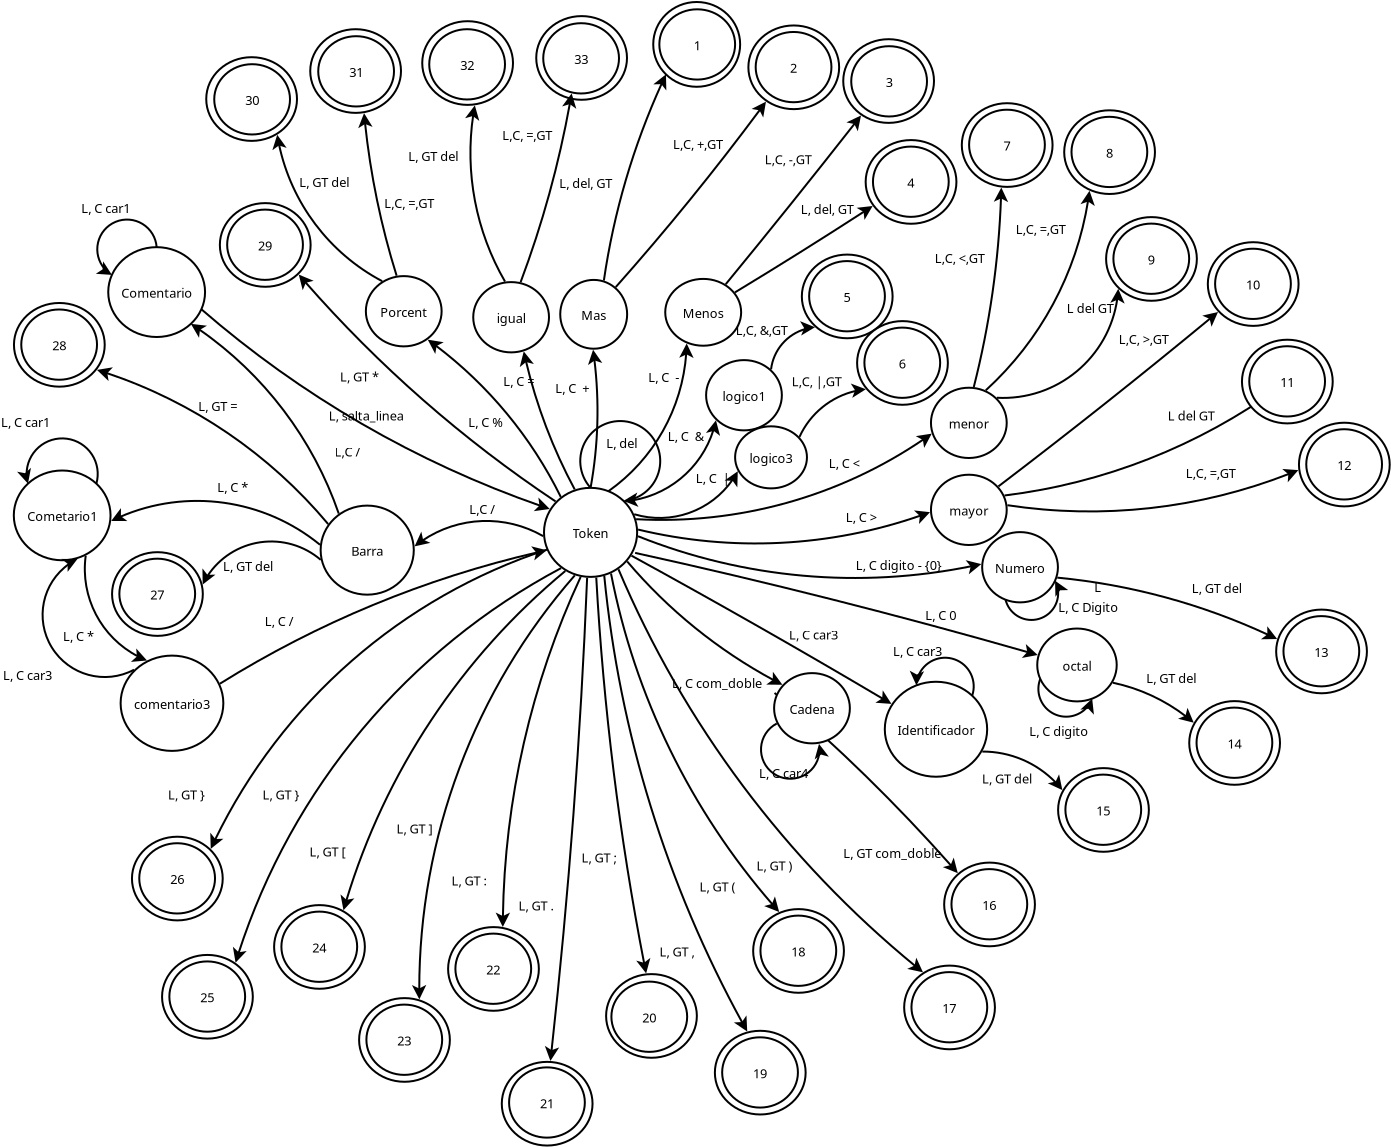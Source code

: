 <?xml version="1.0" encoding="UTF-8"?>
<dia:diagram xmlns:dia="http://www.lysator.liu.se/~alla/dia/">
  <dia:layer name="Fondo" visible="true" active="true">
    <dia:object type="Flowchart - Ellipse" version="0" id="O0">
      <dia:attribute name="obj_pos">
        <dia:point val="26.643,9.597"/>
      </dia:attribute>
      <dia:attribute name="obj_bb">
        <dia:rectangle val="26.593,9.547;31.35,14.1"/>
      </dia:attribute>
      <dia:attribute name="elem_corner">
        <dia:point val="26.643,9.597"/>
      </dia:attribute>
      <dia:attribute name="elem_width">
        <dia:real val="4.657"/>
      </dia:attribute>
      <dia:attribute name="elem_height">
        <dia:real val="4.453"/>
      </dia:attribute>
      <dia:attribute name="show_background">
        <dia:boolean val="true"/>
      </dia:attribute>
      <dia:attribute name="padding">
        <dia:real val="0.354"/>
      </dia:attribute>
      <dia:attribute name="text">
        <dia:composite type="text">
          <dia:attribute name="string">
            <dia:string>#Token#</dia:string>
          </dia:attribute>
          <dia:attribute name="font">
            <dia:font family="sans" style="0" name="Helvetica"/>
          </dia:attribute>
          <dia:attribute name="height">
            <dia:real val="0.8"/>
          </dia:attribute>
          <dia:attribute name="pos">
            <dia:point val="28.972,12.018"/>
          </dia:attribute>
          <dia:attribute name="color">
            <dia:color val="#000000"/>
          </dia:attribute>
          <dia:attribute name="alignment">
            <dia:enum val="1"/>
          </dia:attribute>
        </dia:composite>
      </dia:attribute>
    </dia:object>
    <dia:object type="Standard - Arc" version="0" id="O1">
      <dia:attribute name="obj_pos">
        <dia:point val="28.972,11.823"/>
      </dia:attribute>
      <dia:attribute name="obj_bb">
        <dia:rectangle val="17.75,11.17;29.026,12.765"/>
      </dia:attribute>
      <dia:attribute name="conn_endpoints">
        <dia:point val="28.972,11.823"/>
        <dia:point val="17.803,12.712"/>
      </dia:attribute>
      <dia:attribute name="curve_distance">
        <dia:real val="1"/>
      </dia:attribute>
      <dia:attribute name="end_arrow">
        <dia:enum val="22"/>
      </dia:attribute>
      <dia:attribute name="end_arrow_length">
        <dia:real val="0.5"/>
      </dia:attribute>
      <dia:attribute name="end_arrow_width">
        <dia:real val="0.5"/>
      </dia:attribute>
      <dia:connections>
        <dia:connection handle="0" to="O0" connection="16"/>
        <dia:connection handle="1" to="O160" connection="16"/>
      </dia:connections>
    </dia:object>
    <dia:object type="Standard - Arc" version="0" id="O2">
      <dia:attribute name="obj_pos">
        <dia:point val="17.803,12.712"/>
      </dia:attribute>
      <dia:attribute name="obj_bb">
        <dia:rectangle val="8.917,1.327;17.874,12.782"/>
      </dia:attribute>
      <dia:attribute name="conn_endpoints">
        <dia:point val="17.803,12.712"/>
        <dia:point val="8.987,1.397"/>
      </dia:attribute>
      <dia:attribute name="curve_distance">
        <dia:real val="1"/>
      </dia:attribute>
      <dia:attribute name="end_arrow">
        <dia:enum val="22"/>
      </dia:attribute>
      <dia:attribute name="end_arrow_length">
        <dia:real val="0.5"/>
      </dia:attribute>
      <dia:attribute name="end_arrow_width">
        <dia:real val="0.5"/>
      </dia:attribute>
      <dia:connections>
        <dia:connection handle="0" to="O160" connection="16"/>
        <dia:connection handle="1" to="O121" connection="14"/>
      </dia:connections>
    </dia:object>
    <dia:object type="Standard - Arc" version="0" id="O3">
      <dia:attribute name="obj_pos">
        <dia:point val="17.803,12.712"/>
      </dia:attribute>
      <dia:attribute name="obj_bb">
        <dia:rectangle val="2.496,10.129;17.859,12.767"/>
      </dia:attribute>
      <dia:attribute name="conn_endpoints">
        <dia:point val="17.803,12.712"/>
        <dia:point val="2.552,10.973"/>
      </dia:attribute>
      <dia:attribute name="curve_distance">
        <dia:real val="1.545"/>
      </dia:attribute>
      <dia:attribute name="end_arrow">
        <dia:enum val="22"/>
      </dia:attribute>
      <dia:attribute name="end_arrow_length">
        <dia:real val="0.5"/>
      </dia:attribute>
      <dia:attribute name="end_arrow_width">
        <dia:real val="0.5"/>
      </dia:attribute>
      <dia:connections>
        <dia:connection handle="0" to="O160" connection="16"/>
        <dia:connection handle="1" to="O48" connection="16"/>
      </dia:connections>
    </dia:object>
    <dia:object type="Standard - Arc" version="0" id="O4">
      <dia:attribute name="obj_pos">
        <dia:point val="28.972,9.597"/>
      </dia:attribute>
      <dia:attribute name="obj_bb">
        <dia:rectangle val="28.848,0.869;29.568,9.648"/>
      </dia:attribute>
      <dia:attribute name="conn_endpoints">
        <dia:point val="28.972,9.597"/>
        <dia:point val="29.128,0.92"/>
      </dia:attribute>
      <dia:attribute name="curve_distance">
        <dia:real val="0.281"/>
      </dia:attribute>
      <dia:attribute name="end_arrow">
        <dia:enum val="22"/>
      </dia:attribute>
      <dia:attribute name="end_arrow_length">
        <dia:real val="0.5"/>
      </dia:attribute>
      <dia:attribute name="end_arrow_width">
        <dia:real val="0.5"/>
      </dia:attribute>
      <dia:connections>
        <dia:connection handle="0" to="O0" connection="4"/>
        <dia:connection handle="1" to="O86" connection="16"/>
      </dia:connections>
    </dia:object>
    <dia:object type="Standard - Arc" version="0" id="O5">
      <dia:attribute name="obj_pos">
        <dia:point val="29.863,9.766"/>
      </dia:attribute>
      <dia:attribute name="obj_bb">
        <dia:rectangle val="29.795,0.753;34.892,9.834"/>
      </dia:attribute>
      <dia:attribute name="conn_endpoints">
        <dia:point val="29.863,9.766"/>
        <dia:point val="34.602,0.82"/>
      </dia:attribute>
      <dia:attribute name="curve_distance">
        <dia:real val="1"/>
      </dia:attribute>
      <dia:attribute name="end_arrow">
        <dia:enum val="22"/>
      </dia:attribute>
      <dia:attribute name="end_arrow_length">
        <dia:real val="0.5"/>
      </dia:attribute>
      <dia:attribute name="end_arrow_width">
        <dia:real val="0.5"/>
      </dia:attribute>
      <dia:connections>
        <dia:connection handle="0" to="O0" connection="3"/>
        <dia:connection handle="1" to="O87" connection="16"/>
      </dia:connections>
    </dia:object>
    <dia:object type="Standard - Arc" version="0" id="O6">
      <dia:attribute name="obj_pos">
        <dia:point val="17.803,12.712"/>
      </dia:attribute>
      <dia:attribute name="obj_bb">
        <dia:rectangle val="7.256,12.083;17.863,14.965"/>
      </dia:attribute>
      <dia:attribute name="conn_endpoints">
        <dia:point val="17.803,12.712"/>
        <dia:point val="7.315,14.906"/>
      </dia:attribute>
      <dia:attribute name="curve_distance">
        <dia:real val="1.487"/>
      </dia:attribute>
      <dia:attribute name="end_arrow">
        <dia:enum val="22"/>
      </dia:attribute>
      <dia:attribute name="end_arrow_length">
        <dia:real val="0.5"/>
      </dia:attribute>
      <dia:attribute name="end_arrow_width">
        <dia:real val="0.5"/>
      </dia:attribute>
      <dia:connections>
        <dia:connection handle="0" to="O160" connection="16"/>
        <dia:connection handle="1" to="O82" connection="16"/>
      </dia:connections>
    </dia:object>
    <dia:object type="Standard - Arc" version="0" id="O7">
      <dia:attribute name="obj_pos">
        <dia:point val="28.972,11.823"/>
      </dia:attribute>
      <dia:attribute name="obj_bb">
        <dia:rectangle val="24.839,1.003;29.036,11.887"/>
      </dia:attribute>
      <dia:attribute name="conn_endpoints">
        <dia:point val="28.972,11.823"/>
        <dia:point val="24.999,1.067"/>
      </dia:attribute>
      <dia:attribute name="curve_distance">
        <dia:real val="-0.257"/>
      </dia:attribute>
      <dia:attribute name="end_arrow">
        <dia:enum val="22"/>
      </dia:attribute>
      <dia:attribute name="end_arrow_length">
        <dia:real val="0.5"/>
      </dia:attribute>
      <dia:attribute name="end_arrow_width">
        <dia:real val="0.5"/>
      </dia:attribute>
      <dia:connections>
        <dia:connection handle="0" to="O0" connection="16"/>
        <dia:connection handle="1" to="O88" connection="16"/>
      </dia:connections>
    </dia:object>
    <dia:object type="Standard - Arc" version="0" id="O8">
      <dia:attribute name="obj_pos">
        <dia:point val="28.972,11.823"/>
      </dia:attribute>
      <dia:attribute name="obj_bb">
        <dia:rectangle val="28.901,4.897;36.713,11.894"/>
      </dia:attribute>
      <dia:attribute name="conn_endpoints">
        <dia:point val="28.972,11.823"/>
        <dia:point val="36.642,4.967"/>
      </dia:attribute>
      <dia:attribute name="curve_distance">
        <dia:real val="1"/>
      </dia:attribute>
      <dia:attribute name="end_arrow">
        <dia:enum val="22"/>
      </dia:attribute>
      <dia:attribute name="end_arrow_length">
        <dia:real val="0.5"/>
      </dia:attribute>
      <dia:attribute name="end_arrow_width">
        <dia:real val="0.5"/>
      </dia:attribute>
      <dia:connections>
        <dia:connection handle="0" to="O0" connection="16"/>
        <dia:connection handle="1" to="O54" connection="16"/>
      </dia:connections>
    </dia:object>
    <dia:object type="Standard - Arc" version="0" id="O9">
      <dia:attribute name="obj_pos">
        <dia:point val="36.642,4.967"/>
      </dia:attribute>
      <dia:attribute name="obj_bb">
        <dia:rectangle val="36.571,-0.045;41.875,5.038"/>
      </dia:attribute>
      <dia:attribute name="conn_endpoints">
        <dia:point val="36.642,4.967"/>
        <dia:point val="41.804,0.026"/>
      </dia:attribute>
      <dia:attribute name="curve_distance">
        <dia:real val="-0.545"/>
      </dia:attribute>
      <dia:attribute name="end_arrow">
        <dia:enum val="22"/>
      </dia:attribute>
      <dia:attribute name="end_arrow_length">
        <dia:real val="0.5"/>
      </dia:attribute>
      <dia:attribute name="end_arrow_width">
        <dia:real val="0.5"/>
      </dia:attribute>
      <dia:connections>
        <dia:connection handle="0" to="O54" connection="16"/>
        <dia:connection handle="1" to="O17" connection="16"/>
      </dia:connections>
    </dia:object>
    <dia:object type="Standard - Text" version="1" id="O10">
      <dia:attribute name="obj_pos">
        <dia:point val="41.389,0.598"/>
      </dia:attribute>
      <dia:attribute name="obj_bb">
        <dia:rectangle val="41.389,0.003;41.889,0.751"/>
      </dia:attribute>
      <dia:attribute name="text">
        <dia:composite type="text">
          <dia:attribute name="string">
            <dia:string>#&amp;#</dia:string>
          </dia:attribute>
          <dia:attribute name="font">
            <dia:font family="sans" style="0" name="Helvetica"/>
          </dia:attribute>
          <dia:attribute name="height">
            <dia:real val="0.8"/>
          </dia:attribute>
          <dia:attribute name="pos">
            <dia:point val="41.389,0.598"/>
          </dia:attribute>
          <dia:attribute name="color">
            <dia:color val="#000000"/>
          </dia:attribute>
          <dia:attribute name="alignment">
            <dia:enum val="0"/>
          </dia:attribute>
        </dia:composite>
      </dia:attribute>
      <dia:attribute name="valign">
        <dia:enum val="3"/>
      </dia:attribute>
    </dia:object>
    <dia:object type="Standard - Arc" version="0" id="O11">
      <dia:attribute name="obj_pos">
        <dia:point val="28.972,11.823"/>
      </dia:attribute>
      <dia:attribute name="obj_bb">
        <dia:rectangle val="28.909,11.761;37.518,38.9"/>
      </dia:attribute>
      <dia:attribute name="conn_endpoints">
        <dia:point val="28.972,11.823"/>
        <dia:point val="37.455,38.837"/>
      </dia:attribute>
      <dia:attribute name="curve_distance">
        <dia:real val="1.238"/>
      </dia:attribute>
      <dia:attribute name="end_arrow">
        <dia:enum val="22"/>
      </dia:attribute>
      <dia:attribute name="end_arrow_length">
        <dia:real val="0.5"/>
      </dia:attribute>
      <dia:attribute name="end_arrow_width">
        <dia:real val="0.5"/>
      </dia:attribute>
      <dia:connections>
        <dia:connection handle="0" to="O0" connection="16"/>
        <dia:connection handle="1" to="O146" connection="16"/>
      </dia:connections>
    </dia:object>
    <dia:group>
      <dia:object type="Flowchart - Ellipse" version="0" id="O12">
        <dia:attribute name="obj_pos">
          <dia:point val="42.726,-7.791"/>
        </dia:attribute>
        <dia:attribute name="obj_bb">
          <dia:rectangle val="42.676,-7.841;47.314,-3.558"/>
        </dia:attribute>
        <dia:attribute name="elem_corner">
          <dia:point val="42.726,-7.791"/>
        </dia:attribute>
        <dia:attribute name="elem_width">
          <dia:real val="4.538"/>
        </dia:attribute>
        <dia:attribute name="elem_height">
          <dia:real val="4.184"/>
        </dia:attribute>
        <dia:attribute name="show_background">
          <dia:boolean val="true"/>
        </dia:attribute>
        <dia:attribute name="padding">
          <dia:real val="0.354"/>
        </dia:attribute>
        <dia:attribute name="text">
          <dia:composite type="text">
            <dia:attribute name="string">
              <dia:string>#4#</dia:string>
            </dia:attribute>
            <dia:attribute name="font">
              <dia:font family="sans" style="0" name="Helvetica"/>
            </dia:attribute>
            <dia:attribute name="height">
              <dia:real val="0.8"/>
            </dia:attribute>
            <dia:attribute name="pos">
              <dia:point val="44.995,-5.505"/>
            </dia:attribute>
            <dia:attribute name="color">
              <dia:color val="#000000"/>
            </dia:attribute>
            <dia:attribute name="alignment">
              <dia:enum val="1"/>
            </dia:attribute>
          </dia:composite>
        </dia:attribute>
      </dia:object>
      <dia:object type="Flowchart - Ellipse" version="0" id="O13">
        <dia:attribute name="obj_pos">
          <dia:point val="43.091,-7.466"/>
        </dia:attribute>
        <dia:attribute name="obj_bb">
          <dia:rectangle val="43.041,-7.516;46.929,-3.902"/>
        </dia:attribute>
        <dia:attribute name="elem_corner">
          <dia:point val="43.091,-7.466"/>
        </dia:attribute>
        <dia:attribute name="elem_width">
          <dia:real val="3.788"/>
        </dia:attribute>
        <dia:attribute name="elem_height">
          <dia:real val="3.514"/>
        </dia:attribute>
        <dia:attribute name="show_background">
          <dia:boolean val="true"/>
        </dia:attribute>
        <dia:attribute name="padding">
          <dia:real val="0.354"/>
        </dia:attribute>
        <dia:attribute name="text">
          <dia:composite type="text">
            <dia:attribute name="string">
              <dia:string>#4#</dia:string>
            </dia:attribute>
            <dia:attribute name="font">
              <dia:font family="sans" style="0" name="Helvetica"/>
            </dia:attribute>
            <dia:attribute name="height">
              <dia:real val="0.8"/>
            </dia:attribute>
            <dia:attribute name="pos">
              <dia:point val="44.985,-5.514"/>
            </dia:attribute>
            <dia:attribute name="color">
              <dia:color val="#000000"/>
            </dia:attribute>
            <dia:attribute name="alignment">
              <dia:enum val="1"/>
            </dia:attribute>
          </dia:composite>
        </dia:attribute>
      </dia:object>
    </dia:group>
    <dia:group>
      <dia:object type="Flowchart - Ellipse" version="0" id="O14">
        <dia:attribute name="obj_pos">
          <dia:point val="36.862,-13.522"/>
        </dia:attribute>
        <dia:attribute name="obj_bb">
          <dia:rectangle val="36.812,-13.572;41.45,-9.288"/>
        </dia:attribute>
        <dia:attribute name="elem_corner">
          <dia:point val="36.862,-13.522"/>
        </dia:attribute>
        <dia:attribute name="elem_width">
          <dia:real val="4.538"/>
        </dia:attribute>
        <dia:attribute name="elem_height">
          <dia:real val="4.184"/>
        </dia:attribute>
        <dia:attribute name="show_background">
          <dia:boolean val="true"/>
        </dia:attribute>
        <dia:attribute name="padding">
          <dia:real val="0.354"/>
        </dia:attribute>
        <dia:attribute name="text">
          <dia:composite type="text">
            <dia:attribute name="string">
              <dia:string>#2#</dia:string>
            </dia:attribute>
            <dia:attribute name="font">
              <dia:font family="sans" style="0" name="Helvetica"/>
            </dia:attribute>
            <dia:attribute name="height">
              <dia:real val="0.8"/>
            </dia:attribute>
            <dia:attribute name="pos">
              <dia:point val="39.131,-11.235"/>
            </dia:attribute>
            <dia:attribute name="color">
              <dia:color val="#000000"/>
            </dia:attribute>
            <dia:attribute name="alignment">
              <dia:enum val="1"/>
            </dia:attribute>
          </dia:composite>
        </dia:attribute>
      </dia:object>
      <dia:object type="Flowchart - Ellipse" version="0" id="O15">
        <dia:attribute name="obj_pos">
          <dia:point val="37.227,-13.197"/>
        </dia:attribute>
        <dia:attribute name="obj_bb">
          <dia:rectangle val="37.177,-13.247;41.065,-9.632"/>
        </dia:attribute>
        <dia:attribute name="elem_corner">
          <dia:point val="37.227,-13.197"/>
        </dia:attribute>
        <dia:attribute name="elem_width">
          <dia:real val="3.788"/>
        </dia:attribute>
        <dia:attribute name="elem_height">
          <dia:real val="3.514"/>
        </dia:attribute>
        <dia:attribute name="show_background">
          <dia:boolean val="true"/>
        </dia:attribute>
        <dia:attribute name="padding">
          <dia:real val="0.354"/>
        </dia:attribute>
        <dia:attribute name="text">
          <dia:composite type="text">
            <dia:attribute name="string">
              <dia:string>#2#</dia:string>
            </dia:attribute>
            <dia:attribute name="font">
              <dia:font family="sans" style="0" name="Helvetica"/>
            </dia:attribute>
            <dia:attribute name="height">
              <dia:real val="0.8"/>
            </dia:attribute>
            <dia:attribute name="pos">
              <dia:point val="39.121,-11.245"/>
            </dia:attribute>
            <dia:attribute name="color">
              <dia:color val="#000000"/>
            </dia:attribute>
            <dia:attribute name="alignment">
              <dia:enum val="1"/>
            </dia:attribute>
          </dia:composite>
        </dia:attribute>
      </dia:object>
    </dia:group>
    <dia:object type="Standard - Arc" version="0" id="O16">
      <dia:attribute name="obj_pos">
        <dia:point val="28.972,11.823"/>
      </dia:attribute>
      <dia:attribute name="obj_bb">
        <dia:rectangle val="26.517,11.77;29.025,40.444"/>
      </dia:attribute>
      <dia:attribute name="conn_endpoints">
        <dia:point val="28.972,11.823"/>
        <dia:point val="26.801,40.39"/>
      </dia:attribute>
      <dia:attribute name="curve_distance">
        <dia:real val="-0.214"/>
      </dia:attribute>
      <dia:attribute name="end_arrow">
        <dia:enum val="22"/>
      </dia:attribute>
      <dia:attribute name="end_arrow_length">
        <dia:real val="0.5"/>
      </dia:attribute>
      <dia:attribute name="end_arrow_width">
        <dia:real val="0.5"/>
      </dia:attribute>
      <dia:connections>
        <dia:connection handle="0" to="O0" connection="16"/>
        <dia:connection handle="1" to="O150" connection="16"/>
      </dia:connections>
    </dia:object>
    <dia:group>
      <dia:object type="Flowchart - Ellipse" version="0" id="O17">
        <dia:attribute name="obj_pos">
          <dia:point val="39.535,-2.066"/>
        </dia:attribute>
        <dia:attribute name="obj_bb">
          <dia:rectangle val="39.485,-2.116;44.123,2.168"/>
        </dia:attribute>
        <dia:attribute name="elem_corner">
          <dia:point val="39.535,-2.066"/>
        </dia:attribute>
        <dia:attribute name="elem_width">
          <dia:real val="4.538"/>
        </dia:attribute>
        <dia:attribute name="elem_height">
          <dia:real val="4.184"/>
        </dia:attribute>
        <dia:attribute name="show_background">
          <dia:boolean val="true"/>
        </dia:attribute>
        <dia:attribute name="padding">
          <dia:real val="0.354"/>
        </dia:attribute>
        <dia:attribute name="text">
          <dia:composite type="text">
            <dia:attribute name="string">
              <dia:string>#5#</dia:string>
            </dia:attribute>
            <dia:attribute name="font">
              <dia:font family="sans" style="0" name="Helvetica"/>
            </dia:attribute>
            <dia:attribute name="height">
              <dia:real val="0.8"/>
            </dia:attribute>
            <dia:attribute name="pos">
              <dia:point val="41.804,0.221"/>
            </dia:attribute>
            <dia:attribute name="color">
              <dia:color val="#000000"/>
            </dia:attribute>
            <dia:attribute name="alignment">
              <dia:enum val="1"/>
            </dia:attribute>
          </dia:composite>
        </dia:attribute>
      </dia:object>
      <dia:object type="Flowchart - Ellipse" version="0" id="O18">
        <dia:attribute name="obj_pos">
          <dia:point val="39.9,-1.741"/>
        </dia:attribute>
        <dia:attribute name="obj_bb">
          <dia:rectangle val="39.85,-1.791;43.738,1.823"/>
        </dia:attribute>
        <dia:attribute name="elem_corner">
          <dia:point val="39.9,-1.741"/>
        </dia:attribute>
        <dia:attribute name="elem_width">
          <dia:real val="3.788"/>
        </dia:attribute>
        <dia:attribute name="elem_height">
          <dia:real val="3.514"/>
        </dia:attribute>
        <dia:attribute name="show_background">
          <dia:boolean val="true"/>
        </dia:attribute>
        <dia:attribute name="padding">
          <dia:real val="0.354"/>
        </dia:attribute>
        <dia:attribute name="text">
          <dia:composite type="text">
            <dia:attribute name="string">
              <dia:string>#5#</dia:string>
            </dia:attribute>
            <dia:attribute name="font">
              <dia:font family="sans" style="0" name="Helvetica"/>
            </dia:attribute>
            <dia:attribute name="height">
              <dia:real val="0.8"/>
            </dia:attribute>
            <dia:attribute name="pos">
              <dia:point val="41.794,0.211"/>
            </dia:attribute>
            <dia:attribute name="color">
              <dia:color val="#000000"/>
            </dia:attribute>
            <dia:attribute name="alignment">
              <dia:enum val="1"/>
            </dia:attribute>
          </dia:composite>
        </dia:attribute>
      </dia:object>
    </dia:group>
    <dia:object type="Standard - Arc" version="0" id="O19">
      <dia:attribute name="obj_pos">
        <dia:point val="28.972,11.823"/>
      </dia:attribute>
      <dia:attribute name="obj_bb">
        <dia:rectangle val="28.918,11.769;50.499,14.19"/>
      </dia:attribute>
      <dia:attribute name="conn_endpoints">
        <dia:point val="28.972,11.823"/>
        <dia:point val="50.445,13.567"/>
      </dia:attribute>
      <dia:attribute name="curve_distance">
        <dia:real val="1.3"/>
      </dia:attribute>
      <dia:attribute name="end_arrow">
        <dia:enum val="22"/>
      </dia:attribute>
      <dia:attribute name="end_arrow_length">
        <dia:real val="0.5"/>
      </dia:attribute>
      <dia:attribute name="end_arrow_width">
        <dia:real val="0.5"/>
      </dia:attribute>
      <dia:connections>
        <dia:connection handle="0" to="O0" connection="16"/>
        <dia:connection handle="1" to="O20" connection="16"/>
      </dia:connections>
    </dia:object>
    <dia:object type="Flowchart - Ellipse" version="0" id="O20">
      <dia:attribute name="obj_pos">
        <dia:point val="48.551,11.81"/>
      </dia:attribute>
      <dia:attribute name="obj_bb">
        <dia:rectangle val="48.501,11.76;52.389,15.374"/>
      </dia:attribute>
      <dia:attribute name="elem_corner">
        <dia:point val="48.551,11.81"/>
      </dia:attribute>
      <dia:attribute name="elem_width">
        <dia:real val="3.788"/>
      </dia:attribute>
      <dia:attribute name="elem_height">
        <dia:real val="3.514"/>
      </dia:attribute>
      <dia:attribute name="show_background">
        <dia:boolean val="true"/>
      </dia:attribute>
      <dia:attribute name="padding">
        <dia:real val="0.354"/>
      </dia:attribute>
      <dia:attribute name="text">
        <dia:composite type="text">
          <dia:attribute name="string">
            <dia:string>#Numero#</dia:string>
          </dia:attribute>
          <dia:attribute name="font">
            <dia:font family="sans" style="0" name="Helvetica"/>
          </dia:attribute>
          <dia:attribute name="height">
            <dia:real val="0.8"/>
          </dia:attribute>
          <dia:attribute name="pos">
            <dia:point val="50.445,13.762"/>
          </dia:attribute>
          <dia:attribute name="color">
            <dia:color val="#000000"/>
          </dia:attribute>
          <dia:attribute name="alignment">
            <dia:enum val="1"/>
          </dia:attribute>
        </dia:composite>
      </dia:attribute>
    </dia:object>
    <dia:object type="Standard - Arc" version="0" id="O21">
      <dia:attribute name="obj_pos">
        <dia:point val="49.72,15.191"/>
      </dia:attribute>
      <dia:attribute name="obj_bb">
        <dia:rectangle val="49.656,14.175;52.855,16.253"/>
      </dia:attribute>
      <dia:attribute name="conn_endpoints">
        <dia:point val="49.72,15.191"/>
        <dia:point val="52.195,14.24"/>
      </dia:attribute>
      <dia:attribute name="curve_distance">
        <dia:real val="1.498"/>
      </dia:attribute>
      <dia:attribute name="end_arrow">
        <dia:enum val="22"/>
      </dia:attribute>
      <dia:attribute name="end_arrow_length">
        <dia:real val="0.5"/>
      </dia:attribute>
      <dia:attribute name="end_arrow_width">
        <dia:real val="0.5"/>
      </dia:attribute>
      <dia:connections>
        <dia:connection handle="0" to="O20" connection="11"/>
        <dia:connection handle="1" to="O20" connection="15"/>
      </dia:connections>
    </dia:object>
    <dia:object type="Standard - Arc" version="0" id="O22">
      <dia:attribute name="obj_pos">
        <dia:point val="50.445,13.567"/>
      </dia:attribute>
      <dia:attribute name="obj_bb">
        <dia:rectangle val="50.384,13.506;65.582,17.839"/>
      </dia:attribute>
      <dia:attribute name="conn_endpoints">
        <dia:point val="50.445,13.567"/>
        <dia:point val="65.52,17.777"/>
      </dia:attribute>
      <dia:attribute name="curve_distance">
        <dia:real val="-0.506"/>
      </dia:attribute>
      <dia:attribute name="end_arrow">
        <dia:enum val="22"/>
      </dia:attribute>
      <dia:attribute name="end_arrow_length">
        <dia:real val="0.5"/>
      </dia:attribute>
      <dia:attribute name="end_arrow_width">
        <dia:real val="0.5"/>
      </dia:attribute>
      <dia:connections>
        <dia:connection handle="0" to="O20" connection="16"/>
        <dia:connection handle="1" to="O136" connection="16"/>
      </dia:connections>
    </dia:object>
    <dia:object type="Standard - Arc" version="0" id="O23">
      <dia:attribute name="obj_pos">
        <dia:point val="28.972,11.823"/>
      </dia:attribute>
      <dia:attribute name="obj_bb">
        <dia:rectangle val="28.901,11.753;40.112,20.688"/>
      </dia:attribute>
      <dia:attribute name="conn_endpoints">
        <dia:point val="28.972,11.823"/>
        <dia:point val="40.042,20.617"/>
      </dia:attribute>
      <dia:attribute name="curve_distance">
        <dia:real val="0.488"/>
      </dia:attribute>
      <dia:attribute name="end_arrow">
        <dia:enum val="22"/>
      </dia:attribute>
      <dia:attribute name="end_arrow_length">
        <dia:real val="0.5"/>
      </dia:attribute>
      <dia:attribute name="end_arrow_width">
        <dia:real val="0.5"/>
      </dia:attribute>
      <dia:connections>
        <dia:connection handle="0" to="O0" connection="16"/>
        <dia:connection handle="1" to="O71" connection="16"/>
      </dia:connections>
    </dia:object>
    <dia:object type="Standard - Arc" version="0" id="O24">
      <dia:attribute name="obj_pos">
        <dia:point val="40.042,20.617"/>
      </dia:attribute>
      <dia:attribute name="obj_bb">
        <dia:rectangle val="37.265,20.11;40.452,23.419"/>
      </dia:attribute>
      <dia:attribute name="conn_endpoints">
        <dia:point val="40.042,20.617"/>
        <dia:point val="40.393,22.4"/>
      </dia:attribute>
      <dia:attribute name="curve_distance">
        <dia:real val="2.927"/>
      </dia:attribute>
      <dia:attribute name="end_arrow">
        <dia:enum val="22"/>
      </dia:attribute>
      <dia:attribute name="end_arrow_length">
        <dia:real val="0.5"/>
      </dia:attribute>
      <dia:attribute name="end_arrow_width">
        <dia:real val="0.5"/>
      </dia:attribute>
      <dia:connections>
        <dia:connection handle="0" to="O71" connection="16"/>
      </dia:connections>
    </dia:object>
    <dia:object type="Standard - Arc" version="0" id="O25">
      <dia:attribute name="obj_pos">
        <dia:point val="38.17,19.852"/>
      </dia:attribute>
      <dia:attribute name="obj_bb">
        <dia:rectangle val="38.1,19.782;48.991,30.498"/>
      </dia:attribute>
      <dia:attribute name="conn_endpoints">
        <dia:point val="38.17,19.852"/>
        <dia:point val="48.92,30.427"/>
      </dia:attribute>
      <dia:attribute name="curve_distance">
        <dia:real val="-0.238"/>
      </dia:attribute>
      <dia:attribute name="end_arrow">
        <dia:enum val="22"/>
      </dia:attribute>
      <dia:attribute name="end_arrow_length">
        <dia:real val="0.5"/>
      </dia:attribute>
      <dia:attribute name="end_arrow_width">
        <dia:real val="0.5"/>
      </dia:attribute>
      <dia:connections>
        <dia:connection handle="1" to="O181" connection="16"/>
      </dia:connections>
    </dia:object>
    <dia:object type="Standard - Arc" version="0" id="O26">
      <dia:attribute name="obj_pos">
        <dia:point val="28.972,11.823"/>
      </dia:attribute>
      <dia:attribute name="obj_bb">
        <dia:rectangle val="28.905,11.756;39.437,32.819"/>
      </dia:attribute>
      <dia:attribute name="conn_endpoints">
        <dia:point val="28.972,11.823"/>
        <dia:point val="39.37,32.752"/>
      </dia:attribute>
      <dia:attribute name="curve_distance">
        <dia:real val="1.278"/>
      </dia:attribute>
      <dia:attribute name="end_arrow">
        <dia:enum val="22"/>
      </dia:attribute>
      <dia:attribute name="end_arrow_length">
        <dia:real val="0.5"/>
      </dia:attribute>
      <dia:attribute name="end_arrow_width">
        <dia:real val="0.5"/>
      </dia:attribute>
      <dia:connections>
        <dia:connection handle="0" to="O0" connection="16"/>
        <dia:connection handle="1" to="O144" connection="16"/>
      </dia:connections>
    </dia:object>
    <dia:object type="Standard - Arc" version="0" id="O27">
      <dia:attribute name="obj_pos">
        <dia:point val="4.262,9.387"/>
      </dia:attribute>
      <dia:attribute name="obj_bb">
        <dia:rectangle val="0.296,7.075;4.379,9.437"/>
      </dia:attribute>
      <dia:attribute name="conn_endpoints">
        <dia:point val="4.262,9.387"/>
        <dia:point val="0.841,9.387"/>
      </dia:attribute>
      <dia:attribute name="curve_distance">
        <dia:real val="2.262"/>
      </dia:attribute>
      <dia:attribute name="end_arrow">
        <dia:enum val="22"/>
      </dia:attribute>
      <dia:attribute name="end_arrow_length">
        <dia:real val="0.5"/>
      </dia:attribute>
      <dia:attribute name="end_arrow_width">
        <dia:real val="0.5"/>
      </dia:attribute>
      <dia:connections>
        <dia:connection handle="0" to="O48" connection="2"/>
        <dia:connection handle="1" to="O48" connection="6"/>
      </dia:connections>
    </dia:object>
    <dia:object type="Standard - Arc" version="0" id="O28">
      <dia:attribute name="obj_pos">
        <dia:point val="2.552,10.973"/>
      </dia:attribute>
      <dia:attribute name="obj_bb">
        <dia:rectangle val="2.483,10.905;8.11,20.436"/>
      </dia:attribute>
      <dia:attribute name="conn_endpoints">
        <dia:point val="2.552,10.973"/>
        <dia:point val="8.042,20.367"/>
      </dia:attribute>
      <dia:attribute name="curve_distance">
        <dia:real val="1.048"/>
      </dia:attribute>
      <dia:attribute name="end_arrow">
        <dia:enum val="22"/>
      </dia:attribute>
      <dia:attribute name="end_arrow_length">
        <dia:real val="0.5"/>
      </dia:attribute>
      <dia:attribute name="end_arrow_width">
        <dia:real val="0.5"/>
      </dia:attribute>
      <dia:connections>
        <dia:connection handle="0" to="O48" connection="16"/>
        <dia:connection handle="1" to="O52" connection="16"/>
      </dia:connections>
    </dia:object>
    <dia:object type="Standard - Arc" version="0" id="O29">
      <dia:attribute name="obj_pos">
        <dia:point val="8.042,20.367"/>
      </dia:attribute>
      <dia:attribute name="obj_bb">
        <dia:rectangle val="7.977,11.656;29.037,20.432"/>
      </dia:attribute>
      <dia:attribute name="conn_endpoints">
        <dia:point val="8.042,20.367"/>
        <dia:point val="28.972,11.823"/>
      </dia:attribute>
      <dia:attribute name="curve_distance">
        <dia:real val="-0.751"/>
      </dia:attribute>
      <dia:attribute name="end_arrow">
        <dia:enum val="22"/>
      </dia:attribute>
      <dia:attribute name="end_arrow_length">
        <dia:real val="0.5"/>
      </dia:attribute>
      <dia:attribute name="end_arrow_width">
        <dia:real val="0.5"/>
      </dia:attribute>
      <dia:connections>
        <dia:connection handle="0" to="O52" connection="16"/>
        <dia:connection handle="1" to="O0" connection="16"/>
      </dia:connections>
    </dia:object>
    <dia:object type="Standard - Text" version="1" id="O30">
      <dia:attribute name="obj_pos">
        <dia:point val="52.236,14.96"/>
      </dia:attribute>
      <dia:attribute name="obj_bb">
        <dia:rectangle val="52.236,14.365;52.236,15.112"/>
      </dia:attribute>
      <dia:attribute name="text">
        <dia:composite type="text">
          <dia:attribute name="string">
            <dia:string>##</dia:string>
          </dia:attribute>
          <dia:attribute name="font">
            <dia:font family="sans" style="0" name="Helvetica"/>
          </dia:attribute>
          <dia:attribute name="height">
            <dia:real val="0.8"/>
          </dia:attribute>
          <dia:attribute name="pos">
            <dia:point val="52.236,14.96"/>
          </dia:attribute>
          <dia:attribute name="color">
            <dia:color val="#000000"/>
          </dia:attribute>
          <dia:attribute name="alignment">
            <dia:enum val="0"/>
          </dia:attribute>
        </dia:composite>
      </dia:attribute>
      <dia:attribute name="valign">
        <dia:enum val="3"/>
      </dia:attribute>
    </dia:object>
    <dia:object type="Standard - Text" version="1" id="O31">
      <dia:attribute name="obj_pos">
        <dia:point val="52.355,15.805"/>
      </dia:attribute>
      <dia:attribute name="obj_bb">
        <dia:rectangle val="52.355,15.21;55.665,15.957"/>
      </dia:attribute>
      <dia:attribute name="text">
        <dia:composite type="text">
          <dia:attribute name="string">
            <dia:string>#L, C Digito#</dia:string>
          </dia:attribute>
          <dia:attribute name="font">
            <dia:font family="sans" style="0" name="Helvetica"/>
          </dia:attribute>
          <dia:attribute name="height">
            <dia:real val="0.8"/>
          </dia:attribute>
          <dia:attribute name="pos">
            <dia:point val="52.355,15.805"/>
          </dia:attribute>
          <dia:attribute name="color">
            <dia:color val="#000000"/>
          </dia:attribute>
          <dia:attribute name="alignment">
            <dia:enum val="0"/>
          </dia:attribute>
        </dia:composite>
      </dia:attribute>
      <dia:attribute name="valign">
        <dia:enum val="3"/>
      </dia:attribute>
    </dia:object>
    <dia:object type="Standard - Text" version="1" id="O32">
      <dia:attribute name="obj_pos">
        <dia:point val="54.15,14.8"/>
      </dia:attribute>
      <dia:attribute name="obj_bb">
        <dia:rectangle val="54.15,14.205;54.508,14.953"/>
      </dia:attribute>
      <dia:attribute name="text">
        <dia:composite type="text">
          <dia:attribute name="string">
            <dia:string>#L#</dia:string>
          </dia:attribute>
          <dia:attribute name="font">
            <dia:font family="sans" style="0" name="Helvetica"/>
          </dia:attribute>
          <dia:attribute name="height">
            <dia:real val="0.8"/>
          </dia:attribute>
          <dia:attribute name="pos">
            <dia:point val="54.15,14.8"/>
          </dia:attribute>
          <dia:attribute name="color">
            <dia:color val="#000000"/>
          </dia:attribute>
          <dia:attribute name="alignment">
            <dia:enum val="0"/>
          </dia:attribute>
        </dia:composite>
      </dia:attribute>
      <dia:attribute name="valign">
        <dia:enum val="3"/>
      </dia:attribute>
    </dia:object>
    <dia:object type="Standard - Arc" version="0" id="O33">
      <dia:attribute name="obj_pos">
        <dia:point val="24.999,1.067"/>
      </dia:attribute>
      <dia:attribute name="obj_bb">
        <dia:rectangle val="22.407,-11.701;25.057,1.125"/>
      </dia:attribute>
      <dia:attribute name="conn_endpoints">
        <dia:point val="24.999,1.067"/>
        <dia:point val="22.824,-11.643"/>
      </dia:attribute>
      <dia:attribute name="curve_distance">
        <dia:real val="-0.803"/>
      </dia:attribute>
      <dia:attribute name="end_arrow">
        <dia:enum val="22"/>
      </dia:attribute>
      <dia:attribute name="end_arrow_length">
        <dia:real val="0.5"/>
      </dia:attribute>
      <dia:attribute name="end_arrow_width">
        <dia:real val="0.5"/>
      </dia:attribute>
      <dia:connections>
        <dia:connection handle="0" to="O88" connection="16"/>
        <dia:connection handle="1" to="O91" connection="16"/>
      </dia:connections>
    </dia:object>
    <dia:object type="Standard - Arc" version="0" id="O34">
      <dia:attribute name="obj_pos">
        <dia:point val="29.128,0.92"/>
      </dia:attribute>
      <dia:attribute name="obj_bb">
        <dia:rectangle val="29.057,-11.5;39.202,0.991"/>
      </dia:attribute>
      <dia:attribute name="conn_endpoints">
        <dia:point val="29.128,0.92"/>
        <dia:point val="39.131,-11.43"/>
      </dia:attribute>
      <dia:attribute name="curve_distance">
        <dia:real val="0.136"/>
      </dia:attribute>
      <dia:attribute name="end_arrow">
        <dia:enum val="22"/>
      </dia:attribute>
      <dia:attribute name="end_arrow_length">
        <dia:real val="0.5"/>
      </dia:attribute>
      <dia:attribute name="end_arrow_width">
        <dia:real val="0.5"/>
      </dia:attribute>
      <dia:connections>
        <dia:connection handle="0" to="O86" connection="16"/>
        <dia:connection handle="1" to="O14" connection="16"/>
      </dia:connections>
    </dia:object>
    <dia:object type="Standard - Arc" version="0" id="O35">
      <dia:attribute name="obj_pos">
        <dia:point val="34.602,0.82"/>
      </dia:attribute>
      <dia:attribute name="obj_bb">
        <dia:rectangle val="34.532,-10.813;43.944,0.891"/>
      </dia:attribute>
      <dia:attribute name="conn_endpoints">
        <dia:point val="34.602,0.82"/>
        <dia:point val="43.874,-10.743"/>
      </dia:attribute>
      <dia:attribute name="curve_distance">
        <dia:real val="0.033"/>
      </dia:attribute>
      <dia:attribute name="end_arrow">
        <dia:enum val="22"/>
      </dia:attribute>
      <dia:attribute name="end_arrow_length">
        <dia:real val="0.5"/>
      </dia:attribute>
      <dia:attribute name="end_arrow_width">
        <dia:real val="0.5"/>
      </dia:attribute>
      <dia:connections>
        <dia:connection handle="0" to="O87" connection="16"/>
        <dia:connection handle="1" to="O196" connection="16"/>
      </dia:connections>
    </dia:object>
    <dia:object type="Standard - Arc" version="0" id="O36">
      <dia:attribute name="obj_pos">
        <dia:point val="24.999,1.067"/>
      </dia:attribute>
      <dia:attribute name="obj_bb">
        <dia:rectangle val="24.938,-11.939;28.714,1.129"/>
      </dia:attribute>
      <dia:attribute name="conn_endpoints">
        <dia:point val="24.999,1.067"/>
        <dia:point val="28.499,-11.878"/>
      </dia:attribute>
      <dia:attribute name="curve_distance">
        <dia:real val="0.232"/>
      </dia:attribute>
      <dia:attribute name="end_arrow">
        <dia:enum val="22"/>
      </dia:attribute>
      <dia:attribute name="end_arrow_length">
        <dia:real val="0.5"/>
      </dia:attribute>
      <dia:attribute name="end_arrow_width">
        <dia:real val="0.5"/>
      </dia:attribute>
      <dia:connections>
        <dia:connection handle="0" to="O88" connection="16"/>
        <dia:connection handle="1" to="O90" connection="16"/>
      </dia:connections>
    </dia:object>
    <dia:object type="Flowchart - Ellipse" version="0" id="O37">
      <dia:attribute name="obj_pos">
        <dia:point val="26.255,-13.99"/>
      </dia:attribute>
      <dia:attribute name="obj_bb">
        <dia:rectangle val="26.205,-14.04;30.843,-9.756"/>
      </dia:attribute>
      <dia:attribute name="elem_corner">
        <dia:point val="26.255,-13.99"/>
      </dia:attribute>
      <dia:attribute name="elem_width">
        <dia:real val="4.538"/>
      </dia:attribute>
      <dia:attribute name="elem_height">
        <dia:real val="4.184"/>
      </dia:attribute>
      <dia:attribute name="border_width">
        <dia:real val="0.1"/>
      </dia:attribute>
      <dia:attribute name="show_background">
        <dia:boolean val="false"/>
      </dia:attribute>
      <dia:attribute name="padding">
        <dia:real val="0.354"/>
      </dia:attribute>
      <dia:attribute name="text">
        <dia:composite type="text">
          <dia:attribute name="string">
            <dia:string>##</dia:string>
          </dia:attribute>
          <dia:attribute name="font">
            <dia:font family="sans" style="0" name="Helvetica"/>
          </dia:attribute>
          <dia:attribute name="height">
            <dia:real val="0.8"/>
          </dia:attribute>
          <dia:attribute name="pos">
            <dia:point val="28.524,-11.703"/>
          </dia:attribute>
          <dia:attribute name="color">
            <dia:color val="#000000"/>
          </dia:attribute>
          <dia:attribute name="alignment">
            <dia:enum val="1"/>
          </dia:attribute>
        </dia:composite>
      </dia:attribute>
    </dia:object>
    <dia:object type="Standard - Arc" version="0" id="O38">
      <dia:attribute name="obj_pos">
        <dia:point val="28.972,11.823"/>
      </dia:attribute>
      <dia:attribute name="obj_bb">
        <dia:rectangle val="19.56,0.697;29.042,11.894"/>
      </dia:attribute>
      <dia:attribute name="conn_endpoints">
        <dia:point val="28.972,11.823"/>
        <dia:point val="19.63,0.767"/>
      </dia:attribute>
      <dia:attribute name="curve_distance">
        <dia:real val="0.636"/>
      </dia:attribute>
      <dia:attribute name="end_arrow">
        <dia:enum val="22"/>
      </dia:attribute>
      <dia:attribute name="end_arrow_length">
        <dia:real val="0.5"/>
      </dia:attribute>
      <dia:attribute name="end_arrow_width">
        <dia:real val="0.5"/>
      </dia:attribute>
      <dia:connections>
        <dia:connection handle="0" to="O0" connection="16"/>
        <dia:connection handle="1" to="O169" connection="16"/>
      </dia:connections>
    </dia:object>
    <dia:object type="Flowchart - Ellipse" version="0" id="O39">
      <dia:attribute name="obj_pos">
        <dia:point val="32.105,-14.695"/>
      </dia:attribute>
      <dia:attribute name="obj_bb">
        <dia:rectangle val="32.055,-14.745;36.5,-10.406"/>
      </dia:attribute>
      <dia:attribute name="elem_corner">
        <dia:point val="32.105,-14.695"/>
      </dia:attribute>
      <dia:attribute name="elem_width">
        <dia:real val="4.345"/>
      </dia:attribute>
      <dia:attribute name="elem_height">
        <dia:real val="4.239"/>
      </dia:attribute>
      <dia:attribute name="border_width">
        <dia:real val="0.1"/>
      </dia:attribute>
      <dia:attribute name="show_background">
        <dia:boolean val="false"/>
      </dia:attribute>
      <dia:attribute name="padding">
        <dia:real val="0.354"/>
      </dia:attribute>
      <dia:attribute name="text">
        <dia:composite type="text">
          <dia:attribute name="string">
            <dia:string>##</dia:string>
          </dia:attribute>
          <dia:attribute name="font">
            <dia:font family="sans" style="0" name="Helvetica"/>
          </dia:attribute>
          <dia:attribute name="height">
            <dia:real val="0.8"/>
          </dia:attribute>
          <dia:attribute name="pos">
            <dia:point val="34.278,-12.38"/>
          </dia:attribute>
          <dia:attribute name="color">
            <dia:color val="#000000"/>
          </dia:attribute>
          <dia:attribute name="alignment">
            <dia:enum val="1"/>
          </dia:attribute>
        </dia:composite>
      </dia:attribute>
    </dia:object>
    <dia:object type="Flowchart - Ellipse" version="0" id="O40">
      <dia:attribute name="obj_pos">
        <dia:point val="32.41,-14.33"/>
      </dia:attribute>
      <dia:attribute name="obj_bb">
        <dia:rectangle val="32.36,-14.38;36.248,-10.766"/>
      </dia:attribute>
      <dia:attribute name="elem_corner">
        <dia:point val="32.41,-14.33"/>
      </dia:attribute>
      <dia:attribute name="elem_width">
        <dia:real val="3.788"/>
      </dia:attribute>
      <dia:attribute name="elem_height">
        <dia:real val="3.514"/>
      </dia:attribute>
      <dia:attribute name="show_background">
        <dia:boolean val="true"/>
      </dia:attribute>
      <dia:attribute name="padding">
        <dia:real val="0.354"/>
      </dia:attribute>
      <dia:attribute name="text">
        <dia:composite type="text">
          <dia:attribute name="string">
            <dia:string>#1#</dia:string>
          </dia:attribute>
          <dia:attribute name="font">
            <dia:font family="sans" style="0" name="Helvetica"/>
          </dia:attribute>
          <dia:attribute name="height">
            <dia:real val="0.8"/>
          </dia:attribute>
          <dia:attribute name="pos">
            <dia:point val="34.304,-12.378"/>
          </dia:attribute>
          <dia:attribute name="color">
            <dia:color val="#000000"/>
          </dia:attribute>
          <dia:attribute name="alignment">
            <dia:enum val="1"/>
          </dia:attribute>
        </dia:composite>
      </dia:attribute>
    </dia:object>
    <dia:object type="Standard - Text" version="1" id="O41">
      <dia:attribute name="obj_pos">
        <dia:point val="22.861,6.55"/>
      </dia:attribute>
      <dia:attribute name="obj_bb">
        <dia:rectangle val="22.861,5.955;24.881,6.702"/>
      </dia:attribute>
      <dia:attribute name="text">
        <dia:composite type="text">
          <dia:attribute name="string">
            <dia:string>#L, C %#</dia:string>
          </dia:attribute>
          <dia:attribute name="font">
            <dia:font family="sans" style="0" name="Helvetica"/>
          </dia:attribute>
          <dia:attribute name="height">
            <dia:real val="0.8"/>
          </dia:attribute>
          <dia:attribute name="pos">
            <dia:point val="22.861,6.55"/>
          </dia:attribute>
          <dia:attribute name="color">
            <dia:color val="#000000"/>
          </dia:attribute>
          <dia:attribute name="alignment">
            <dia:enum val="0"/>
          </dia:attribute>
        </dia:composite>
      </dia:attribute>
      <dia:attribute name="valign">
        <dia:enum val="3"/>
      </dia:attribute>
    </dia:object>
    <dia:object type="Standard - Text" version="1" id="O42">
      <dia:attribute name="obj_pos">
        <dia:point val="24.6,4.5"/>
      </dia:attribute>
      <dia:attribute name="obj_bb">
        <dia:rectangle val="24.6,3.905;26.55,4.652"/>
      </dia:attribute>
      <dia:attribute name="text">
        <dia:composite type="text">
          <dia:attribute name="string">
            <dia:string>#L, C =#</dia:string>
          </dia:attribute>
          <dia:attribute name="font">
            <dia:font family="sans" style="0" name="Helvetica"/>
          </dia:attribute>
          <dia:attribute name="height">
            <dia:real val="0.8"/>
          </dia:attribute>
          <dia:attribute name="pos">
            <dia:point val="24.6,4.5"/>
          </dia:attribute>
          <dia:attribute name="color">
            <dia:color val="#000000"/>
          </dia:attribute>
          <dia:attribute name="alignment">
            <dia:enum val="0"/>
          </dia:attribute>
        </dia:composite>
      </dia:attribute>
      <dia:attribute name="valign">
        <dia:enum val="3"/>
      </dia:attribute>
    </dia:object>
    <dia:object type="Standard - Text" version="1" id="O43">
      <dia:attribute name="obj_pos">
        <dia:point val="22.905,10.905"/>
      </dia:attribute>
      <dia:attribute name="obj_bb">
        <dia:rectangle val="22.905,10.31;24.33,11.057"/>
      </dia:attribute>
      <dia:attribute name="text">
        <dia:composite type="text">
          <dia:attribute name="string">
            <dia:string>#L,C /#</dia:string>
          </dia:attribute>
          <dia:attribute name="font">
            <dia:font family="sans" style="0" name="Helvetica"/>
          </dia:attribute>
          <dia:attribute name="height">
            <dia:real val="0.8"/>
          </dia:attribute>
          <dia:attribute name="pos">
            <dia:point val="22.905,10.905"/>
          </dia:attribute>
          <dia:attribute name="color">
            <dia:color val="#000000"/>
          </dia:attribute>
          <dia:attribute name="alignment">
            <dia:enum val="0"/>
          </dia:attribute>
        </dia:composite>
      </dia:attribute>
      <dia:attribute name="valign">
        <dia:enum val="3"/>
      </dia:attribute>
    </dia:object>
    <dia:object type="Standard - Text" version="1" id="O44">
      <dia:attribute name="obj_pos">
        <dia:point val="3.5,-4.15"/>
      </dia:attribute>
      <dia:attribute name="obj_bb">
        <dia:rectangle val="3.5,-4.745;6.327,-3.998"/>
      </dia:attribute>
      <dia:attribute name="text">
        <dia:composite type="text">
          <dia:attribute name="string">
            <dia:string>#L, C car1#</dia:string>
          </dia:attribute>
          <dia:attribute name="font">
            <dia:font family="sans" style="0" name="Helvetica"/>
          </dia:attribute>
          <dia:attribute name="height">
            <dia:real val="0.8"/>
          </dia:attribute>
          <dia:attribute name="pos">
            <dia:point val="3.5,-4.15"/>
          </dia:attribute>
          <dia:attribute name="color">
            <dia:color val="#000000"/>
          </dia:attribute>
          <dia:attribute name="alignment">
            <dia:enum val="0"/>
          </dia:attribute>
        </dia:composite>
      </dia:attribute>
      <dia:attribute name="valign">
        <dia:enum val="3"/>
      </dia:attribute>
    </dia:object>
    <dia:object type="Standard - Text" version="1" id="O45">
      <dia:attribute name="obj_pos">
        <dia:point val="10.593,13.75"/>
      </dia:attribute>
      <dia:attribute name="obj_bb">
        <dia:rectangle val="10.593,13.155;13.4,13.902"/>
      </dia:attribute>
      <dia:attribute name="text">
        <dia:composite type="text">
          <dia:attribute name="string">
            <dia:string>#L, GT del#</dia:string>
          </dia:attribute>
          <dia:attribute name="font">
            <dia:font family="sans" style="0" name="Helvetica"/>
          </dia:attribute>
          <dia:attribute name="height">
            <dia:real val="0.8"/>
          </dia:attribute>
          <dia:attribute name="pos">
            <dia:point val="10.593,13.75"/>
          </dia:attribute>
          <dia:attribute name="color">
            <dia:color val="#000000"/>
          </dia:attribute>
          <dia:attribute name="alignment">
            <dia:enum val="0"/>
          </dia:attribute>
        </dia:composite>
      </dia:attribute>
      <dia:attribute name="valign">
        <dia:enum val="3"/>
      </dia:attribute>
    </dia:object>
    <dia:object type="Standard - Arc" version="0" id="O46">
      <dia:attribute name="obj_pos">
        <dia:point val="17.803,12.712"/>
      </dia:attribute>
      <dia:attribute name="obj_bb">
        <dia:rectangle val="2.34,2.365;17.873,12.781"/>
      </dia:attribute>
      <dia:attribute name="conn_endpoints">
        <dia:point val="17.803,12.712"/>
        <dia:point val="2.41,2.446"/>
      </dia:attribute>
      <dia:attribute name="curve_distance">
        <dia:real val="1"/>
      </dia:attribute>
      <dia:attribute name="end_arrow">
        <dia:enum val="22"/>
      </dia:attribute>
      <dia:attribute name="end_arrow_length">
        <dia:real val="0.5"/>
      </dia:attribute>
      <dia:attribute name="end_arrow_width">
        <dia:real val="0.5"/>
      </dia:attribute>
      <dia:connections>
        <dia:connection handle="0" to="O160" connection="16"/>
        <dia:connection handle="1" to="O163" connection="16"/>
      </dia:connections>
    </dia:object>
    <dia:object type="Standard - Text" version="1" id="O47">
      <dia:attribute name="obj_pos">
        <dia:point val="9.355,5.755"/>
      </dia:attribute>
      <dia:attribute name="obj_bb">
        <dia:rectangle val="9.355,5.16;11.72,5.907"/>
      </dia:attribute>
      <dia:attribute name="text">
        <dia:composite type="text">
          <dia:attribute name="string">
            <dia:string>#L, GT =#</dia:string>
          </dia:attribute>
          <dia:attribute name="font">
            <dia:font family="sans" style="0" name="Helvetica"/>
          </dia:attribute>
          <dia:attribute name="height">
            <dia:real val="0.8"/>
          </dia:attribute>
          <dia:attribute name="pos">
            <dia:point val="9.355,5.755"/>
          </dia:attribute>
          <dia:attribute name="color">
            <dia:color val="#000000"/>
          </dia:attribute>
          <dia:attribute name="alignment">
            <dia:enum val="0"/>
          </dia:attribute>
        </dia:composite>
      </dia:attribute>
      <dia:attribute name="valign">
        <dia:enum val="3"/>
      </dia:attribute>
    </dia:object>
    <dia:object type="Flowchart - Ellipse" version="0" id="O48">
      <dia:attribute name="obj_pos">
        <dia:point val="0.133,8.73"/>
      </dia:attribute>
      <dia:attribute name="obj_bb">
        <dia:rectangle val="0.083,8.68;5.02,13.267"/>
      </dia:attribute>
      <dia:attribute name="elem_corner">
        <dia:point val="0.133,8.73"/>
      </dia:attribute>
      <dia:attribute name="elem_width">
        <dia:real val="4.837"/>
      </dia:attribute>
      <dia:attribute name="elem_height">
        <dia:real val="4.488"/>
      </dia:attribute>
      <dia:attribute name="show_background">
        <dia:boolean val="true"/>
      </dia:attribute>
      <dia:attribute name="padding">
        <dia:real val="0.354"/>
      </dia:attribute>
      <dia:attribute name="text">
        <dia:composite type="text">
          <dia:attribute name="string">
            <dia:string>#Cometario1#</dia:string>
          </dia:attribute>
          <dia:attribute name="font">
            <dia:font family="sans" style="0" name="Helvetica"/>
          </dia:attribute>
          <dia:attribute name="height">
            <dia:real val="0.8"/>
          </dia:attribute>
          <dia:attribute name="pos">
            <dia:point val="2.552,11.168"/>
          </dia:attribute>
          <dia:attribute name="color">
            <dia:color val="#000000"/>
          </dia:attribute>
          <dia:attribute name="alignment">
            <dia:enum val="1"/>
          </dia:attribute>
        </dia:composite>
      </dia:attribute>
    </dia:object>
    <dia:object type="Standard - Text" version="1" id="O49">
      <dia:attribute name="obj_pos">
        <dia:point val="10.305,9.805"/>
      </dia:attribute>
      <dia:attribute name="obj_bb">
        <dia:rectangle val="10.305,9.21;12.037,9.957"/>
      </dia:attribute>
      <dia:attribute name="text">
        <dia:composite type="text">
          <dia:attribute name="string">
            <dia:string>#L, C *#</dia:string>
          </dia:attribute>
          <dia:attribute name="font">
            <dia:font family="sans" style="0" name="Helvetica"/>
          </dia:attribute>
          <dia:attribute name="height">
            <dia:real val="0.8"/>
          </dia:attribute>
          <dia:attribute name="pos">
            <dia:point val="10.305,9.805"/>
          </dia:attribute>
          <dia:attribute name="color">
            <dia:color val="#000000"/>
          </dia:attribute>
          <dia:attribute name="alignment">
            <dia:enum val="0"/>
          </dia:attribute>
        </dia:composite>
      </dia:attribute>
      <dia:attribute name="valign">
        <dia:enum val="3"/>
      </dia:attribute>
    </dia:object>
    <dia:object type="Standard - Text" version="1" id="O50">
      <dia:attribute name="obj_pos">
        <dia:point val="-0.507,6.55"/>
      </dia:attribute>
      <dia:attribute name="obj_bb">
        <dia:rectangle val="-0.507,5.936;2.339,6.74"/>
      </dia:attribute>
      <dia:attribute name="text">
        <dia:composite type="text">
          <dia:attribute name="string">
            <dia:string>#L, C car1#</dia:string>
          </dia:attribute>
          <dia:attribute name="font">
            <dia:font family="sans" style="0" name="Helvetica"/>
          </dia:attribute>
          <dia:attribute name="height">
            <dia:real val="0.8"/>
          </dia:attribute>
          <dia:attribute name="pos">
            <dia:point val="-0.507,6.55"/>
          </dia:attribute>
          <dia:attribute name="color">
            <dia:color val="#000000"/>
          </dia:attribute>
          <dia:attribute name="alignment">
            <dia:enum val="0"/>
          </dia:attribute>
        </dia:composite>
      </dia:attribute>
      <dia:attribute name="valign">
        <dia:enum val="3"/>
      </dia:attribute>
    </dia:object>
    <dia:object type="Standard - Text" version="1" id="O51">
      <dia:attribute name="obj_pos">
        <dia:point val="2.598,17.255"/>
      </dia:attribute>
      <dia:attribute name="obj_bb">
        <dia:rectangle val="2.598,16.66;4.33,17.407"/>
      </dia:attribute>
      <dia:attribute name="text">
        <dia:composite type="text">
          <dia:attribute name="string">
            <dia:string>#L, C *#</dia:string>
          </dia:attribute>
          <dia:attribute name="font">
            <dia:font family="sans" style="0" name="Helvetica"/>
          </dia:attribute>
          <dia:attribute name="height">
            <dia:real val="0.8"/>
          </dia:attribute>
          <dia:attribute name="pos">
            <dia:point val="2.598,17.255"/>
          </dia:attribute>
          <dia:attribute name="color">
            <dia:color val="#000000"/>
          </dia:attribute>
          <dia:attribute name="alignment">
            <dia:enum val="0"/>
          </dia:attribute>
        </dia:composite>
      </dia:attribute>
      <dia:attribute name="valign">
        <dia:enum val="3"/>
      </dia:attribute>
    </dia:object>
    <dia:object type="Flowchart - Ellipse" version="0" id="O52">
      <dia:attribute name="obj_pos">
        <dia:point val="5.474,17.985"/>
      </dia:attribute>
      <dia:attribute name="obj_bb">
        <dia:rectangle val="5.424,17.935;10.66,22.799"/>
      </dia:attribute>
      <dia:attribute name="elem_corner">
        <dia:point val="5.474,17.985"/>
      </dia:attribute>
      <dia:attribute name="elem_width">
        <dia:real val="5.136"/>
      </dia:attribute>
      <dia:attribute name="elem_height">
        <dia:real val="4.765"/>
      </dia:attribute>
      <dia:attribute name="show_background">
        <dia:boolean val="true"/>
      </dia:attribute>
      <dia:attribute name="padding">
        <dia:real val="0.354"/>
      </dia:attribute>
      <dia:attribute name="text">
        <dia:composite type="text">
          <dia:attribute name="string">
            <dia:string>#comentario3#</dia:string>
          </dia:attribute>
          <dia:attribute name="font">
            <dia:font family="sans" style="0" name="Helvetica"/>
          </dia:attribute>
          <dia:attribute name="height">
            <dia:real val="0.8"/>
          </dia:attribute>
          <dia:attribute name="pos">
            <dia:point val="8.042,20.562"/>
          </dia:attribute>
          <dia:attribute name="color">
            <dia:color val="#000000"/>
          </dia:attribute>
          <dia:attribute name="alignment">
            <dia:enum val="1"/>
          </dia:attribute>
        </dia:composite>
      </dia:attribute>
    </dia:object>
    <dia:object type="Standard - Text" version="1" id="O53">
      <dia:attribute name="obj_pos">
        <dia:point val="-0.402,19.205"/>
      </dia:attribute>
      <dia:attribute name="obj_bb">
        <dia:rectangle val="-0.402,18.591;2.444,20.195"/>
      </dia:attribute>
      <dia:attribute name="text">
        <dia:composite type="text">
          <dia:attribute name="string">
            <dia:string>#L, C car3
#</dia:string>
          </dia:attribute>
          <dia:attribute name="font">
            <dia:font family="sans" style="0" name="Helvetica"/>
          </dia:attribute>
          <dia:attribute name="height">
            <dia:real val="0.8"/>
          </dia:attribute>
          <dia:attribute name="pos">
            <dia:point val="-0.402,19.205"/>
          </dia:attribute>
          <dia:attribute name="color">
            <dia:color val="#000000"/>
          </dia:attribute>
          <dia:attribute name="alignment">
            <dia:enum val="0"/>
          </dia:attribute>
        </dia:composite>
      </dia:attribute>
      <dia:attribute name="valign">
        <dia:enum val="3"/>
      </dia:attribute>
    </dia:object>
    <dia:object type="Flowchart - Ellipse" version="0" id="O54">
      <dia:attribute name="obj_pos">
        <dia:point val="34.748,3.21"/>
      </dia:attribute>
      <dia:attribute name="obj_bb">
        <dia:rectangle val="34.698,3.16;38.586,6.774"/>
      </dia:attribute>
      <dia:attribute name="elem_corner">
        <dia:point val="34.748,3.21"/>
      </dia:attribute>
      <dia:attribute name="elem_width">
        <dia:real val="3.788"/>
      </dia:attribute>
      <dia:attribute name="elem_height">
        <dia:real val="3.514"/>
      </dia:attribute>
      <dia:attribute name="show_background">
        <dia:boolean val="true"/>
      </dia:attribute>
      <dia:attribute name="padding">
        <dia:real val="0.354"/>
      </dia:attribute>
      <dia:attribute name="text">
        <dia:composite type="text">
          <dia:attribute name="string">
            <dia:string>#logico1#</dia:string>
          </dia:attribute>
          <dia:attribute name="font">
            <dia:font family="sans" style="0" name="Helvetica"/>
          </dia:attribute>
          <dia:attribute name="height">
            <dia:real val="0.8"/>
          </dia:attribute>
          <dia:attribute name="pos">
            <dia:point val="36.642,5.162"/>
          </dia:attribute>
          <dia:attribute name="color">
            <dia:color val="#000000"/>
          </dia:attribute>
          <dia:attribute name="alignment">
            <dia:enum val="1"/>
          </dia:attribute>
        </dia:composite>
      </dia:attribute>
    </dia:object>
    <dia:object type="Flowchart - Ellipse" version="0" id="O55">
      <dia:attribute name="obj_pos">
        <dia:point val="36.198,6.521"/>
      </dia:attribute>
      <dia:attribute name="obj_bb">
        <dia:rectangle val="36.148,6.471;39.841,9.674"/>
      </dia:attribute>
      <dia:attribute name="elem_corner">
        <dia:point val="36.198,6.521"/>
      </dia:attribute>
      <dia:attribute name="elem_width">
        <dia:real val="3.593"/>
      </dia:attribute>
      <dia:attribute name="elem_height">
        <dia:real val="3.103"/>
      </dia:attribute>
      <dia:attribute name="show_background">
        <dia:boolean val="true"/>
      </dia:attribute>
      <dia:attribute name="padding">
        <dia:real val="0.354"/>
      </dia:attribute>
      <dia:attribute name="text">
        <dia:composite type="text">
          <dia:attribute name="string">
            <dia:string>#logico3#</dia:string>
          </dia:attribute>
          <dia:attribute name="font">
            <dia:font family="sans" style="0" name="Helvetica"/>
          </dia:attribute>
          <dia:attribute name="height">
            <dia:real val="0.8"/>
          </dia:attribute>
          <dia:attribute name="pos">
            <dia:point val="37.995,8.268"/>
          </dia:attribute>
          <dia:attribute name="color">
            <dia:color val="#000000"/>
          </dia:attribute>
          <dia:attribute name="alignment">
            <dia:enum val="1"/>
          </dia:attribute>
        </dia:composite>
      </dia:attribute>
    </dia:object>
    <dia:object type="Standard - Arc" version="0" id="O56">
      <dia:attribute name="obj_pos">
        <dia:point val="28.972,11.823"/>
      </dia:attribute>
      <dia:attribute name="obj_bb">
        <dia:rectangle val="28.906,8.008;38.06,11.889"/>
      </dia:attribute>
      <dia:attribute name="conn_endpoints">
        <dia:point val="28.972,11.823"/>
        <dia:point val="37.995,8.073"/>
      </dia:attribute>
      <dia:attribute name="curve_distance">
        <dia:real val="1"/>
      </dia:attribute>
      <dia:attribute name="end_arrow">
        <dia:enum val="22"/>
      </dia:attribute>
      <dia:attribute name="end_arrow_length">
        <dia:real val="0.5"/>
      </dia:attribute>
      <dia:attribute name="end_arrow_width">
        <dia:real val="0.5"/>
      </dia:attribute>
      <dia:connections>
        <dia:connection handle="0" to="O0" connection="16"/>
        <dia:connection handle="1" to="O55" connection="16"/>
      </dia:connections>
    </dia:object>
    <dia:object type="Standard - Arc" version="0" id="O57">
      <dia:attribute name="obj_pos">
        <dia:point val="37.995,8.073"/>
      </dia:attribute>
      <dia:attribute name="obj_bb">
        <dia:rectangle val="37.925,3.26;44.637,8.143"/>
      </dia:attribute>
      <dia:attribute name="conn_endpoints">
        <dia:point val="37.995,8.073"/>
        <dia:point val="44.567,3.352"/>
      </dia:attribute>
      <dia:attribute name="curve_distance">
        <dia:real val="-0.545"/>
      </dia:attribute>
      <dia:attribute name="end_arrow">
        <dia:enum val="22"/>
      </dia:attribute>
      <dia:attribute name="end_arrow_length">
        <dia:real val="0.5"/>
      </dia:attribute>
      <dia:attribute name="end_arrow_width">
        <dia:real val="0.5"/>
      </dia:attribute>
      <dia:connections>
        <dia:connection handle="0" to="O55" connection="16"/>
        <dia:connection handle="1" to="O58" connection="16"/>
      </dia:connections>
    </dia:object>
    <dia:group>
      <dia:object type="Flowchart - Ellipse" version="0" id="O58">
        <dia:attribute name="obj_pos">
          <dia:point val="42.298,1.26"/>
        </dia:attribute>
        <dia:attribute name="obj_bb">
          <dia:rectangle val="42.248,1.21;46.886,5.494"/>
        </dia:attribute>
        <dia:attribute name="elem_corner">
          <dia:point val="42.298,1.26"/>
        </dia:attribute>
        <dia:attribute name="elem_width">
          <dia:real val="4.538"/>
        </dia:attribute>
        <dia:attribute name="elem_height">
          <dia:real val="4.184"/>
        </dia:attribute>
        <dia:attribute name="show_background">
          <dia:boolean val="true"/>
        </dia:attribute>
        <dia:attribute name="padding">
          <dia:real val="0.354"/>
        </dia:attribute>
        <dia:attribute name="text">
          <dia:composite type="text">
            <dia:attribute name="string">
              <dia:string>#6#</dia:string>
            </dia:attribute>
            <dia:attribute name="font">
              <dia:font family="sans" style="0" name="Helvetica"/>
            </dia:attribute>
            <dia:attribute name="height">
              <dia:real val="0.8"/>
            </dia:attribute>
            <dia:attribute name="pos">
              <dia:point val="44.567,3.547"/>
            </dia:attribute>
            <dia:attribute name="color">
              <dia:color val="#000000"/>
            </dia:attribute>
            <dia:attribute name="alignment">
              <dia:enum val="1"/>
            </dia:attribute>
          </dia:composite>
        </dia:attribute>
      </dia:object>
      <dia:object type="Flowchart - Ellipse" version="0" id="O59">
        <dia:attribute name="obj_pos">
          <dia:point val="42.663,1.585"/>
        </dia:attribute>
        <dia:attribute name="obj_bb">
          <dia:rectangle val="42.613,1.535;46.501,5.149"/>
        </dia:attribute>
        <dia:attribute name="elem_corner">
          <dia:point val="42.663,1.585"/>
        </dia:attribute>
        <dia:attribute name="elem_width">
          <dia:real val="3.788"/>
        </dia:attribute>
        <dia:attribute name="elem_height">
          <dia:real val="3.514"/>
        </dia:attribute>
        <dia:attribute name="show_background">
          <dia:boolean val="true"/>
        </dia:attribute>
        <dia:attribute name="padding">
          <dia:real val="0.354"/>
        </dia:attribute>
        <dia:attribute name="text">
          <dia:composite type="text">
            <dia:attribute name="string">
              <dia:string>#6#</dia:string>
            </dia:attribute>
            <dia:attribute name="font">
              <dia:font family="sans" style="0" name="Helvetica"/>
            </dia:attribute>
            <dia:attribute name="height">
              <dia:real val="0.8"/>
            </dia:attribute>
            <dia:attribute name="pos">
              <dia:point val="44.557,3.537"/>
            </dia:attribute>
            <dia:attribute name="color">
              <dia:color val="#000000"/>
            </dia:attribute>
            <dia:attribute name="alignment">
              <dia:enum val="1"/>
            </dia:attribute>
          </dia:composite>
        </dia:attribute>
      </dia:object>
    </dia:group>
    <dia:object type="Standard - Arc" version="0" id="O60">
      <dia:attribute name="obj_pos">
        <dia:point val="28.972,11.823"/>
      </dia:attribute>
      <dia:attribute name="obj_bb">
        <dia:rectangle val="28.919,10.557;47.938,12.47"/>
      </dia:attribute>
      <dia:attribute name="conn_endpoints">
        <dia:point val="28.972,11.823"/>
        <dia:point val="47.885,10.699"/>
      </dia:attribute>
      <dia:attribute name="curve_distance">
        <dia:real val="1.088"/>
      </dia:attribute>
      <dia:attribute name="end_arrow">
        <dia:enum val="22"/>
      </dia:attribute>
      <dia:attribute name="end_arrow_length">
        <dia:real val="0.5"/>
      </dia:attribute>
      <dia:attribute name="end_arrow_width">
        <dia:real val="0.5"/>
      </dia:attribute>
      <dia:connections>
        <dia:connection handle="0" to="O0" connection="16"/>
        <dia:connection handle="1" to="O98" connection="16"/>
      </dia:connections>
    </dia:object>
    <dia:object type="Standard - Arc" version="0" id="O61">
      <dia:attribute name="obj_pos">
        <dia:point val="28.972,11.823"/>
      </dia:attribute>
      <dia:attribute name="obj_bb">
        <dia:rectangle val="28.91,6.287;47.947,11.885"/>
      </dia:attribute>
      <dia:attribute name="conn_endpoints">
        <dia:point val="28.972,11.823"/>
        <dia:point val="47.885,6.349"/>
      </dia:attribute>
      <dia:attribute name="curve_distance">
        <dia:real val="1.311"/>
      </dia:attribute>
      <dia:attribute name="end_arrow">
        <dia:enum val="22"/>
      </dia:attribute>
      <dia:attribute name="end_arrow_length">
        <dia:real val="0.5"/>
      </dia:attribute>
      <dia:attribute name="end_arrow_width">
        <dia:real val="0.5"/>
      </dia:attribute>
      <dia:connections>
        <dia:connection handle="0" to="O0" connection="16"/>
        <dia:connection handle="1" to="O99" connection="16"/>
      </dia:connections>
    </dia:object>
    <dia:object type="Standard - Arc" version="0" id="O62">
      <dia:attribute name="obj_pos">
        <dia:point val="47.885,6.349"/>
      </dia:attribute>
      <dia:attribute name="obj_bb">
        <dia:rectangle val="47.817,-7.255;55.118,6.416"/>
      </dia:attribute>
      <dia:attribute name="conn_endpoints">
        <dia:point val="47.885,6.349"/>
        <dia:point val="54.922,-7.188"/>
      </dia:attribute>
      <dia:attribute name="curve_distance">
        <dia:real val="1"/>
      </dia:attribute>
      <dia:attribute name="end_arrow">
        <dia:enum val="22"/>
      </dia:attribute>
      <dia:attribute name="end_arrow_length">
        <dia:real val="0.5"/>
      </dia:attribute>
      <dia:attribute name="end_arrow_width">
        <dia:real val="0.5"/>
      </dia:attribute>
      <dia:connections>
        <dia:connection handle="0" to="O99" connection="16"/>
        <dia:connection handle="1" to="O63" connection="16"/>
      </dia:connections>
    </dia:object>
    <dia:group>
      <dia:object type="Flowchart - Ellipse" version="0" id="O63">
        <dia:attribute name="obj_pos">
          <dia:point val="52.653,-9.28"/>
        </dia:attribute>
        <dia:attribute name="obj_bb">
          <dia:rectangle val="52.603,-9.33;57.241,-5.046"/>
        </dia:attribute>
        <dia:attribute name="elem_corner">
          <dia:point val="52.653,-9.28"/>
        </dia:attribute>
        <dia:attribute name="elem_width">
          <dia:real val="4.538"/>
        </dia:attribute>
        <dia:attribute name="elem_height">
          <dia:real val="4.184"/>
        </dia:attribute>
        <dia:attribute name="show_background">
          <dia:boolean val="true"/>
        </dia:attribute>
        <dia:attribute name="padding">
          <dia:real val="0.354"/>
        </dia:attribute>
        <dia:attribute name="text">
          <dia:composite type="text">
            <dia:attribute name="string">
              <dia:string>#8#</dia:string>
            </dia:attribute>
            <dia:attribute name="font">
              <dia:font family="sans" style="0" name="Helvetica"/>
            </dia:attribute>
            <dia:attribute name="height">
              <dia:real val="0.8"/>
            </dia:attribute>
            <dia:attribute name="pos">
              <dia:point val="54.922,-6.993"/>
            </dia:attribute>
            <dia:attribute name="color">
              <dia:color val="#000000"/>
            </dia:attribute>
            <dia:attribute name="alignment">
              <dia:enum val="1"/>
            </dia:attribute>
          </dia:composite>
        </dia:attribute>
      </dia:object>
      <dia:object type="Flowchart - Ellipse" version="0" id="O64">
        <dia:attribute name="obj_pos">
          <dia:point val="53.018,-8.955"/>
        </dia:attribute>
        <dia:attribute name="obj_bb">
          <dia:rectangle val="52.968,-9.005;56.856,-5.391"/>
        </dia:attribute>
        <dia:attribute name="elem_corner">
          <dia:point val="53.018,-8.955"/>
        </dia:attribute>
        <dia:attribute name="elem_width">
          <dia:real val="3.788"/>
        </dia:attribute>
        <dia:attribute name="elem_height">
          <dia:real val="3.514"/>
        </dia:attribute>
        <dia:attribute name="show_background">
          <dia:boolean val="true"/>
        </dia:attribute>
        <dia:attribute name="padding">
          <dia:real val="0.354"/>
        </dia:attribute>
        <dia:attribute name="text">
          <dia:composite type="text">
            <dia:attribute name="string">
              <dia:string>#8#</dia:string>
            </dia:attribute>
            <dia:attribute name="font">
              <dia:font family="sans" style="0" name="Helvetica"/>
            </dia:attribute>
            <dia:attribute name="height">
              <dia:real val="0.8"/>
            </dia:attribute>
            <dia:attribute name="pos">
              <dia:point val="54.912,-7.003"/>
            </dia:attribute>
            <dia:attribute name="color">
              <dia:color val="#000000"/>
            </dia:attribute>
            <dia:attribute name="alignment">
              <dia:enum val="1"/>
            </dia:attribute>
          </dia:composite>
        </dia:attribute>
      </dia:object>
    </dia:group>
    <dia:object type="Standard - Arc" version="0" id="O65">
      <dia:attribute name="obj_pos">
        <dia:point val="47.885,6.349"/>
      </dia:attribute>
      <dia:attribute name="obj_bb">
        <dia:rectangle val="47.814,-1.919;57.147,6.419"/>
      </dia:attribute>
      <dia:attribute name="conn_endpoints">
        <dia:point val="47.885,6.349"/>
        <dia:point val="57.017,-1.848"/>
      </dia:attribute>
      <dia:attribute name="curve_distance">
        <dia:real val="1.691"/>
      </dia:attribute>
      <dia:attribute name="end_arrow">
        <dia:enum val="22"/>
      </dia:attribute>
      <dia:attribute name="end_arrow_length">
        <dia:real val="0.5"/>
      </dia:attribute>
      <dia:attribute name="end_arrow_width">
        <dia:real val="0.5"/>
      </dia:attribute>
      <dia:connections>
        <dia:connection handle="0" to="O99" connection="16"/>
        <dia:connection handle="1" to="O130" connection="16"/>
      </dia:connections>
    </dia:object>
    <dia:object type="Standard - Arc" version="0" id="O66">
      <dia:attribute name="obj_pos">
        <dia:point val="28.972,11.823"/>
      </dia:attribute>
      <dia:attribute name="obj_bb">
        <dia:rectangle val="28.904,11.755;46.31,21.735"/>
      </dia:attribute>
      <dia:attribute name="conn_endpoints">
        <dia:point val="28.972,11.823"/>
        <dia:point val="46.242,21.667"/>
      </dia:attribute>
      <dia:attribute name="curve_distance">
        <dia:real val="-0.066"/>
      </dia:attribute>
      <dia:attribute name="end_arrow">
        <dia:enum val="22"/>
      </dia:attribute>
      <dia:attribute name="end_arrow_length">
        <dia:real val="0.5"/>
      </dia:attribute>
      <dia:attribute name="end_arrow_width">
        <dia:real val="0.5"/>
      </dia:attribute>
      <dia:connections>
        <dia:connection handle="0" to="O0" connection="16"/>
        <dia:connection handle="1" to="O67" connection="16"/>
      </dia:connections>
    </dia:object>
    <dia:object type="Flowchart - Ellipse" version="0" id="O67">
      <dia:attribute name="obj_pos">
        <dia:point val="43.683,19.293"/>
      </dia:attribute>
      <dia:attribute name="obj_bb">
        <dia:rectangle val="43.633,19.243;48.851,24.091"/>
      </dia:attribute>
      <dia:attribute name="elem_corner">
        <dia:point val="43.683,19.293"/>
      </dia:attribute>
      <dia:attribute name="elem_width">
        <dia:real val="5.118"/>
      </dia:attribute>
      <dia:attribute name="elem_height">
        <dia:real val="4.749"/>
      </dia:attribute>
      <dia:attribute name="show_background">
        <dia:boolean val="true"/>
      </dia:attribute>
      <dia:attribute name="padding">
        <dia:real val="0.354"/>
      </dia:attribute>
      <dia:attribute name="text">
        <dia:composite type="text">
          <dia:attribute name="string">
            <dia:string>#Identificador#</dia:string>
          </dia:attribute>
          <dia:attribute name="font">
            <dia:font family="sans" style="0" name="Helvetica"/>
          </dia:attribute>
          <dia:attribute name="height">
            <dia:real val="0.8"/>
          </dia:attribute>
          <dia:attribute name="pos">
            <dia:point val="46.242,21.862"/>
          </dia:attribute>
          <dia:attribute name="color">
            <dia:color val="#000000"/>
          </dia:attribute>
          <dia:attribute name="alignment">
            <dia:enum val="1"/>
          </dia:attribute>
        </dia:composite>
      </dia:attribute>
    </dia:object>
    <dia:object type="Standard - Arc" version="0" id="O68">
      <dia:attribute name="obj_pos">
        <dia:point val="48.052,19.988"/>
      </dia:attribute>
      <dia:attribute name="obj_bb">
        <dia:rectangle val="44.927,18.042;48.178,20.047"/>
      </dia:attribute>
      <dia:attribute name="conn_endpoints">
        <dia:point val="48.052,19.988"/>
        <dia:point val="45.263,19.474"/>
      </dia:attribute>
      <dia:attribute name="curve_distance">
        <dia:real val="1.643"/>
      </dia:attribute>
      <dia:attribute name="end_arrow">
        <dia:enum val="22"/>
      </dia:attribute>
      <dia:attribute name="end_arrow_length">
        <dia:real val="0.5"/>
      </dia:attribute>
      <dia:attribute name="end_arrow_width">
        <dia:real val="0.5"/>
      </dia:attribute>
      <dia:connections>
        <dia:connection handle="0" to="O67" connection="2"/>
        <dia:connection handle="1" to="O67" connection="5"/>
      </dia:connections>
    </dia:object>
    <dia:object type="Standard - Text" version="1" id="O69">
      <dia:attribute name="obj_pos">
        <dia:point val="44.093,18"/>
      </dia:attribute>
      <dia:attribute name="obj_bb">
        <dia:rectangle val="44.093,17.386;47.142,18.19"/>
      </dia:attribute>
      <dia:attribute name="text">
        <dia:composite type="text">
          <dia:attribute name="string">
            <dia:string>#L, C car3 #</dia:string>
          </dia:attribute>
          <dia:attribute name="font">
            <dia:font family="sans" style="0" name="Helvetica"/>
          </dia:attribute>
          <dia:attribute name="height">
            <dia:real val="0.8"/>
          </dia:attribute>
          <dia:attribute name="pos">
            <dia:point val="44.093,18"/>
          </dia:attribute>
          <dia:attribute name="color">
            <dia:color val="#000000"/>
          </dia:attribute>
          <dia:attribute name="alignment">
            <dia:enum val="0"/>
          </dia:attribute>
        </dia:composite>
      </dia:attribute>
      <dia:attribute name="valign">
        <dia:enum val="3"/>
      </dia:attribute>
    </dia:object>
    <dia:object type="Standard - Arc" version="0" id="O70">
      <dia:attribute name="obj_pos">
        <dia:point val="46.242,21.667"/>
      </dia:attribute>
      <dia:attribute name="obj_bb">
        <dia:rectangle val="46.175,21.601;54.684,25.769"/>
      </dia:attribute>
      <dia:attribute name="conn_endpoints">
        <dia:point val="46.242,21.667"/>
        <dia:point val="54.617,25.702"/>
      </dia:attribute>
      <dia:attribute name="curve_distance">
        <dia:real val="-0.512"/>
      </dia:attribute>
      <dia:attribute name="end_arrow">
        <dia:enum val="22"/>
      </dia:attribute>
      <dia:attribute name="end_arrow_length">
        <dia:real val="0.5"/>
      </dia:attribute>
      <dia:attribute name="end_arrow_width">
        <dia:real val="0.5"/>
      </dia:attribute>
      <dia:connections>
        <dia:connection handle="0" to="O67" connection="16"/>
        <dia:connection handle="1" to="O140" connection="16"/>
      </dia:connections>
    </dia:object>
    <dia:object type="Flowchart - Ellipse" version="0" id="O71">
      <dia:attribute name="obj_pos">
        <dia:point val="38.148,18.86"/>
      </dia:attribute>
      <dia:attribute name="obj_bb">
        <dia:rectangle val="38.098,18.81;41.986,22.424"/>
      </dia:attribute>
      <dia:attribute name="elem_corner">
        <dia:point val="38.148,18.86"/>
      </dia:attribute>
      <dia:attribute name="elem_width">
        <dia:real val="3.788"/>
      </dia:attribute>
      <dia:attribute name="elem_height">
        <dia:real val="3.514"/>
      </dia:attribute>
      <dia:attribute name="show_background">
        <dia:boolean val="true"/>
      </dia:attribute>
      <dia:attribute name="padding">
        <dia:real val="0.354"/>
      </dia:attribute>
      <dia:attribute name="text">
        <dia:composite type="text">
          <dia:attribute name="string">
            <dia:string>#Cadena#</dia:string>
          </dia:attribute>
          <dia:attribute name="font">
            <dia:font family="sans" style="0" name="Helvetica"/>
          </dia:attribute>
          <dia:attribute name="height">
            <dia:real val="0.8"/>
          </dia:attribute>
          <dia:attribute name="pos">
            <dia:point val="40.042,20.812"/>
          </dia:attribute>
          <dia:attribute name="color">
            <dia:color val="#000000"/>
          </dia:attribute>
          <dia:attribute name="alignment">
            <dia:enum val="1"/>
          </dia:attribute>
        </dia:composite>
      </dia:attribute>
    </dia:object>
    <dia:object type="Standard - Arc" version="0" id="O72">
      <dia:attribute name="obj_pos">
        <dia:point val="28.972,9.597"/>
      </dia:attribute>
      <dia:attribute name="obj_bb">
        <dia:rectangle val="28.406,6.207;32.504,10.55"/>
      </dia:attribute>
      <dia:attribute name="conn_endpoints">
        <dia:point val="28.972,9.597"/>
        <dia:point val="30.618,10.249"/>
      </dia:attribute>
      <dia:attribute name="curve_distance">
        <dia:real val="-3.792"/>
      </dia:attribute>
      <dia:attribute name="end_arrow">
        <dia:enum val="22"/>
      </dia:attribute>
      <dia:attribute name="end_arrow_length">
        <dia:real val="0.5"/>
      </dia:attribute>
      <dia:attribute name="end_arrow_width">
        <dia:real val="0.5"/>
      </dia:attribute>
      <dia:connections>
        <dia:connection handle="0" to="O0" connection="4"/>
        <dia:connection handle="1" to="O0" connection="2"/>
      </dia:connections>
    </dia:object>
    <dia:object type="Standard - Arc" version="0" id="O73">
      <dia:attribute name="obj_pos">
        <dia:point val="28.972,11.823"/>
      </dia:attribute>
      <dia:attribute name="obj_bb">
        <dia:rectangle val="28.902,11.753;46.99,35.647"/>
      </dia:attribute>
      <dia:attribute name="conn_endpoints">
        <dia:point val="28.972,11.823"/>
        <dia:point val="46.92,35.577"/>
      </dia:attribute>
      <dia:attribute name="curve_distance">
        <dia:real val="1.565"/>
      </dia:attribute>
      <dia:attribute name="end_arrow">
        <dia:enum val="22"/>
      </dia:attribute>
      <dia:attribute name="end_arrow_length">
        <dia:real val="0.5"/>
      </dia:attribute>
      <dia:attribute name="end_arrow_width">
        <dia:real val="0.5"/>
      </dia:attribute>
      <dia:connections>
        <dia:connection handle="0" to="O0" connection="16"/>
        <dia:connection handle="1" to="O142" connection="16"/>
      </dia:connections>
    </dia:object>
    <dia:object type="Standard - Arc" version="0" id="O74">
      <dia:attribute name="obj_pos">
        <dia:point val="28.972,11.823"/>
      </dia:attribute>
      <dia:attribute name="obj_bb">
        <dia:rectangle val="28.916,11.767;32.241,36.058"/>
      </dia:attribute>
      <dia:attribute name="conn_endpoints">
        <dia:point val="28.972,11.823"/>
        <dia:point val="32.017,36.002"/>
      </dia:attribute>
      <dia:attribute name="curve_distance">
        <dia:real val="0.35"/>
      </dia:attribute>
      <dia:attribute name="end_arrow">
        <dia:enum val="22"/>
      </dia:attribute>
      <dia:attribute name="end_arrow_length">
        <dia:real val="0.5"/>
      </dia:attribute>
      <dia:attribute name="end_arrow_width">
        <dia:real val="0.5"/>
      </dia:attribute>
      <dia:connections>
        <dia:connection handle="0" to="O0" connection="16"/>
        <dia:connection handle="1" to="O148" connection="16"/>
      </dia:connections>
    </dia:object>
    <dia:object type="Standard - Text" version="1" id="O75">
      <dia:attribute name="obj_pos">
        <dia:point val="4.998,10.74"/>
      </dia:attribute>
      <dia:attribute name="obj_bb">
        <dia:rectangle val="4.998,9.81;4.998,10.977"/>
      </dia:attribute>
      <dia:attribute name="text">
        <dia:composite type="text">
          <dia:attribute name="string">
            <dia:string>##</dia:string>
          </dia:attribute>
          <dia:attribute name="font">
            <dia:font family="sans" style="80" name="Helvetica-Bold"/>
          </dia:attribute>
          <dia:attribute name="height">
            <dia:real val="1.252"/>
          </dia:attribute>
          <dia:attribute name="pos">
            <dia:point val="4.998,10.74"/>
          </dia:attribute>
          <dia:attribute name="color">
            <dia:color val="#000000"/>
          </dia:attribute>
          <dia:attribute name="alignment">
            <dia:enum val="0"/>
          </dia:attribute>
        </dia:composite>
      </dia:attribute>
      <dia:attribute name="valign">
        <dia:enum val="3"/>
      </dia:attribute>
    </dia:object>
    <dia:group>
      <dia:object type="Flowchart - Ellipse" version="0" id="O76">
        <dia:attribute name="obj_pos">
          <dia:point val="13.148,30.46"/>
        </dia:attribute>
        <dia:attribute name="obj_bb">
          <dia:rectangle val="13.098,30.41;17.736,34.694"/>
        </dia:attribute>
        <dia:attribute name="elem_corner">
          <dia:point val="13.148,30.46"/>
        </dia:attribute>
        <dia:attribute name="elem_width">
          <dia:real val="4.538"/>
        </dia:attribute>
        <dia:attribute name="elem_height">
          <dia:real val="4.184"/>
        </dia:attribute>
        <dia:attribute name="show_background">
          <dia:boolean val="true"/>
        </dia:attribute>
        <dia:attribute name="padding">
          <dia:real val="0.354"/>
        </dia:attribute>
        <dia:attribute name="text">
          <dia:composite type="text">
            <dia:attribute name="string">
              <dia:string>#24#</dia:string>
            </dia:attribute>
            <dia:attribute name="font">
              <dia:font family="sans" style="0" name="Helvetica"/>
            </dia:attribute>
            <dia:attribute name="height">
              <dia:real val="0.8"/>
            </dia:attribute>
            <dia:attribute name="pos">
              <dia:point val="15.417,32.747"/>
            </dia:attribute>
            <dia:attribute name="color">
              <dia:color val="#000000"/>
            </dia:attribute>
            <dia:attribute name="alignment">
              <dia:enum val="1"/>
            </dia:attribute>
          </dia:composite>
        </dia:attribute>
      </dia:object>
      <dia:object type="Flowchart - Ellipse" version="0" id="O77">
        <dia:attribute name="obj_pos">
          <dia:point val="13.513,30.785"/>
        </dia:attribute>
        <dia:attribute name="obj_bb">
          <dia:rectangle val="13.463,30.735;17.351,34.349"/>
        </dia:attribute>
        <dia:attribute name="elem_corner">
          <dia:point val="13.513,30.785"/>
        </dia:attribute>
        <dia:attribute name="elem_width">
          <dia:real val="3.788"/>
        </dia:attribute>
        <dia:attribute name="elem_height">
          <dia:real val="3.514"/>
        </dia:attribute>
        <dia:attribute name="show_background">
          <dia:boolean val="true"/>
        </dia:attribute>
        <dia:attribute name="padding">
          <dia:real val="0.354"/>
        </dia:attribute>
        <dia:attribute name="text">
          <dia:composite type="text">
            <dia:attribute name="string">
              <dia:string>#24#</dia:string>
            </dia:attribute>
            <dia:attribute name="font">
              <dia:font family="sans" style="0" name="Helvetica"/>
            </dia:attribute>
            <dia:attribute name="height">
              <dia:real val="0.8"/>
            </dia:attribute>
            <dia:attribute name="pos">
              <dia:point val="15.407,32.737"/>
            </dia:attribute>
            <dia:attribute name="color">
              <dia:color val="#000000"/>
            </dia:attribute>
            <dia:attribute name="alignment">
              <dia:enum val="1"/>
            </dia:attribute>
          </dia:composite>
        </dia:attribute>
      </dia:object>
    </dia:group>
    <dia:group>
      <dia:object type="Flowchart - Ellipse" version="0" id="O78">
        <dia:attribute name="obj_pos">
          <dia:point val="17.398,35.11"/>
        </dia:attribute>
        <dia:attribute name="obj_bb">
          <dia:rectangle val="17.348,35.06;21.986,39.344"/>
        </dia:attribute>
        <dia:attribute name="elem_corner">
          <dia:point val="17.398,35.11"/>
        </dia:attribute>
        <dia:attribute name="elem_width">
          <dia:real val="4.538"/>
        </dia:attribute>
        <dia:attribute name="elem_height">
          <dia:real val="4.184"/>
        </dia:attribute>
        <dia:attribute name="show_background">
          <dia:boolean val="true"/>
        </dia:attribute>
        <dia:attribute name="padding">
          <dia:real val="0.354"/>
        </dia:attribute>
        <dia:attribute name="text">
          <dia:composite type="text">
            <dia:attribute name="string">
              <dia:string>#23#</dia:string>
            </dia:attribute>
            <dia:attribute name="font">
              <dia:font family="sans" style="0" name="Helvetica"/>
            </dia:attribute>
            <dia:attribute name="height">
              <dia:real val="0.8"/>
            </dia:attribute>
            <dia:attribute name="pos">
              <dia:point val="19.667,37.397"/>
            </dia:attribute>
            <dia:attribute name="color">
              <dia:color val="#000000"/>
            </dia:attribute>
            <dia:attribute name="alignment">
              <dia:enum val="1"/>
            </dia:attribute>
          </dia:composite>
        </dia:attribute>
      </dia:object>
      <dia:object type="Flowchart - Ellipse" version="0" id="O79">
        <dia:attribute name="obj_pos">
          <dia:point val="17.763,35.435"/>
        </dia:attribute>
        <dia:attribute name="obj_bb">
          <dia:rectangle val="17.713,35.385;21.601,38.999"/>
        </dia:attribute>
        <dia:attribute name="elem_corner">
          <dia:point val="17.763,35.435"/>
        </dia:attribute>
        <dia:attribute name="elem_width">
          <dia:real val="3.788"/>
        </dia:attribute>
        <dia:attribute name="elem_height">
          <dia:real val="3.514"/>
        </dia:attribute>
        <dia:attribute name="show_background">
          <dia:boolean val="true"/>
        </dia:attribute>
        <dia:attribute name="padding">
          <dia:real val="0.354"/>
        </dia:attribute>
        <dia:attribute name="text">
          <dia:composite type="text">
            <dia:attribute name="string">
              <dia:string>#23#</dia:string>
            </dia:attribute>
            <dia:attribute name="font">
              <dia:font family="sans" style="0" name="Helvetica"/>
            </dia:attribute>
            <dia:attribute name="height">
              <dia:real val="0.8"/>
            </dia:attribute>
            <dia:attribute name="pos">
              <dia:point val="19.657,37.387"/>
            </dia:attribute>
            <dia:attribute name="color">
              <dia:color val="#000000"/>
            </dia:attribute>
            <dia:attribute name="alignment">
              <dia:enum val="1"/>
            </dia:attribute>
          </dia:composite>
        </dia:attribute>
      </dia:object>
    </dia:group>
    <dia:object type="Standard - Arc" version="0" id="O80">
      <dia:attribute name="obj_pos">
        <dia:point val="28.972,11.823"/>
      </dia:attribute>
      <dia:attribute name="obj_bb">
        <dia:rectangle val="19.337,11.759;29.036,37.266"/>
      </dia:attribute>
      <dia:attribute name="conn_endpoints">
        <dia:point val="28.972,11.823"/>
        <dia:point val="19.667,37.202"/>
      </dia:attribute>
      <dia:attribute name="curve_distance">
        <dia:real val="2.1"/>
      </dia:attribute>
      <dia:attribute name="end_arrow">
        <dia:enum val="22"/>
      </dia:attribute>
      <dia:attribute name="end_arrow_length">
        <dia:real val="0.5"/>
      </dia:attribute>
      <dia:attribute name="end_arrow_width">
        <dia:real val="0.5"/>
      </dia:attribute>
      <dia:connections>
        <dia:connection handle="0" to="O0" connection="16"/>
        <dia:connection handle="1" to="O78" connection="16"/>
      </dia:connections>
    </dia:object>
    <dia:object type="Standard - Arc" version="0" id="O81">
      <dia:attribute name="obj_pos">
        <dia:point val="28.972,11.823"/>
      </dia:attribute>
      <dia:attribute name="obj_bb">
        <dia:rectangle val="15.31,11.754;29.041,32.621"/>
      </dia:attribute>
      <dia:attribute name="conn_endpoints">
        <dia:point val="28.972,11.823"/>
        <dia:point val="15.417,32.552"/>
      </dia:attribute>
      <dia:attribute name="curve_distance">
        <dia:real val="1.53"/>
      </dia:attribute>
      <dia:attribute name="end_arrow">
        <dia:enum val="22"/>
      </dia:attribute>
      <dia:attribute name="end_arrow_length">
        <dia:real val="0.5"/>
      </dia:attribute>
      <dia:attribute name="end_arrow_width">
        <dia:real val="0.5"/>
      </dia:attribute>
      <dia:connections>
        <dia:connection handle="0" to="O0" connection="16"/>
        <dia:connection handle="1" to="O76" connection="16"/>
      </dia:connections>
    </dia:object>
    <dia:group>
      <dia:object type="Flowchart - Ellipse" version="0" id="O82">
        <dia:attribute name="obj_pos">
          <dia:point val="5.046,12.814"/>
        </dia:attribute>
        <dia:attribute name="obj_bb">
          <dia:rectangle val="4.996,12.764;9.634,17.048"/>
        </dia:attribute>
        <dia:attribute name="elem_corner">
          <dia:point val="5.046,12.814"/>
        </dia:attribute>
        <dia:attribute name="elem_width">
          <dia:real val="4.538"/>
        </dia:attribute>
        <dia:attribute name="elem_height">
          <dia:real val="4.184"/>
        </dia:attribute>
        <dia:attribute name="show_background">
          <dia:boolean val="true"/>
        </dia:attribute>
        <dia:attribute name="padding">
          <dia:real val="0.354"/>
        </dia:attribute>
        <dia:attribute name="text">
          <dia:composite type="text">
            <dia:attribute name="string">
              <dia:string>#27#</dia:string>
            </dia:attribute>
            <dia:attribute name="font">
              <dia:font family="sans" style="0" name="Helvetica"/>
            </dia:attribute>
            <dia:attribute name="height">
              <dia:real val="0.8"/>
            </dia:attribute>
            <dia:attribute name="pos">
              <dia:point val="7.315,15.101"/>
            </dia:attribute>
            <dia:attribute name="color">
              <dia:color val="#000000"/>
            </dia:attribute>
            <dia:attribute name="alignment">
              <dia:enum val="1"/>
            </dia:attribute>
          </dia:composite>
        </dia:attribute>
      </dia:object>
      <dia:object type="Flowchart - Ellipse" version="0" id="O83">
        <dia:attribute name="obj_pos">
          <dia:point val="5.411,13.139"/>
        </dia:attribute>
        <dia:attribute name="obj_bb">
          <dia:rectangle val="5.361,13.089;9.249,16.703"/>
        </dia:attribute>
        <dia:attribute name="elem_corner">
          <dia:point val="5.411,13.139"/>
        </dia:attribute>
        <dia:attribute name="elem_width">
          <dia:real val="3.788"/>
        </dia:attribute>
        <dia:attribute name="elem_height">
          <dia:real val="3.514"/>
        </dia:attribute>
        <dia:attribute name="show_background">
          <dia:boolean val="true"/>
        </dia:attribute>
        <dia:attribute name="padding">
          <dia:real val="0.354"/>
        </dia:attribute>
        <dia:attribute name="text">
          <dia:composite type="text">
            <dia:attribute name="string">
              <dia:string>#27#</dia:string>
            </dia:attribute>
            <dia:attribute name="font">
              <dia:font family="sans" style="0" name="Helvetica"/>
            </dia:attribute>
            <dia:attribute name="height">
              <dia:real val="0.8"/>
            </dia:attribute>
            <dia:attribute name="pos">
              <dia:point val="7.305,15.091"/>
            </dia:attribute>
            <dia:attribute name="color">
              <dia:color val="#000000"/>
            </dia:attribute>
            <dia:attribute name="alignment">
              <dia:enum val="1"/>
            </dia:attribute>
          </dia:composite>
        </dia:attribute>
      </dia:object>
    </dia:group>
    <dia:object type="Standard - Arc" version="0" id="O84">
      <dia:attribute name="obj_pos">
        <dia:point val="9.512,0.669"/>
      </dia:attribute>
      <dia:attribute name="obj_bb">
        <dia:rectangle val="9.443,0.6;29.04,11.921"/>
      </dia:attribute>
      <dia:attribute name="conn_endpoints">
        <dia:point val="9.512,0.669"/>
        <dia:point val="28.972,11.823"/>
      </dia:attribute>
      <dia:attribute name="curve_distance">
        <dia:real val="0.979"/>
      </dia:attribute>
      <dia:attribute name="end_arrow">
        <dia:enum val="22"/>
      </dia:attribute>
      <dia:attribute name="end_arrow_length">
        <dia:real val="0.5"/>
      </dia:attribute>
      <dia:attribute name="end_arrow_width">
        <dia:real val="0.5"/>
      </dia:attribute>
      <dia:connections>
        <dia:connection handle="0" to="O121" connection="15"/>
        <dia:connection handle="1" to="O0" connection="16"/>
      </dia:connections>
    </dia:object>
    <dia:object type="Standard - Text" version="1" id="O85">
      <dia:attribute name="obj_pos">
        <dia:point val="15.886,6.231"/>
      </dia:attribute>
      <dia:attribute name="obj_bb">
        <dia:rectangle val="15.886,5.636;20.061,6.384"/>
      </dia:attribute>
      <dia:attribute name="text">
        <dia:composite type="text">
          <dia:attribute name="string">
            <dia:string>#L, salta_linea#</dia:string>
          </dia:attribute>
          <dia:attribute name="font">
            <dia:font family="sans" style="0" name="Helvetica"/>
          </dia:attribute>
          <dia:attribute name="height">
            <dia:real val="0.8"/>
          </dia:attribute>
          <dia:attribute name="pos">
            <dia:point val="15.886,6.231"/>
          </dia:attribute>
          <dia:attribute name="color">
            <dia:color val="#000000"/>
          </dia:attribute>
          <dia:attribute name="alignment">
            <dia:enum val="0"/>
          </dia:attribute>
        </dia:composite>
      </dia:attribute>
      <dia:attribute name="valign">
        <dia:enum val="3"/>
      </dia:attribute>
    </dia:object>
    <dia:object type="Flowchart - Ellipse" version="0" id="O86">
      <dia:attribute name="obj_pos">
        <dia:point val="27.455,-0.8"/>
      </dia:attribute>
      <dia:attribute name="obj_bb">
        <dia:rectangle val="27.405,-0.85;30.85,2.691"/>
      </dia:attribute>
      <dia:attribute name="elem_corner">
        <dia:point val="27.455,-0.8"/>
      </dia:attribute>
      <dia:attribute name="elem_width">
        <dia:real val="3.345"/>
      </dia:attribute>
      <dia:attribute name="elem_height">
        <dia:real val="3.441"/>
      </dia:attribute>
      <dia:attribute name="show_background">
        <dia:boolean val="true"/>
      </dia:attribute>
      <dia:attribute name="padding">
        <dia:real val="0.354"/>
      </dia:attribute>
      <dia:attribute name="text">
        <dia:composite type="text">
          <dia:attribute name="string">
            <dia:string>#Mas#</dia:string>
          </dia:attribute>
          <dia:attribute name="font">
            <dia:font family="sans" style="0" name="Helvetica"/>
          </dia:attribute>
          <dia:attribute name="height">
            <dia:real val="0.8"/>
          </dia:attribute>
          <dia:attribute name="pos">
            <dia:point val="29.128,1.115"/>
          </dia:attribute>
          <dia:attribute name="color">
            <dia:color val="#000000"/>
          </dia:attribute>
          <dia:attribute name="alignment">
            <dia:enum val="1"/>
          </dia:attribute>
        </dia:composite>
      </dia:attribute>
    </dia:object>
    <dia:object type="Flowchart - Ellipse" version="0" id="O87">
      <dia:attribute name="obj_pos">
        <dia:point val="32.705,-0.85"/>
      </dia:attribute>
      <dia:attribute name="obj_bb">
        <dia:rectangle val="32.655,-0.9;36.55,2.541"/>
      </dia:attribute>
      <dia:attribute name="elem_corner">
        <dia:point val="32.705,-0.85"/>
      </dia:attribute>
      <dia:attribute name="elem_width">
        <dia:real val="3.795"/>
      </dia:attribute>
      <dia:attribute name="elem_height">
        <dia:real val="3.341"/>
      </dia:attribute>
      <dia:attribute name="show_background">
        <dia:boolean val="true"/>
      </dia:attribute>
      <dia:attribute name="padding">
        <dia:real val="0.354"/>
      </dia:attribute>
      <dia:attribute name="text">
        <dia:composite type="text">
          <dia:attribute name="string">
            <dia:string>#Menos#</dia:string>
          </dia:attribute>
          <dia:attribute name="font">
            <dia:font family="sans" style="0" name="Helvetica"/>
          </dia:attribute>
          <dia:attribute name="height">
            <dia:real val="0.8"/>
          </dia:attribute>
          <dia:attribute name="pos">
            <dia:point val="34.602,1.015"/>
          </dia:attribute>
          <dia:attribute name="color">
            <dia:color val="#000000"/>
          </dia:attribute>
          <dia:attribute name="alignment">
            <dia:enum val="1"/>
          </dia:attribute>
        </dia:composite>
      </dia:attribute>
    </dia:object>
    <dia:object type="Flowchart - Ellipse" version="0" id="O88">
      <dia:attribute name="obj_pos">
        <dia:point val="23.105,-0.69"/>
      </dia:attribute>
      <dia:attribute name="obj_bb">
        <dia:rectangle val="23.055,-0.74;26.943,2.874"/>
      </dia:attribute>
      <dia:attribute name="elem_corner">
        <dia:point val="23.105,-0.69"/>
      </dia:attribute>
      <dia:attribute name="elem_width">
        <dia:real val="3.788"/>
      </dia:attribute>
      <dia:attribute name="elem_height">
        <dia:real val="3.514"/>
      </dia:attribute>
      <dia:attribute name="show_background">
        <dia:boolean val="true"/>
      </dia:attribute>
      <dia:attribute name="padding">
        <dia:real val="0.354"/>
      </dia:attribute>
      <dia:attribute name="text">
        <dia:composite type="text">
          <dia:attribute name="string">
            <dia:string>#igual#</dia:string>
          </dia:attribute>
          <dia:attribute name="font">
            <dia:font family="sans" style="0" name="Helvetica"/>
          </dia:attribute>
          <dia:attribute name="height">
            <dia:real val="0.8"/>
          </dia:attribute>
          <dia:attribute name="pos">
            <dia:point val="24.999,1.262"/>
          </dia:attribute>
          <dia:attribute name="color">
            <dia:color val="#000000"/>
          </dia:attribute>
          <dia:attribute name="alignment">
            <dia:enum val="1"/>
          </dia:attribute>
        </dia:composite>
      </dia:attribute>
    </dia:object>
    <dia:object type="Flowchart - Ellipse" version="0" id="O89">
      <dia:attribute name="obj_pos">
        <dia:point val="20.905,-13.335"/>
      </dia:attribute>
      <dia:attribute name="obj_bb">
        <dia:rectangle val="20.855,-13.385;24.743,-9.771"/>
      </dia:attribute>
      <dia:attribute name="elem_corner">
        <dia:point val="20.905,-13.335"/>
      </dia:attribute>
      <dia:attribute name="elem_width">
        <dia:real val="3.788"/>
      </dia:attribute>
      <dia:attribute name="elem_height">
        <dia:real val="3.514"/>
      </dia:attribute>
      <dia:attribute name="show_background">
        <dia:boolean val="true"/>
      </dia:attribute>
      <dia:attribute name="padding">
        <dia:real val="0.354"/>
      </dia:attribute>
      <dia:attribute name="text">
        <dia:composite type="text">
          <dia:attribute name="string">
            <dia:string>#32#</dia:string>
          </dia:attribute>
          <dia:attribute name="font">
            <dia:font family="sans" style="0" name="Helvetica"/>
          </dia:attribute>
          <dia:attribute name="height">
            <dia:real val="0.8"/>
          </dia:attribute>
          <dia:attribute name="pos">
            <dia:point val="22.799,-11.383"/>
          </dia:attribute>
          <dia:attribute name="color">
            <dia:color val="#000000"/>
          </dia:attribute>
          <dia:attribute name="alignment">
            <dia:enum val="1"/>
          </dia:attribute>
        </dia:composite>
      </dia:attribute>
    </dia:object>
    <dia:object type="Flowchart - Ellipse" version="0" id="O90">
      <dia:attribute name="obj_pos">
        <dia:point val="26.605,-13.635"/>
      </dia:attribute>
      <dia:attribute name="obj_bb">
        <dia:rectangle val="26.555,-13.685;30.443,-10.071"/>
      </dia:attribute>
      <dia:attribute name="elem_corner">
        <dia:point val="26.605,-13.635"/>
      </dia:attribute>
      <dia:attribute name="elem_width">
        <dia:real val="3.788"/>
      </dia:attribute>
      <dia:attribute name="elem_height">
        <dia:real val="3.514"/>
      </dia:attribute>
      <dia:attribute name="show_background">
        <dia:boolean val="true"/>
      </dia:attribute>
      <dia:attribute name="padding">
        <dia:real val="0.354"/>
      </dia:attribute>
      <dia:attribute name="text">
        <dia:composite type="text">
          <dia:attribute name="string">
            <dia:string>#33#</dia:string>
          </dia:attribute>
          <dia:attribute name="font">
            <dia:font family="sans" style="0" name="Helvetica"/>
          </dia:attribute>
          <dia:attribute name="height">
            <dia:real val="0.8"/>
          </dia:attribute>
          <dia:attribute name="pos">
            <dia:point val="28.499,-11.683"/>
          </dia:attribute>
          <dia:attribute name="color">
            <dia:color val="#000000"/>
          </dia:attribute>
          <dia:attribute name="alignment">
            <dia:enum val="1"/>
          </dia:attribute>
        </dia:composite>
      </dia:attribute>
    </dia:object>
    <dia:object type="Flowchart - Ellipse" version="0" id="O91">
      <dia:attribute name="obj_pos">
        <dia:point val="20.555,-13.735"/>
      </dia:attribute>
      <dia:attribute name="obj_bb">
        <dia:rectangle val="20.505,-13.785;25.143,-9.501"/>
      </dia:attribute>
      <dia:attribute name="elem_corner">
        <dia:point val="20.555,-13.735"/>
      </dia:attribute>
      <dia:attribute name="elem_width">
        <dia:real val="4.538"/>
      </dia:attribute>
      <dia:attribute name="elem_height">
        <dia:real val="4.184"/>
      </dia:attribute>
      <dia:attribute name="border_width">
        <dia:real val="0.1"/>
      </dia:attribute>
      <dia:attribute name="show_background">
        <dia:boolean val="false"/>
      </dia:attribute>
      <dia:attribute name="padding">
        <dia:real val="0.354"/>
      </dia:attribute>
      <dia:attribute name="text">
        <dia:composite type="text">
          <dia:attribute name="string">
            <dia:string>##</dia:string>
          </dia:attribute>
          <dia:attribute name="font">
            <dia:font family="sans" style="0" name="Helvetica"/>
          </dia:attribute>
          <dia:attribute name="height">
            <dia:real val="0.8"/>
          </dia:attribute>
          <dia:attribute name="pos">
            <dia:point val="22.824,-11.448"/>
          </dia:attribute>
          <dia:attribute name="color">
            <dia:color val="#000000"/>
          </dia:attribute>
          <dia:attribute name="alignment">
            <dia:enum val="1"/>
          </dia:attribute>
        </dia:composite>
      </dia:attribute>
    </dia:object>
    <dia:object type="Standard - Arc" version="0" id="O92">
      <dia:attribute name="obj_pos">
        <dia:point val="29.128,0.92"/>
      </dia:attribute>
      <dia:attribute name="obj_bb">
        <dia:rectangle val="29.065,-11.139;32.804,0.983"/>
      </dia:attribute>
      <dia:attribute name="conn_endpoints">
        <dia:point val="29.128,0.92"/>
        <dia:point val="32.741,-11.077"/>
      </dia:attribute>
      <dia:attribute name="curve_distance">
        <dia:real val="-0.399"/>
      </dia:attribute>
      <dia:attribute name="end_arrow">
        <dia:enum val="22"/>
      </dia:attribute>
      <dia:attribute name="end_arrow_length">
        <dia:real val="0.5"/>
      </dia:attribute>
      <dia:attribute name="end_arrow_width">
        <dia:real val="0.5"/>
      </dia:attribute>
      <dia:connections>
        <dia:connection handle="0" to="O86" connection="16"/>
        <dia:connection handle="1" to="O39" connection="10"/>
      </dia:connections>
    </dia:object>
    <dia:object type="Standard - Arc" version="0" id="O93">
      <dia:attribute name="obj_pos">
        <dia:point val="34.602,0.82"/>
      </dia:attribute>
      <dia:attribute name="obj_bb">
        <dia:rectangle val="34.534,-5.768;45.064,0.889"/>
      </dia:attribute>
      <dia:attribute name="conn_endpoints">
        <dia:point val="34.602,0.82"/>
        <dia:point val="44.995,-5.7"/>
      </dia:attribute>
      <dia:attribute name="curve_distance">
        <dia:real val="0.033"/>
      </dia:attribute>
      <dia:attribute name="end_arrow">
        <dia:enum val="22"/>
      </dia:attribute>
      <dia:attribute name="end_arrow_length">
        <dia:real val="0.5"/>
      </dia:attribute>
      <dia:attribute name="end_arrow_width">
        <dia:real val="0.5"/>
      </dia:attribute>
      <dia:connections>
        <dia:connection handle="0" to="O87" connection="16"/>
        <dia:connection handle="1" to="O12" connection="16"/>
      </dia:connections>
    </dia:object>
    <dia:object type="Standard - Arc" version="0" id="O94">
      <dia:attribute name="obj_pos">
        <dia:point val="19.63,0.767"/>
      </dia:attribute>
      <dia:attribute name="obj_bb">
        <dia:rectangle val="16.956,-11.302;19.689,0.826"/>
      </dia:attribute>
      <dia:attribute name="conn_endpoints">
        <dia:point val="19.63,0.767"/>
        <dia:point val="17.224,-11.243"/>
      </dia:attribute>
      <dia:attribute name="curve_distance">
        <dia:real val="-0.219"/>
      </dia:attribute>
      <dia:attribute name="end_arrow">
        <dia:enum val="22"/>
      </dia:attribute>
      <dia:attribute name="end_arrow_length">
        <dia:real val="0.5"/>
      </dia:attribute>
      <dia:attribute name="end_arrow_width">
        <dia:real val="0.5"/>
      </dia:attribute>
      <dia:connections>
        <dia:connection handle="0" to="O169" connection="16"/>
        <dia:connection handle="1" to="O153" connection="16"/>
      </dia:connections>
    </dia:object>
    <dia:object type="Standard - Arc" version="0" id="O95">
      <dia:attribute name="obj_pos">
        <dia:point val="19.63,0.767"/>
      </dia:attribute>
      <dia:attribute name="obj_bb">
        <dia:rectangle val="11.892,-9.913;19.7,0.837"/>
      </dia:attribute>
      <dia:attribute name="conn_endpoints">
        <dia:point val="19.63,0.767"/>
        <dia:point val="12.024,-9.843"/>
      </dia:attribute>
      <dia:attribute name="curve_distance">
        <dia:real val="-1.061"/>
      </dia:attribute>
      <dia:attribute name="end_arrow">
        <dia:enum val="22"/>
      </dia:attribute>
      <dia:attribute name="end_arrow_length">
        <dia:real val="0.5"/>
      </dia:attribute>
      <dia:attribute name="end_arrow_width">
        <dia:real val="0.5"/>
      </dia:attribute>
      <dia:connections>
        <dia:connection handle="0" to="O169" connection="16"/>
        <dia:connection handle="1" to="O157" connection="16"/>
      </dia:connections>
    </dia:object>
    <dia:object type="Standard - Text" version="1" id="O96">
      <dia:attribute name="obj_pos">
        <dia:point val="14.405,-5.44"/>
      </dia:attribute>
      <dia:attribute name="obj_bb">
        <dia:rectangle val="14.405,-6.035;17.212,-5.287"/>
      </dia:attribute>
      <dia:attribute name="text">
        <dia:composite type="text">
          <dia:attribute name="string">
            <dia:string>#L, GT del#</dia:string>
          </dia:attribute>
          <dia:attribute name="font">
            <dia:font family="sans" style="0" name="Helvetica"/>
          </dia:attribute>
          <dia:attribute name="height">
            <dia:real val="0.8"/>
          </dia:attribute>
          <dia:attribute name="pos">
            <dia:point val="14.405,-5.44"/>
          </dia:attribute>
          <dia:attribute name="color">
            <dia:color val="#000000"/>
          </dia:attribute>
          <dia:attribute name="alignment">
            <dia:enum val="0"/>
          </dia:attribute>
        </dia:composite>
      </dia:attribute>
      <dia:attribute name="valign">
        <dia:enum val="3"/>
      </dia:attribute>
    </dia:object>
    <dia:object type="Standard - Text" version="1" id="O97">
      <dia:attribute name="obj_pos">
        <dia:point val="38.891,17.186"/>
      </dia:attribute>
      <dia:attribute name="obj_bb">
        <dia:rectangle val="38.891,16.591;41.718,17.339"/>
      </dia:attribute>
      <dia:attribute name="text">
        <dia:composite type="text">
          <dia:attribute name="string">
            <dia:string>#L, C car3#</dia:string>
          </dia:attribute>
          <dia:attribute name="font">
            <dia:font family="sans" style="0" name="Helvetica"/>
          </dia:attribute>
          <dia:attribute name="height">
            <dia:real val="0.8"/>
          </dia:attribute>
          <dia:attribute name="pos">
            <dia:point val="38.891,17.186"/>
          </dia:attribute>
          <dia:attribute name="color">
            <dia:color val="#000000"/>
          </dia:attribute>
          <dia:attribute name="alignment">
            <dia:enum val="0"/>
          </dia:attribute>
        </dia:composite>
      </dia:attribute>
      <dia:attribute name="valign">
        <dia:enum val="3"/>
      </dia:attribute>
    </dia:object>
    <dia:object type="Flowchart - Ellipse" version="0" id="O98">
      <dia:attribute name="obj_pos">
        <dia:point val="45.991,8.941"/>
      </dia:attribute>
      <dia:attribute name="obj_bb">
        <dia:rectangle val="45.941,8.891;49.829,12.506"/>
      </dia:attribute>
      <dia:attribute name="elem_corner">
        <dia:point val="45.991,8.941"/>
      </dia:attribute>
      <dia:attribute name="elem_width">
        <dia:real val="3.788"/>
      </dia:attribute>
      <dia:attribute name="elem_height">
        <dia:real val="3.514"/>
      </dia:attribute>
      <dia:attribute name="show_background">
        <dia:boolean val="true"/>
      </dia:attribute>
      <dia:attribute name="padding">
        <dia:real val="0.354"/>
      </dia:attribute>
      <dia:attribute name="text">
        <dia:composite type="text">
          <dia:attribute name="string">
            <dia:string>#mayor#</dia:string>
          </dia:attribute>
          <dia:attribute name="font">
            <dia:font family="sans" style="0" name="Helvetica"/>
          </dia:attribute>
          <dia:attribute name="height">
            <dia:real val="0.8"/>
          </dia:attribute>
          <dia:attribute name="pos">
            <dia:point val="47.885,10.894"/>
          </dia:attribute>
          <dia:attribute name="color">
            <dia:color val="#000000"/>
          </dia:attribute>
          <dia:attribute name="alignment">
            <dia:enum val="1"/>
          </dia:attribute>
        </dia:composite>
      </dia:attribute>
    </dia:object>
    <dia:object type="Flowchart - Ellipse" version="0" id="O99">
      <dia:attribute name="obj_pos">
        <dia:point val="45.991,4.591"/>
      </dia:attribute>
      <dia:attribute name="obj_bb">
        <dia:rectangle val="45.941,4.541;49.829,8.156"/>
      </dia:attribute>
      <dia:attribute name="elem_corner">
        <dia:point val="45.991,4.591"/>
      </dia:attribute>
      <dia:attribute name="elem_width">
        <dia:real val="3.788"/>
      </dia:attribute>
      <dia:attribute name="elem_height">
        <dia:real val="3.514"/>
      </dia:attribute>
      <dia:attribute name="show_background">
        <dia:boolean val="true"/>
      </dia:attribute>
      <dia:attribute name="padding">
        <dia:real val="0.354"/>
      </dia:attribute>
      <dia:attribute name="text">
        <dia:composite type="text">
          <dia:attribute name="string">
            <dia:string>#menor#</dia:string>
          </dia:attribute>
          <dia:attribute name="font">
            <dia:font family="sans" style="0" name="Helvetica"/>
          </dia:attribute>
          <dia:attribute name="height">
            <dia:real val="0.8"/>
          </dia:attribute>
          <dia:attribute name="pos">
            <dia:point val="47.885,6.544"/>
          </dia:attribute>
          <dia:attribute name="color">
            <dia:color val="#000000"/>
          </dia:attribute>
          <dia:attribute name="alignment">
            <dia:enum val="1"/>
          </dia:attribute>
        </dia:composite>
      </dia:attribute>
    </dia:object>
    <dia:object type="Standard - Arc" version="0" id="O100">
      <dia:attribute name="obj_pos">
        <dia:point val="47.885,10.699"/>
      </dia:attribute>
      <dia:attribute name="obj_bb">
        <dia:rectangle val="47.829,8.325;66.715,10.934"/>
      </dia:attribute>
      <dia:attribute name="conn_endpoints">
        <dia:point val="47.885,10.699"/>
        <dia:point val="66.66,8.433"/>
      </dia:attribute>
      <dia:attribute name="curve_distance">
        <dia:real val="1"/>
      </dia:attribute>
      <dia:attribute name="end_arrow">
        <dia:enum val="22"/>
      </dia:attribute>
      <dia:attribute name="end_arrow_length">
        <dia:real val="0.5"/>
      </dia:attribute>
      <dia:attribute name="end_arrow_width">
        <dia:real val="0.5"/>
      </dia:attribute>
      <dia:connections>
        <dia:connection handle="0" to="O98" connection="16"/>
        <dia:connection handle="1" to="O132" connection="16"/>
      </dia:connections>
    </dia:object>
    <dia:object type="Standard - Arc" version="0" id="O101">
      <dia:attribute name="obj_pos">
        <dia:point val="47.885,10.699"/>
      </dia:attribute>
      <dia:attribute name="obj_bb">
        <dia:rectangle val="47.82,4.218;63.875,10.764"/>
      </dia:attribute>
      <dia:attribute name="conn_endpoints">
        <dia:point val="47.885,10.699"/>
        <dia:point val="63.81,4.283"/>
      </dia:attribute>
      <dia:attribute name="curve_distance">
        <dia:real val="1"/>
      </dia:attribute>
      <dia:attribute name="end_arrow">
        <dia:enum val="22"/>
      </dia:attribute>
      <dia:attribute name="end_arrow_length">
        <dia:real val="0.5"/>
      </dia:attribute>
      <dia:attribute name="end_arrow_width">
        <dia:real val="0.5"/>
      </dia:attribute>
      <dia:connections>
        <dia:connection handle="0" to="O98" connection="16"/>
      </dia:connections>
    </dia:object>
    <dia:object type="Standard - Text" version="1" id="O102">
      <dia:attribute name="obj_pos">
        <dia:point val="57.836,6.231"/>
      </dia:attribute>
      <dia:attribute name="obj_bb">
        <dia:rectangle val="57.836,5.636;60.441,6.384"/>
      </dia:attribute>
      <dia:attribute name="text">
        <dia:composite type="text">
          <dia:attribute name="string">
            <dia:string>#L del GT#</dia:string>
          </dia:attribute>
          <dia:attribute name="font">
            <dia:font family="sans" style="0" name="Helvetica"/>
          </dia:attribute>
          <dia:attribute name="height">
            <dia:real val="0.8"/>
          </dia:attribute>
          <dia:attribute name="pos">
            <dia:point val="57.836,6.231"/>
          </dia:attribute>
          <dia:attribute name="color">
            <dia:color val="#000000"/>
          </dia:attribute>
          <dia:attribute name="alignment">
            <dia:enum val="0"/>
          </dia:attribute>
        </dia:composite>
      </dia:attribute>
      <dia:attribute name="valign">
        <dia:enum val="3"/>
      </dia:attribute>
    </dia:object>
    <dia:object type="Standard - Text" version="1" id="O103">
      <dia:attribute name="obj_pos">
        <dia:point val="48.541,24.386"/>
      </dia:attribute>
      <dia:attribute name="obj_bb">
        <dia:rectangle val="48.541,23.791;51.348,24.539"/>
      </dia:attribute>
      <dia:attribute name="text">
        <dia:composite type="text">
          <dia:attribute name="string">
            <dia:string>#L, GT del#</dia:string>
          </dia:attribute>
          <dia:attribute name="font">
            <dia:font family="sans" style="0" name="Helvetica"/>
          </dia:attribute>
          <dia:attribute name="height">
            <dia:real val="0.8"/>
          </dia:attribute>
          <dia:attribute name="pos">
            <dia:point val="48.541,24.386"/>
          </dia:attribute>
          <dia:attribute name="color">
            <dia:color val="#000000"/>
          </dia:attribute>
          <dia:attribute name="alignment">
            <dia:enum val="0"/>
          </dia:attribute>
        </dia:composite>
      </dia:attribute>
      <dia:attribute name="valign">
        <dia:enum val="3"/>
      </dia:attribute>
    </dia:object>
    <dia:group>
      <dia:object type="Flowchart - Ellipse" version="0" id="O104">
        <dia:attribute name="obj_pos">
          <dia:point val="6.041,27.041"/>
        </dia:attribute>
        <dia:attribute name="obj_bb">
          <dia:rectangle val="5.991,26.991;10.629,31.275"/>
        </dia:attribute>
        <dia:attribute name="elem_corner">
          <dia:point val="6.041,27.041"/>
        </dia:attribute>
        <dia:attribute name="elem_width">
          <dia:real val="4.538"/>
        </dia:attribute>
        <dia:attribute name="elem_height">
          <dia:real val="4.184"/>
        </dia:attribute>
        <dia:attribute name="show_background">
          <dia:boolean val="true"/>
        </dia:attribute>
        <dia:attribute name="padding">
          <dia:real val="0.354"/>
        </dia:attribute>
        <dia:attribute name="text">
          <dia:composite type="text">
            <dia:attribute name="string">
              <dia:string>#26#</dia:string>
            </dia:attribute>
            <dia:attribute name="font">
              <dia:font family="sans" style="0" name="Helvetica"/>
            </dia:attribute>
            <dia:attribute name="height">
              <dia:real val="0.8"/>
            </dia:attribute>
            <dia:attribute name="pos">
              <dia:point val="8.31,29.328"/>
            </dia:attribute>
            <dia:attribute name="color">
              <dia:color val="#000000"/>
            </dia:attribute>
            <dia:attribute name="alignment">
              <dia:enum val="1"/>
            </dia:attribute>
          </dia:composite>
        </dia:attribute>
      </dia:object>
      <dia:object type="Flowchart - Ellipse" version="0" id="O105">
        <dia:attribute name="obj_pos">
          <dia:point val="6.406,27.366"/>
        </dia:attribute>
        <dia:attribute name="obj_bb">
          <dia:rectangle val="6.356,27.316;10.244,30.931"/>
        </dia:attribute>
        <dia:attribute name="elem_corner">
          <dia:point val="6.406,27.366"/>
        </dia:attribute>
        <dia:attribute name="elem_width">
          <dia:real val="3.788"/>
        </dia:attribute>
        <dia:attribute name="elem_height">
          <dia:real val="3.514"/>
        </dia:attribute>
        <dia:attribute name="show_background">
          <dia:boolean val="true"/>
        </dia:attribute>
        <dia:attribute name="padding">
          <dia:real val="0.354"/>
        </dia:attribute>
        <dia:attribute name="text">
          <dia:composite type="text">
            <dia:attribute name="string">
              <dia:string>#26#</dia:string>
            </dia:attribute>
            <dia:attribute name="font">
              <dia:font family="sans" style="0" name="Helvetica"/>
            </dia:attribute>
            <dia:attribute name="height">
              <dia:real val="0.8"/>
            </dia:attribute>
            <dia:attribute name="pos">
              <dia:point val="8.3,29.319"/>
            </dia:attribute>
            <dia:attribute name="color">
              <dia:color val="#000000"/>
            </dia:attribute>
            <dia:attribute name="alignment">
              <dia:enum val="1"/>
            </dia:attribute>
          </dia:composite>
        </dia:attribute>
      </dia:object>
    </dia:group>
    <dia:group>
      <dia:object type="Flowchart - Ellipse" version="0" id="O106">
        <dia:attribute name="obj_pos">
          <dia:point val="7.546,32.951"/>
        </dia:attribute>
        <dia:attribute name="obj_bb">
          <dia:rectangle val="7.496,32.901;12.134,37.185"/>
        </dia:attribute>
        <dia:attribute name="elem_corner">
          <dia:point val="7.546,32.951"/>
        </dia:attribute>
        <dia:attribute name="elem_width">
          <dia:real val="4.538"/>
        </dia:attribute>
        <dia:attribute name="elem_height">
          <dia:real val="4.184"/>
        </dia:attribute>
        <dia:attribute name="show_background">
          <dia:boolean val="true"/>
        </dia:attribute>
        <dia:attribute name="padding">
          <dia:real val="0.354"/>
        </dia:attribute>
        <dia:attribute name="text">
          <dia:composite type="text">
            <dia:attribute name="string">
              <dia:string>#25#</dia:string>
            </dia:attribute>
            <dia:attribute name="font">
              <dia:font family="sans" style="0" name="Helvetica"/>
            </dia:attribute>
            <dia:attribute name="height">
              <dia:real val="0.8"/>
            </dia:attribute>
            <dia:attribute name="pos">
              <dia:point val="9.815,35.238"/>
            </dia:attribute>
            <dia:attribute name="color">
              <dia:color val="#000000"/>
            </dia:attribute>
            <dia:attribute name="alignment">
              <dia:enum val="1"/>
            </dia:attribute>
          </dia:composite>
        </dia:attribute>
      </dia:object>
      <dia:object type="Flowchart - Ellipse" version="0" id="O107">
        <dia:attribute name="obj_pos">
          <dia:point val="7.911,33.276"/>
        </dia:attribute>
        <dia:attribute name="obj_bb">
          <dia:rectangle val="7.861,33.226;11.749,36.841"/>
        </dia:attribute>
        <dia:attribute name="elem_corner">
          <dia:point val="7.911,33.276"/>
        </dia:attribute>
        <dia:attribute name="elem_width">
          <dia:real val="3.788"/>
        </dia:attribute>
        <dia:attribute name="elem_height">
          <dia:real val="3.514"/>
        </dia:attribute>
        <dia:attribute name="show_background">
          <dia:boolean val="true"/>
        </dia:attribute>
        <dia:attribute name="padding">
          <dia:real val="0.354"/>
        </dia:attribute>
        <dia:attribute name="text">
          <dia:composite type="text">
            <dia:attribute name="string">
              <dia:string>#25#</dia:string>
            </dia:attribute>
            <dia:attribute name="font">
              <dia:font family="sans" style="0" name="Helvetica"/>
            </dia:attribute>
            <dia:attribute name="height">
              <dia:real val="0.8"/>
            </dia:attribute>
            <dia:attribute name="pos">
              <dia:point val="9.805,35.229"/>
            </dia:attribute>
            <dia:attribute name="color">
              <dia:color val="#000000"/>
            </dia:attribute>
            <dia:attribute name="alignment">
              <dia:enum val="1"/>
            </dia:attribute>
          </dia:composite>
        </dia:attribute>
      </dia:object>
    </dia:group>
    <dia:object type="Standard - Text" version="1" id="O108">
      <dia:attribute name="obj_pos">
        <dia:point val="7.841,25.186"/>
      </dia:attribute>
      <dia:attribute name="obj_bb">
        <dia:rectangle val="7.841,24.591;10.076,25.339"/>
      </dia:attribute>
      <dia:attribute name="text">
        <dia:composite type="text">
          <dia:attribute name="string">
            <dia:string>#L, GT }#</dia:string>
          </dia:attribute>
          <dia:attribute name="font">
            <dia:font family="sans" style="0" name="Helvetica"/>
          </dia:attribute>
          <dia:attribute name="height">
            <dia:real val="0.8"/>
          </dia:attribute>
          <dia:attribute name="pos">
            <dia:point val="7.841,25.186"/>
          </dia:attribute>
          <dia:attribute name="color">
            <dia:color val="#000000"/>
          </dia:attribute>
          <dia:attribute name="alignment">
            <dia:enum val="0"/>
          </dia:attribute>
        </dia:composite>
      </dia:attribute>
      <dia:attribute name="valign">
        <dia:enum val="3"/>
      </dia:attribute>
    </dia:object>
    <dia:object type="Standard - Arc" version="0" id="O109">
      <dia:attribute name="obj_pos">
        <dia:point val="28.972,11.823"/>
      </dia:attribute>
      <dia:attribute name="obj_bb">
        <dia:rectangle val="9.723,11.753;29.042,35.114"/>
      </dia:attribute>
      <dia:attribute name="conn_endpoints">
        <dia:point val="28.972,11.823"/>
        <dia:point val="9.815,35.043"/>
      </dia:attribute>
      <dia:attribute name="curve_distance">
        <dia:real val="2.538"/>
      </dia:attribute>
      <dia:attribute name="end_arrow">
        <dia:enum val="22"/>
      </dia:attribute>
      <dia:attribute name="end_arrow_length">
        <dia:real val="0.5"/>
      </dia:attribute>
      <dia:attribute name="end_arrow_width">
        <dia:real val="0.5"/>
      </dia:attribute>
      <dia:connections>
        <dia:connection handle="0" to="O0" connection="16"/>
        <dia:connection handle="1" to="O106" connection="16"/>
      </dia:connections>
    </dia:object>
    <dia:object type="Standard - Arc" version="0" id="O110">
      <dia:attribute name="obj_pos">
        <dia:point val="26.82,12.675"/>
      </dia:attribute>
      <dia:attribute name="obj_bb">
        <dia:rectangle val="8.239,12.605;26.891,29.204"/>
      </dia:attribute>
      <dia:attribute name="conn_endpoints">
        <dia:point val="26.82,12.675"/>
        <dia:point val="8.31,29.133"/>
      </dia:attribute>
      <dia:attribute name="curve_distance">
        <dia:real val="2.342"/>
      </dia:attribute>
      <dia:attribute name="end_arrow">
        <dia:enum val="22"/>
      </dia:attribute>
      <dia:attribute name="end_arrow_length">
        <dia:real val="0.5"/>
      </dia:attribute>
      <dia:attribute name="end_arrow_width">
        <dia:real val="0.5"/>
      </dia:attribute>
      <dia:connections>
        <dia:connection handle="0" to="O0" connection="9"/>
        <dia:connection handle="1" to="O104" connection="16"/>
      </dia:connections>
    </dia:object>
    <dia:object type="Standard - Text" version="1" id="O111">
      <dia:attribute name="obj_pos">
        <dia:point val="16.441,4.286"/>
      </dia:attribute>
      <dia:attribute name="obj_bb">
        <dia:rectangle val="16.441,3.691;18.588,4.439"/>
      </dia:attribute>
      <dia:attribute name="text">
        <dia:composite type="text">
          <dia:attribute name="string">
            <dia:string>#L, GT *#</dia:string>
          </dia:attribute>
          <dia:attribute name="font">
            <dia:font family="sans" style="0" name="Helvetica"/>
          </dia:attribute>
          <dia:attribute name="height">
            <dia:real val="0.8"/>
          </dia:attribute>
          <dia:attribute name="pos">
            <dia:point val="16.441,4.286"/>
          </dia:attribute>
          <dia:attribute name="color">
            <dia:color val="#000000"/>
          </dia:attribute>
          <dia:attribute name="alignment">
            <dia:enum val="0"/>
          </dia:attribute>
        </dia:composite>
      </dia:attribute>
      <dia:attribute name="valign">
        <dia:enum val="3"/>
      </dia:attribute>
    </dia:object>
    <dia:object type="Standard - Arc" version="0" id="O112">
      <dia:attribute name="obj_pos">
        <dia:point val="28.972,11.823"/>
      </dia:attribute>
      <dia:attribute name="obj_bb">
        <dia:rectangle val="12.635,-2.619;29.042,11.894"/>
      </dia:attribute>
      <dia:attribute name="conn_endpoints">
        <dia:point val="28.972,11.823"/>
        <dia:point val="12.705,-2.548"/>
      </dia:attribute>
      <dia:attribute name="curve_distance">
        <dia:real val="-0.584"/>
      </dia:attribute>
      <dia:attribute name="end_arrow">
        <dia:enum val="22"/>
      </dia:attribute>
      <dia:attribute name="end_arrow_length">
        <dia:real val="0.5"/>
      </dia:attribute>
      <dia:attribute name="end_arrow_width">
        <dia:real val="0.5"/>
      </dia:attribute>
      <dia:connections>
        <dia:connection handle="0" to="O0" connection="16"/>
        <dia:connection handle="1" to="O167" connection="16"/>
      </dia:connections>
    </dia:object>
    <dia:group>
      <dia:object type="Flowchart - Ellipse" version="0" id="O113">
        <dia:attribute name="obj_pos">
          <dia:point val="47.533,-9.635"/>
        </dia:attribute>
        <dia:attribute name="obj_bb">
          <dia:rectangle val="47.483,-9.685;52.121,-5.401"/>
        </dia:attribute>
        <dia:attribute name="elem_corner">
          <dia:point val="47.533,-9.635"/>
        </dia:attribute>
        <dia:attribute name="elem_width">
          <dia:real val="4.538"/>
        </dia:attribute>
        <dia:attribute name="elem_height">
          <dia:real val="4.184"/>
        </dia:attribute>
        <dia:attribute name="show_background">
          <dia:boolean val="true"/>
        </dia:attribute>
        <dia:attribute name="padding">
          <dia:real val="0.354"/>
        </dia:attribute>
        <dia:attribute name="text">
          <dia:composite type="text">
            <dia:attribute name="string">
              <dia:string>#7#</dia:string>
            </dia:attribute>
            <dia:attribute name="font">
              <dia:font family="sans" style="0" name="Helvetica"/>
            </dia:attribute>
            <dia:attribute name="height">
              <dia:real val="0.8"/>
            </dia:attribute>
            <dia:attribute name="pos">
              <dia:point val="49.802,-7.348"/>
            </dia:attribute>
            <dia:attribute name="color">
              <dia:color val="#000000"/>
            </dia:attribute>
            <dia:attribute name="alignment">
              <dia:enum val="1"/>
            </dia:attribute>
          </dia:composite>
        </dia:attribute>
      </dia:object>
      <dia:object type="Flowchart - Ellipse" version="0" id="O114">
        <dia:attribute name="obj_pos">
          <dia:point val="47.898,-9.31"/>
        </dia:attribute>
        <dia:attribute name="obj_bb">
          <dia:rectangle val="47.848,-9.36;51.736,-5.746"/>
        </dia:attribute>
        <dia:attribute name="elem_corner">
          <dia:point val="47.898,-9.31"/>
        </dia:attribute>
        <dia:attribute name="elem_width">
          <dia:real val="3.788"/>
        </dia:attribute>
        <dia:attribute name="elem_height">
          <dia:real val="3.514"/>
        </dia:attribute>
        <dia:attribute name="show_background">
          <dia:boolean val="true"/>
        </dia:attribute>
        <dia:attribute name="padding">
          <dia:real val="0.354"/>
        </dia:attribute>
        <dia:attribute name="text">
          <dia:composite type="text">
            <dia:attribute name="string">
              <dia:string>#7#</dia:string>
            </dia:attribute>
            <dia:attribute name="font">
              <dia:font family="sans" style="0" name="Helvetica"/>
            </dia:attribute>
            <dia:attribute name="height">
              <dia:real val="0.8"/>
            </dia:attribute>
            <dia:attribute name="pos">
              <dia:point val="49.792,-7.358"/>
            </dia:attribute>
            <dia:attribute name="color">
              <dia:color val="#000000"/>
            </dia:attribute>
            <dia:attribute name="alignment">
              <dia:enum val="1"/>
            </dia:attribute>
          </dia:composite>
        </dia:attribute>
      </dia:object>
    </dia:group>
    <dia:object type="Standard - Arc" version="0" id="O115">
      <dia:attribute name="obj_pos">
        <dia:point val="47.885,6.349"/>
      </dia:attribute>
      <dia:attribute name="obj_bb">
        <dia:rectangle val="47.828,-7.599;50.123,6.405"/>
      </dia:attribute>
      <dia:attribute name="conn_endpoints">
        <dia:point val="47.885,6.349"/>
        <dia:point val="49.802,-7.543"/>
      </dia:attribute>
      <dia:attribute name="curve_distance">
        <dia:real val="0.283"/>
      </dia:attribute>
      <dia:attribute name="end_arrow">
        <dia:enum val="22"/>
      </dia:attribute>
      <dia:attribute name="end_arrow_length">
        <dia:real val="0.5"/>
      </dia:attribute>
      <dia:attribute name="end_arrow_width">
        <dia:real val="0.5"/>
      </dia:attribute>
      <dia:connections>
        <dia:connection handle="0" to="O99" connection="16"/>
        <dia:connection handle="1" to="O113" connection="16"/>
      </dia:connections>
    </dia:object>
    <dia:object type="Standard - Text" version="1" id="O116">
      <dia:attribute name="obj_pos">
        <dia:point val="52.783,0.86"/>
      </dia:attribute>
      <dia:attribute name="obj_bb">
        <dia:rectangle val="52.783,0.265;55.389,1.012"/>
      </dia:attribute>
      <dia:attribute name="text">
        <dia:composite type="text">
          <dia:attribute name="string">
            <dia:string>#L del GT#</dia:string>
          </dia:attribute>
          <dia:attribute name="font">
            <dia:font family="sans" style="0" name="Helvetica"/>
          </dia:attribute>
          <dia:attribute name="height">
            <dia:real val="0.8"/>
          </dia:attribute>
          <dia:attribute name="pos">
            <dia:point val="52.783,0.86"/>
          </dia:attribute>
          <dia:attribute name="color">
            <dia:color val="#000000"/>
          </dia:attribute>
          <dia:attribute name="alignment">
            <dia:enum val="0"/>
          </dia:attribute>
        </dia:composite>
      </dia:attribute>
      <dia:attribute name="valign">
        <dia:enum val="3"/>
      </dia:attribute>
    </dia:object>
    <dia:object type="Standard - Arc" version="0" id="O117">
      <dia:attribute name="obj_pos">
        <dia:point val="47.885,10.699"/>
      </dia:attribute>
      <dia:attribute name="obj_bb">
        <dia:rectangle val="47.815,-0.663;62.173,10.769"/>
      </dia:attribute>
      <dia:attribute name="conn_endpoints">
        <dia:point val="47.885,10.699"/>
        <dia:point val="62.102,-0.593"/>
      </dia:attribute>
      <dia:attribute name="curve_distance">
        <dia:real val="0.073"/>
      </dia:attribute>
      <dia:attribute name="end_arrow">
        <dia:enum val="22"/>
      </dia:attribute>
      <dia:attribute name="end_arrow_length">
        <dia:real val="0.5"/>
      </dia:attribute>
      <dia:attribute name="end_arrow_width">
        <dia:real val="0.5"/>
      </dia:attribute>
      <dia:connections>
        <dia:connection handle="0" to="O98" connection="16"/>
        <dia:connection handle="1" to="O134" connection="16"/>
      </dia:connections>
    </dia:object>
    <dia:object type="Flowchart - Ellipse" version="0" id="O118">
      <dia:attribute name="obj_pos">
        <dia:point val="61.541,2.191"/>
      </dia:attribute>
      <dia:attribute name="obj_bb">
        <dia:rectangle val="61.491,2.141;66.129,6.425"/>
      </dia:attribute>
      <dia:attribute name="elem_corner">
        <dia:point val="61.541,2.191"/>
      </dia:attribute>
      <dia:attribute name="elem_width">
        <dia:real val="4.538"/>
      </dia:attribute>
      <dia:attribute name="elem_height">
        <dia:real val="4.184"/>
      </dia:attribute>
      <dia:attribute name="show_background">
        <dia:boolean val="true"/>
      </dia:attribute>
      <dia:attribute name="padding">
        <dia:real val="0.354"/>
      </dia:attribute>
      <dia:attribute name="text">
        <dia:composite type="text">
          <dia:attribute name="string">
            <dia:string>#7#</dia:string>
          </dia:attribute>
          <dia:attribute name="font">
            <dia:font family="sans" style="0" name="Helvetica"/>
          </dia:attribute>
          <dia:attribute name="height">
            <dia:real val="0.8"/>
          </dia:attribute>
          <dia:attribute name="pos">
            <dia:point val="63.81,4.478"/>
          </dia:attribute>
          <dia:attribute name="color">
            <dia:color val="#000000"/>
          </dia:attribute>
          <dia:attribute name="alignment">
            <dia:enum val="1"/>
          </dia:attribute>
        </dia:composite>
      </dia:attribute>
    </dia:object>
    <dia:object type="Flowchart - Ellipse" version="0" id="O119">
      <dia:attribute name="obj_pos">
        <dia:point val="61.906,2.516"/>
      </dia:attribute>
      <dia:attribute name="obj_bb">
        <dia:rectangle val="61.856,2.466;65.744,6.081"/>
      </dia:attribute>
      <dia:attribute name="elem_corner">
        <dia:point val="61.906,2.516"/>
      </dia:attribute>
      <dia:attribute name="elem_width">
        <dia:real val="3.788"/>
      </dia:attribute>
      <dia:attribute name="elem_height">
        <dia:real val="3.514"/>
      </dia:attribute>
      <dia:attribute name="show_background">
        <dia:boolean val="true"/>
      </dia:attribute>
      <dia:attribute name="padding">
        <dia:real val="0.354"/>
      </dia:attribute>
      <dia:attribute name="text">
        <dia:composite type="text">
          <dia:attribute name="string">
            <dia:string>#11#</dia:string>
          </dia:attribute>
          <dia:attribute name="font">
            <dia:font family="sans" style="0" name="Helvetica"/>
          </dia:attribute>
          <dia:attribute name="height">
            <dia:real val="0.8"/>
          </dia:attribute>
          <dia:attribute name="pos">
            <dia:point val="63.8,4.469"/>
          </dia:attribute>
          <dia:attribute name="color">
            <dia:color val="#000000"/>
          </dia:attribute>
          <dia:attribute name="alignment">
            <dia:enum val="1"/>
          </dia:attribute>
        </dia:composite>
      </dia:attribute>
    </dia:object>
    <dia:object type="Standard - Text" version="1" id="O120">
      <dia:attribute name="obj_pos">
        <dia:point val="59.033,14.86"/>
      </dia:attribute>
      <dia:attribute name="obj_bb">
        <dia:rectangle val="59.033,14.265;61.841,15.012"/>
      </dia:attribute>
      <dia:attribute name="text">
        <dia:composite type="text">
          <dia:attribute name="string">
            <dia:string>#L, GT del#</dia:string>
          </dia:attribute>
          <dia:attribute name="font">
            <dia:font family="sans" style="0" name="Helvetica"/>
          </dia:attribute>
          <dia:attribute name="height">
            <dia:real val="0.8"/>
          </dia:attribute>
          <dia:attribute name="pos">
            <dia:point val="59.033,14.86"/>
          </dia:attribute>
          <dia:attribute name="color">
            <dia:color val="#000000"/>
          </dia:attribute>
          <dia:attribute name="alignment">
            <dia:enum val="0"/>
          </dia:attribute>
        </dia:composite>
      </dia:attribute>
      <dia:attribute name="valign">
        <dia:enum val="3"/>
      </dia:attribute>
    </dia:object>
    <dia:object type="Flowchart - Ellipse" version="0" id="O121">
      <dia:attribute name="obj_pos">
        <dia:point val="4.855,-2.437"/>
      </dia:attribute>
      <dia:attribute name="obj_bb">
        <dia:rectangle val="4.805,-2.487;9.746,2.105"/>
      </dia:attribute>
      <dia:attribute name="elem_corner">
        <dia:point val="4.855,-2.437"/>
      </dia:attribute>
      <dia:attribute name="elem_width">
        <dia:real val="4.841"/>
      </dia:attribute>
      <dia:attribute name="elem_height">
        <dia:real val="4.492"/>
      </dia:attribute>
      <dia:attribute name="show_background">
        <dia:boolean val="true"/>
      </dia:attribute>
      <dia:attribute name="padding">
        <dia:real val="0.354"/>
      </dia:attribute>
      <dia:attribute name="text">
        <dia:composite type="text">
          <dia:attribute name="string">
            <dia:string>#Comentario#</dia:string>
          </dia:attribute>
          <dia:attribute name="font">
            <dia:font family="sans" style="0" name="Helvetica"/>
          </dia:attribute>
          <dia:attribute name="height">
            <dia:real val="0.8"/>
          </dia:attribute>
          <dia:attribute name="pos">
            <dia:point val="7.275,0.004"/>
          </dia:attribute>
          <dia:attribute name="color">
            <dia:color val="#000000"/>
          </dia:attribute>
          <dia:attribute name="alignment">
            <dia:enum val="1"/>
          </dia:attribute>
        </dia:composite>
      </dia:attribute>
    </dia:object>
    <dia:object type="Standard - Text" version="1" id="O122">
      <dia:attribute name="obj_pos">
        <dia:point val="41.605,28.105"/>
      </dia:attribute>
      <dia:attribute name="obj_bb">
        <dia:rectangle val="41.605,27.51;46.9,28.258"/>
      </dia:attribute>
      <dia:attribute name="text">
        <dia:composite type="text">
          <dia:attribute name="string">
            <dia:string>#L, GT com_doble#</dia:string>
          </dia:attribute>
          <dia:attribute name="font">
            <dia:font family="sans" style="0" name="Helvetica"/>
          </dia:attribute>
          <dia:attribute name="height">
            <dia:real val="0.8"/>
          </dia:attribute>
          <dia:attribute name="pos">
            <dia:point val="41.605,28.105"/>
          </dia:attribute>
          <dia:attribute name="color">
            <dia:color val="#000000"/>
          </dia:attribute>
          <dia:attribute name="alignment">
            <dia:enum val="0"/>
          </dia:attribute>
        </dia:composite>
      </dia:attribute>
      <dia:attribute name="valign">
        <dia:enum val="3"/>
      </dia:attribute>
    </dia:object>
    <dia:object type="Flowchart - Ellipse" version="0" id="O123">
      <dia:attribute name="obj_pos">
        <dia:point val="51.305,16.632"/>
      </dia:attribute>
      <dia:attribute name="obj_bb">
        <dia:rectangle val="51.255,16.582;55.329,20.324"/>
      </dia:attribute>
      <dia:attribute name="elem_corner">
        <dia:point val="51.305,16.632"/>
      </dia:attribute>
      <dia:attribute name="elem_width">
        <dia:real val="3.974"/>
      </dia:attribute>
      <dia:attribute name="elem_height">
        <dia:real val="3.643"/>
      </dia:attribute>
      <dia:attribute name="show_background">
        <dia:boolean val="true"/>
      </dia:attribute>
      <dia:attribute name="padding">
        <dia:real val="0.354"/>
      </dia:attribute>
      <dia:attribute name="text">
        <dia:composite type="text">
          <dia:attribute name="string">
            <dia:string>#octal#</dia:string>
          </dia:attribute>
          <dia:attribute name="font">
            <dia:font family="sans" style="0" name="Helvetica"/>
          </dia:attribute>
          <dia:attribute name="height">
            <dia:real val="0.8"/>
          </dia:attribute>
          <dia:attribute name="pos">
            <dia:point val="53.292,18.648"/>
          </dia:attribute>
          <dia:attribute name="color">
            <dia:color val="#000000"/>
          </dia:attribute>
          <dia:attribute name="alignment">
            <dia:enum val="1"/>
          </dia:attribute>
        </dia:composite>
      </dia:attribute>
    </dia:object>
    <dia:object type="Standard - Arc" version="0" id="O124">
      <dia:attribute name="obj_pos">
        <dia:point val="31.2,12.85"/>
      </dia:attribute>
      <dia:attribute name="obj_bb">
        <dia:rectangle val="31.139,12.789;53.353,18.603"/>
      </dia:attribute>
      <dia:attribute name="conn_endpoints">
        <dia:point val="31.2,12.85"/>
        <dia:point val="53.292,18.453"/>
      </dia:attribute>
      <dia:attribute name="curve_distance">
        <dia:real val="-0.166"/>
      </dia:attribute>
      <dia:attribute name="end_arrow">
        <dia:enum val="22"/>
      </dia:attribute>
      <dia:attribute name="end_arrow_length">
        <dia:real val="0.5"/>
      </dia:attribute>
      <dia:attribute name="end_arrow_width">
        <dia:real val="0.5"/>
      </dia:attribute>
      <dia:connections>
        <dia:connection handle="1" to="O123" connection="16"/>
      </dia:connections>
    </dia:object>
    <dia:object type="Standard - Text" version="1" id="O125">
      <dia:attribute name="obj_pos">
        <dia:point val="45.705,16.205"/>
      </dia:attribute>
      <dia:attribute name="obj_bb">
        <dia:rectangle val="45.705,15.61;47.525,16.358"/>
      </dia:attribute>
      <dia:attribute name="text">
        <dia:composite type="text">
          <dia:attribute name="string">
            <dia:string>#L, C 0#</dia:string>
          </dia:attribute>
          <dia:attribute name="font">
            <dia:font family="sans" style="0" name="Helvetica"/>
          </dia:attribute>
          <dia:attribute name="height">
            <dia:real val="0.8"/>
          </dia:attribute>
          <dia:attribute name="pos">
            <dia:point val="45.705,16.205"/>
          </dia:attribute>
          <dia:attribute name="color">
            <dia:color val="#000000"/>
          </dia:attribute>
          <dia:attribute name="alignment">
            <dia:enum val="0"/>
          </dia:attribute>
        </dia:composite>
      </dia:attribute>
      <dia:attribute name="valign">
        <dia:enum val="3"/>
      </dia:attribute>
    </dia:object>
    <dia:object type="Standard - Arc" version="0" id="O126">
      <dia:attribute name="obj_pos">
        <dia:point val="51.456,19.15"/>
      </dia:attribute>
      <dia:attribute name="obj_bb">
        <dia:rectangle val="51.312,19.086;54.144,21.09"/>
      </dia:attribute>
      <dia:attribute name="conn_endpoints">
        <dia:point val="51.456,19.15"/>
        <dia:point val="54.052,20.136"/>
      </dia:attribute>
      <dia:attribute name="curve_distance">
        <dia:real val="1.398"/>
      </dia:attribute>
      <dia:attribute name="end_arrow">
        <dia:enum val="22"/>
      </dia:attribute>
      <dia:attribute name="end_arrow_length">
        <dia:real val="0.5"/>
      </dia:attribute>
      <dia:attribute name="end_arrow_width">
        <dia:real val="0.5"/>
      </dia:attribute>
      <dia:connections>
        <dia:connection handle="0" to="O123" connection="9"/>
        <dia:connection handle="1" to="O123" connection="13"/>
      </dia:connections>
    </dia:object>
    <dia:object type="Standard - Text" version="1" id="O127">
      <dia:attribute name="obj_pos">
        <dia:point val="50.905,22.005"/>
      </dia:attribute>
      <dia:attribute name="obj_bb">
        <dia:rectangle val="50.905,21.41;54.333,22.157"/>
      </dia:attribute>
      <dia:attribute name="text">
        <dia:composite type="text">
          <dia:attribute name="string">
            <dia:string>#L, C digito #</dia:string>
          </dia:attribute>
          <dia:attribute name="font">
            <dia:font family="sans" style="0" name="Helvetica"/>
          </dia:attribute>
          <dia:attribute name="height">
            <dia:real val="0.8"/>
          </dia:attribute>
          <dia:attribute name="pos">
            <dia:point val="50.905,22.005"/>
          </dia:attribute>
          <dia:attribute name="color">
            <dia:color val="#000000"/>
          </dia:attribute>
          <dia:attribute name="alignment">
            <dia:enum val="0"/>
          </dia:attribute>
        </dia:composite>
      </dia:attribute>
      <dia:attribute name="valign">
        <dia:enum val="3"/>
      </dia:attribute>
    </dia:object>
    <dia:object type="Standard - Arc" version="0" id="O128">
      <dia:attribute name="obj_pos">
        <dia:point val="53.292,18.453"/>
      </dia:attribute>
      <dia:attribute name="obj_bb">
        <dia:rectangle val="53.225,18.386;61.241,22.419"/>
      </dia:attribute>
      <dia:attribute name="conn_endpoints">
        <dia:point val="53.292,18.453"/>
        <dia:point val="61.174,22.352"/>
      </dia:attribute>
      <dia:attribute name="curve_distance">
        <dia:real val="-0.285"/>
      </dia:attribute>
      <dia:attribute name="end_arrow">
        <dia:enum val="22"/>
      </dia:attribute>
      <dia:attribute name="end_arrow_length">
        <dia:real val="0.5"/>
      </dia:attribute>
      <dia:attribute name="end_arrow_width">
        <dia:real val="0.5"/>
      </dia:attribute>
      <dia:connections>
        <dia:connection handle="0" to="O123" connection="16"/>
        <dia:connection handle="1" to="O138" connection="16"/>
      </dia:connections>
    </dia:object>
    <dia:object type="Standard - Text" version="1" id="O129">
      <dia:attribute name="obj_pos">
        <dia:point val="56.755,19.355"/>
      </dia:attribute>
      <dia:attribute name="obj_bb">
        <dia:rectangle val="56.755,18.76;59.562,19.508"/>
      </dia:attribute>
      <dia:attribute name="text">
        <dia:composite type="text">
          <dia:attribute name="string">
            <dia:string>#L, GT del#</dia:string>
          </dia:attribute>
          <dia:attribute name="font">
            <dia:font family="sans" style="0" name="Helvetica"/>
          </dia:attribute>
          <dia:attribute name="height">
            <dia:real val="0.8"/>
          </dia:attribute>
          <dia:attribute name="pos">
            <dia:point val="56.755,19.355"/>
          </dia:attribute>
          <dia:attribute name="color">
            <dia:color val="#000000"/>
          </dia:attribute>
          <dia:attribute name="alignment">
            <dia:enum val="0"/>
          </dia:attribute>
        </dia:composite>
      </dia:attribute>
      <dia:attribute name="valign">
        <dia:enum val="3"/>
      </dia:attribute>
    </dia:object>
    <dia:group>
      <dia:object type="Flowchart - Ellipse" version="0" id="O130">
        <dia:attribute name="obj_pos">
          <dia:point val="54.748,-3.94"/>
        </dia:attribute>
        <dia:attribute name="obj_bb">
          <dia:rectangle val="54.698,-3.99;59.336,0.294"/>
        </dia:attribute>
        <dia:attribute name="elem_corner">
          <dia:point val="54.748,-3.94"/>
        </dia:attribute>
        <dia:attribute name="elem_width">
          <dia:real val="4.538"/>
        </dia:attribute>
        <dia:attribute name="elem_height">
          <dia:real val="4.184"/>
        </dia:attribute>
        <dia:attribute name="show_background">
          <dia:boolean val="true"/>
        </dia:attribute>
        <dia:attribute name="padding">
          <dia:real val="0.354"/>
        </dia:attribute>
        <dia:attribute name="text">
          <dia:composite type="text">
            <dia:attribute name="string">
              <dia:string>#7#</dia:string>
            </dia:attribute>
            <dia:attribute name="font">
              <dia:font family="sans" style="0" name="Helvetica"/>
            </dia:attribute>
            <dia:attribute name="height">
              <dia:real val="0.8"/>
            </dia:attribute>
            <dia:attribute name="pos">
              <dia:point val="57.017,-1.653"/>
            </dia:attribute>
            <dia:attribute name="color">
              <dia:color val="#000000"/>
            </dia:attribute>
            <dia:attribute name="alignment">
              <dia:enum val="1"/>
            </dia:attribute>
          </dia:composite>
        </dia:attribute>
      </dia:object>
      <dia:object type="Flowchart - Ellipse" version="0" id="O131">
        <dia:attribute name="obj_pos">
          <dia:point val="55.113,-3.615"/>
        </dia:attribute>
        <dia:attribute name="obj_bb">
          <dia:rectangle val="55.063,-3.665;58.951,-0.051"/>
        </dia:attribute>
        <dia:attribute name="elem_corner">
          <dia:point val="55.113,-3.615"/>
        </dia:attribute>
        <dia:attribute name="elem_width">
          <dia:real val="3.788"/>
        </dia:attribute>
        <dia:attribute name="elem_height">
          <dia:real val="3.514"/>
        </dia:attribute>
        <dia:attribute name="show_background">
          <dia:boolean val="true"/>
        </dia:attribute>
        <dia:attribute name="padding">
          <dia:real val="0.354"/>
        </dia:attribute>
        <dia:attribute name="text">
          <dia:composite type="text">
            <dia:attribute name="string">
              <dia:string>#9#</dia:string>
            </dia:attribute>
            <dia:attribute name="font">
              <dia:font family="sans" style="0" name="Helvetica"/>
            </dia:attribute>
            <dia:attribute name="height">
              <dia:real val="0.8"/>
            </dia:attribute>
            <dia:attribute name="pos">
              <dia:point val="57.007,-1.663"/>
            </dia:attribute>
            <dia:attribute name="color">
              <dia:color val="#000000"/>
            </dia:attribute>
            <dia:attribute name="alignment">
              <dia:enum val="1"/>
            </dia:attribute>
          </dia:composite>
        </dia:attribute>
      </dia:object>
    </dia:group>
    <dia:group>
      <dia:object type="Flowchart - Ellipse" version="0" id="O132">
        <dia:attribute name="obj_pos">
          <dia:point val="64.391,6.341"/>
        </dia:attribute>
        <dia:attribute name="obj_bb">
          <dia:rectangle val="64.341,6.291;68.979,10.575"/>
        </dia:attribute>
        <dia:attribute name="elem_corner">
          <dia:point val="64.391,6.341"/>
        </dia:attribute>
        <dia:attribute name="elem_width">
          <dia:real val="4.538"/>
        </dia:attribute>
        <dia:attribute name="elem_height">
          <dia:real val="4.184"/>
        </dia:attribute>
        <dia:attribute name="show_background">
          <dia:boolean val="true"/>
        </dia:attribute>
        <dia:attribute name="padding">
          <dia:real val="0.354"/>
        </dia:attribute>
        <dia:attribute name="text">
          <dia:composite type="text">
            <dia:attribute name="string">
              <dia:string>#33#</dia:string>
            </dia:attribute>
            <dia:attribute name="font">
              <dia:font family="sans" style="0" name="Helvetica"/>
            </dia:attribute>
            <dia:attribute name="height">
              <dia:real val="0.8"/>
            </dia:attribute>
            <dia:attribute name="pos">
              <dia:point val="66.66,8.628"/>
            </dia:attribute>
            <dia:attribute name="color">
              <dia:color val="#000000"/>
            </dia:attribute>
            <dia:attribute name="alignment">
              <dia:enum val="1"/>
            </dia:attribute>
          </dia:composite>
        </dia:attribute>
      </dia:object>
      <dia:object type="Flowchart - Ellipse" version="0" id="O133">
        <dia:attribute name="obj_pos">
          <dia:point val="64.756,6.666"/>
        </dia:attribute>
        <dia:attribute name="obj_bb">
          <dia:rectangle val="64.706,6.616;68.594,10.231"/>
        </dia:attribute>
        <dia:attribute name="elem_corner">
          <dia:point val="64.756,6.666"/>
        </dia:attribute>
        <dia:attribute name="elem_width">
          <dia:real val="3.788"/>
        </dia:attribute>
        <dia:attribute name="elem_height">
          <dia:real val="3.514"/>
        </dia:attribute>
        <dia:attribute name="show_background">
          <dia:boolean val="true"/>
        </dia:attribute>
        <dia:attribute name="padding">
          <dia:real val="0.354"/>
        </dia:attribute>
        <dia:attribute name="text">
          <dia:composite type="text">
            <dia:attribute name="string">
              <dia:string>#12#</dia:string>
            </dia:attribute>
            <dia:attribute name="font">
              <dia:font family="sans" style="0" name="Helvetica"/>
            </dia:attribute>
            <dia:attribute name="height">
              <dia:real val="0.8"/>
            </dia:attribute>
            <dia:attribute name="pos">
              <dia:point val="66.65,8.619"/>
            </dia:attribute>
            <dia:attribute name="color">
              <dia:color val="#000000"/>
            </dia:attribute>
            <dia:attribute name="alignment">
              <dia:enum val="1"/>
            </dia:attribute>
          </dia:composite>
        </dia:attribute>
      </dia:object>
    </dia:group>
    <dia:group>
      <dia:object type="Flowchart - Ellipse" version="0" id="O134">
        <dia:attribute name="obj_pos">
          <dia:point val="59.834,-2.685"/>
        </dia:attribute>
        <dia:attribute name="obj_bb">
          <dia:rectangle val="59.783,-2.735;64.421,1.549"/>
        </dia:attribute>
        <dia:attribute name="elem_corner">
          <dia:point val="59.834,-2.685"/>
        </dia:attribute>
        <dia:attribute name="elem_width">
          <dia:real val="4.538"/>
        </dia:attribute>
        <dia:attribute name="elem_height">
          <dia:real val="4.184"/>
        </dia:attribute>
        <dia:attribute name="show_background">
          <dia:boolean val="true"/>
        </dia:attribute>
        <dia:attribute name="padding">
          <dia:real val="0.354"/>
        </dia:attribute>
        <dia:attribute name="text">
          <dia:composite type="text">
            <dia:attribute name="string">
              <dia:string>#7#</dia:string>
            </dia:attribute>
            <dia:attribute name="font">
              <dia:font family="sans" style="0" name="Helvetica"/>
            </dia:attribute>
            <dia:attribute name="height">
              <dia:real val="0.8"/>
            </dia:attribute>
            <dia:attribute name="pos">
              <dia:point val="62.102,-0.398"/>
            </dia:attribute>
            <dia:attribute name="color">
              <dia:color val="#000000"/>
            </dia:attribute>
            <dia:attribute name="alignment">
              <dia:enum val="1"/>
            </dia:attribute>
          </dia:composite>
        </dia:attribute>
      </dia:object>
      <dia:object type="Flowchart - Ellipse" version="0" id="O135">
        <dia:attribute name="obj_pos">
          <dia:point val="60.198,-2.36"/>
        </dia:attribute>
        <dia:attribute name="obj_bb">
          <dia:rectangle val="60.148,-2.41;64.037,1.204"/>
        </dia:attribute>
        <dia:attribute name="elem_corner">
          <dia:point val="60.198,-2.36"/>
        </dia:attribute>
        <dia:attribute name="elem_width">
          <dia:real val="3.788"/>
        </dia:attribute>
        <dia:attribute name="elem_height">
          <dia:real val="3.514"/>
        </dia:attribute>
        <dia:attribute name="show_background">
          <dia:boolean val="true"/>
        </dia:attribute>
        <dia:attribute name="padding">
          <dia:real val="0.354"/>
        </dia:attribute>
        <dia:attribute name="text">
          <dia:composite type="text">
            <dia:attribute name="string">
              <dia:string>#10#</dia:string>
            </dia:attribute>
            <dia:attribute name="font">
              <dia:font family="sans" style="0" name="Helvetica"/>
            </dia:attribute>
            <dia:attribute name="height">
              <dia:real val="0.8"/>
            </dia:attribute>
            <dia:attribute name="pos">
              <dia:point val="62.093,-0.408"/>
            </dia:attribute>
            <dia:attribute name="color">
              <dia:color val="#000000"/>
            </dia:attribute>
            <dia:attribute name="alignment">
              <dia:enum val="1"/>
            </dia:attribute>
          </dia:composite>
        </dia:attribute>
      </dia:object>
    </dia:group>
    <dia:group>
      <dia:object type="Flowchart - Ellipse" version="0" id="O136">
        <dia:attribute name="obj_pos">
          <dia:point val="63.251,15.685"/>
        </dia:attribute>
        <dia:attribute name="obj_bb">
          <dia:rectangle val="63.201,15.635;67.839,19.919"/>
        </dia:attribute>
        <dia:attribute name="elem_corner">
          <dia:point val="63.251,15.685"/>
        </dia:attribute>
        <dia:attribute name="elem_width">
          <dia:real val="4.538"/>
        </dia:attribute>
        <dia:attribute name="elem_height">
          <dia:real val="4.184"/>
        </dia:attribute>
        <dia:attribute name="show_background">
          <dia:boolean val="true"/>
        </dia:attribute>
        <dia:attribute name="padding">
          <dia:real val="0.354"/>
        </dia:attribute>
        <dia:attribute name="text">
          <dia:composite type="text">
            <dia:attribute name="string">
              <dia:string>#9#</dia:string>
            </dia:attribute>
            <dia:attribute name="font">
              <dia:font family="sans" style="0" name="Helvetica"/>
            </dia:attribute>
            <dia:attribute name="height">
              <dia:real val="0.8"/>
            </dia:attribute>
            <dia:attribute name="pos">
              <dia:point val="65.52,17.972"/>
            </dia:attribute>
            <dia:attribute name="color">
              <dia:color val="#000000"/>
            </dia:attribute>
            <dia:attribute name="alignment">
              <dia:enum val="1"/>
            </dia:attribute>
          </dia:composite>
        </dia:attribute>
      </dia:object>
      <dia:object type="Flowchart - Ellipse" version="0" id="O137">
        <dia:attribute name="obj_pos">
          <dia:point val="63.616,16.01"/>
        </dia:attribute>
        <dia:attribute name="obj_bb">
          <dia:rectangle val="63.566,15.96;67.454,19.574"/>
        </dia:attribute>
        <dia:attribute name="elem_corner">
          <dia:point val="63.616,16.01"/>
        </dia:attribute>
        <dia:attribute name="elem_width">
          <dia:real val="3.788"/>
        </dia:attribute>
        <dia:attribute name="elem_height">
          <dia:real val="3.514"/>
        </dia:attribute>
        <dia:attribute name="show_background">
          <dia:boolean val="true"/>
        </dia:attribute>
        <dia:attribute name="padding">
          <dia:real val="0.354"/>
        </dia:attribute>
        <dia:attribute name="text">
          <dia:composite type="text">
            <dia:attribute name="string">
              <dia:string>#13#</dia:string>
            </dia:attribute>
            <dia:attribute name="font">
              <dia:font family="sans" style="0" name="Helvetica"/>
            </dia:attribute>
            <dia:attribute name="height">
              <dia:real val="0.8"/>
            </dia:attribute>
            <dia:attribute name="pos">
              <dia:point val="65.51,17.962"/>
            </dia:attribute>
            <dia:attribute name="color">
              <dia:color val="#000000"/>
            </dia:attribute>
            <dia:attribute name="alignment">
              <dia:enum val="1"/>
            </dia:attribute>
          </dia:composite>
        </dia:attribute>
      </dia:object>
    </dia:group>
    <dia:group>
      <dia:object type="Flowchart - Ellipse" version="0" id="O138">
        <dia:attribute name="obj_pos">
          <dia:point val="58.905,20.26"/>
        </dia:attribute>
        <dia:attribute name="obj_bb">
          <dia:rectangle val="58.855,20.21;63.493,24.494"/>
        </dia:attribute>
        <dia:attribute name="elem_corner">
          <dia:point val="58.905,20.26"/>
        </dia:attribute>
        <dia:attribute name="elem_width">
          <dia:real val="4.538"/>
        </dia:attribute>
        <dia:attribute name="elem_height">
          <dia:real val="4.184"/>
        </dia:attribute>
        <dia:attribute name="show_background">
          <dia:boolean val="true"/>
        </dia:attribute>
        <dia:attribute name="padding">
          <dia:real val="0.354"/>
        </dia:attribute>
        <dia:attribute name="text">
          <dia:composite type="text">
            <dia:attribute name="string">
              <dia:string>#9#</dia:string>
            </dia:attribute>
            <dia:attribute name="font">
              <dia:font family="sans" style="0" name="Helvetica"/>
            </dia:attribute>
            <dia:attribute name="height">
              <dia:real val="0.8"/>
            </dia:attribute>
            <dia:attribute name="pos">
              <dia:point val="61.174,22.547"/>
            </dia:attribute>
            <dia:attribute name="color">
              <dia:color val="#000000"/>
            </dia:attribute>
            <dia:attribute name="alignment">
              <dia:enum val="1"/>
            </dia:attribute>
          </dia:composite>
        </dia:attribute>
      </dia:object>
      <dia:object type="Flowchart - Ellipse" version="0" id="O139">
        <dia:attribute name="obj_pos">
          <dia:point val="59.27,20.585"/>
        </dia:attribute>
        <dia:attribute name="obj_bb">
          <dia:rectangle val="59.22,20.535;63.108,24.149"/>
        </dia:attribute>
        <dia:attribute name="elem_corner">
          <dia:point val="59.27,20.585"/>
        </dia:attribute>
        <dia:attribute name="elem_width">
          <dia:real val="3.788"/>
        </dia:attribute>
        <dia:attribute name="elem_height">
          <dia:real val="3.514"/>
        </dia:attribute>
        <dia:attribute name="show_background">
          <dia:boolean val="true"/>
        </dia:attribute>
        <dia:attribute name="padding">
          <dia:real val="0.354"/>
        </dia:attribute>
        <dia:attribute name="text">
          <dia:composite type="text">
            <dia:attribute name="string">
              <dia:string>#14#</dia:string>
            </dia:attribute>
            <dia:attribute name="font">
              <dia:font family="sans" style="0" name="Helvetica"/>
            </dia:attribute>
            <dia:attribute name="height">
              <dia:real val="0.8"/>
            </dia:attribute>
            <dia:attribute name="pos">
              <dia:point val="61.164,22.537"/>
            </dia:attribute>
            <dia:attribute name="color">
              <dia:color val="#000000"/>
            </dia:attribute>
            <dia:attribute name="alignment">
              <dia:enum val="1"/>
            </dia:attribute>
          </dia:composite>
        </dia:attribute>
      </dia:object>
    </dia:group>
    <dia:group>
      <dia:object type="Flowchart - Ellipse" version="0" id="O140">
        <dia:attribute name="obj_pos">
          <dia:point val="52.348,23.61"/>
        </dia:attribute>
        <dia:attribute name="obj_bb">
          <dia:rectangle val="52.298,23.56;56.936,27.844"/>
        </dia:attribute>
        <dia:attribute name="elem_corner">
          <dia:point val="52.348,23.61"/>
        </dia:attribute>
        <dia:attribute name="elem_width">
          <dia:real val="4.538"/>
        </dia:attribute>
        <dia:attribute name="elem_height">
          <dia:real val="4.184"/>
        </dia:attribute>
        <dia:attribute name="show_background">
          <dia:boolean val="true"/>
        </dia:attribute>
        <dia:attribute name="padding">
          <dia:real val="0.354"/>
        </dia:attribute>
        <dia:attribute name="text">
          <dia:composite type="text">
            <dia:attribute name="string">
              <dia:string>#10#</dia:string>
            </dia:attribute>
            <dia:attribute name="font">
              <dia:font family="sans" style="0" name="Helvetica"/>
            </dia:attribute>
            <dia:attribute name="height">
              <dia:real val="0.8"/>
            </dia:attribute>
            <dia:attribute name="pos">
              <dia:point val="54.617,25.897"/>
            </dia:attribute>
            <dia:attribute name="color">
              <dia:color val="#000000"/>
            </dia:attribute>
            <dia:attribute name="alignment">
              <dia:enum val="1"/>
            </dia:attribute>
          </dia:composite>
        </dia:attribute>
      </dia:object>
      <dia:object type="Flowchart - Ellipse" version="0" id="O141">
        <dia:attribute name="obj_pos">
          <dia:point val="52.713,23.935"/>
        </dia:attribute>
        <dia:attribute name="obj_bb">
          <dia:rectangle val="52.663,23.885;56.551,27.499"/>
        </dia:attribute>
        <dia:attribute name="elem_corner">
          <dia:point val="52.713,23.935"/>
        </dia:attribute>
        <dia:attribute name="elem_width">
          <dia:real val="3.788"/>
        </dia:attribute>
        <dia:attribute name="elem_height">
          <dia:real val="3.514"/>
        </dia:attribute>
        <dia:attribute name="show_background">
          <dia:boolean val="true"/>
        </dia:attribute>
        <dia:attribute name="padding">
          <dia:real val="0.354"/>
        </dia:attribute>
        <dia:attribute name="text">
          <dia:composite type="text">
            <dia:attribute name="string">
              <dia:string>#15#</dia:string>
            </dia:attribute>
            <dia:attribute name="font">
              <dia:font family="sans" style="0" name="Helvetica"/>
            </dia:attribute>
            <dia:attribute name="height">
              <dia:real val="0.8"/>
            </dia:attribute>
            <dia:attribute name="pos">
              <dia:point val="54.607,25.887"/>
            </dia:attribute>
            <dia:attribute name="color">
              <dia:color val="#000000"/>
            </dia:attribute>
            <dia:attribute name="alignment">
              <dia:enum val="1"/>
            </dia:attribute>
          </dia:composite>
        </dia:attribute>
      </dia:object>
    </dia:group>
    <dia:group>
      <dia:object type="Flowchart - Ellipse" version="0" id="O142">
        <dia:attribute name="obj_pos">
          <dia:point val="44.651,33.485"/>
        </dia:attribute>
        <dia:attribute name="obj_bb">
          <dia:rectangle val="44.601,33.435;49.239,37.719"/>
        </dia:attribute>
        <dia:attribute name="elem_corner">
          <dia:point val="44.651,33.485"/>
        </dia:attribute>
        <dia:attribute name="elem_width">
          <dia:real val="4.538"/>
        </dia:attribute>
        <dia:attribute name="elem_height">
          <dia:real val="4.184"/>
        </dia:attribute>
        <dia:attribute name="show_background">
          <dia:boolean val="true"/>
        </dia:attribute>
        <dia:attribute name="padding">
          <dia:real val="0.354"/>
        </dia:attribute>
        <dia:attribute name="text">
          <dia:composite type="text">
            <dia:attribute name="string">
              <dia:string>#14#</dia:string>
            </dia:attribute>
            <dia:attribute name="font">
              <dia:font family="sans" style="0" name="Helvetica"/>
            </dia:attribute>
            <dia:attribute name="height">
              <dia:real val="0.8"/>
            </dia:attribute>
            <dia:attribute name="pos">
              <dia:point val="46.92,35.772"/>
            </dia:attribute>
            <dia:attribute name="color">
              <dia:color val="#000000"/>
            </dia:attribute>
            <dia:attribute name="alignment">
              <dia:enum val="1"/>
            </dia:attribute>
          </dia:composite>
        </dia:attribute>
      </dia:object>
      <dia:object type="Flowchart - Ellipse" version="0" id="O143">
        <dia:attribute name="obj_pos">
          <dia:point val="45.016,33.81"/>
        </dia:attribute>
        <dia:attribute name="obj_bb">
          <dia:rectangle val="44.966,33.76;48.854,37.374"/>
        </dia:attribute>
        <dia:attribute name="elem_corner">
          <dia:point val="45.016,33.81"/>
        </dia:attribute>
        <dia:attribute name="elem_width">
          <dia:real val="3.788"/>
        </dia:attribute>
        <dia:attribute name="elem_height">
          <dia:real val="3.514"/>
        </dia:attribute>
        <dia:attribute name="show_background">
          <dia:boolean val="true"/>
        </dia:attribute>
        <dia:attribute name="padding">
          <dia:real val="0.354"/>
        </dia:attribute>
        <dia:attribute name="text">
          <dia:composite type="text">
            <dia:attribute name="string">
              <dia:string>#17#</dia:string>
            </dia:attribute>
            <dia:attribute name="font">
              <dia:font family="sans" style="0" name="Helvetica"/>
            </dia:attribute>
            <dia:attribute name="height">
              <dia:real val="0.8"/>
            </dia:attribute>
            <dia:attribute name="pos">
              <dia:point val="46.91,35.762"/>
            </dia:attribute>
            <dia:attribute name="color">
              <dia:color val="#000000"/>
            </dia:attribute>
            <dia:attribute name="alignment">
              <dia:enum val="1"/>
            </dia:attribute>
          </dia:composite>
        </dia:attribute>
      </dia:object>
    </dia:group>
    <dia:group>
      <dia:object type="Flowchart - Ellipse" version="0" id="O144">
        <dia:attribute name="obj_pos">
          <dia:point val="37.101,30.66"/>
        </dia:attribute>
        <dia:attribute name="obj_bb">
          <dia:rectangle val="37.051,30.61;41.689,34.894"/>
        </dia:attribute>
        <dia:attribute name="elem_corner">
          <dia:point val="37.101,30.66"/>
        </dia:attribute>
        <dia:attribute name="elem_width">
          <dia:real val="4.538"/>
        </dia:attribute>
        <dia:attribute name="elem_height">
          <dia:real val="4.184"/>
        </dia:attribute>
        <dia:attribute name="show_background">
          <dia:boolean val="true"/>
        </dia:attribute>
        <dia:attribute name="padding">
          <dia:real val="0.354"/>
        </dia:attribute>
        <dia:attribute name="text">
          <dia:composite type="text">
            <dia:attribute name="string">
              <dia:string>#15#</dia:string>
            </dia:attribute>
            <dia:attribute name="font">
              <dia:font family="sans" style="0" name="Helvetica"/>
            </dia:attribute>
            <dia:attribute name="height">
              <dia:real val="0.8"/>
            </dia:attribute>
            <dia:attribute name="pos">
              <dia:point val="39.37,32.947"/>
            </dia:attribute>
            <dia:attribute name="color">
              <dia:color val="#000000"/>
            </dia:attribute>
            <dia:attribute name="alignment">
              <dia:enum val="1"/>
            </dia:attribute>
          </dia:composite>
        </dia:attribute>
      </dia:object>
      <dia:object type="Flowchart - Ellipse" version="0" id="O145">
        <dia:attribute name="obj_pos">
          <dia:point val="37.466,30.985"/>
        </dia:attribute>
        <dia:attribute name="obj_bb">
          <dia:rectangle val="37.416,30.935;41.304,34.549"/>
        </dia:attribute>
        <dia:attribute name="elem_corner">
          <dia:point val="37.466,30.985"/>
        </dia:attribute>
        <dia:attribute name="elem_width">
          <dia:real val="3.788"/>
        </dia:attribute>
        <dia:attribute name="elem_height">
          <dia:real val="3.514"/>
        </dia:attribute>
        <dia:attribute name="show_background">
          <dia:boolean val="true"/>
        </dia:attribute>
        <dia:attribute name="padding">
          <dia:real val="0.354"/>
        </dia:attribute>
        <dia:attribute name="text">
          <dia:composite type="text">
            <dia:attribute name="string">
              <dia:string>#18#</dia:string>
            </dia:attribute>
            <dia:attribute name="font">
              <dia:font family="sans" style="0" name="Helvetica"/>
            </dia:attribute>
            <dia:attribute name="height">
              <dia:real val="0.8"/>
            </dia:attribute>
            <dia:attribute name="pos">
              <dia:point val="39.36,32.937"/>
            </dia:attribute>
            <dia:attribute name="color">
              <dia:color val="#000000"/>
            </dia:attribute>
            <dia:attribute name="alignment">
              <dia:enum val="1"/>
            </dia:attribute>
          </dia:composite>
        </dia:attribute>
      </dia:object>
    </dia:group>
    <dia:group>
      <dia:object type="Flowchart - Ellipse" version="0" id="O146">
        <dia:attribute name="obj_pos">
          <dia:point val="35.187,36.745"/>
        </dia:attribute>
        <dia:attribute name="obj_bb">
          <dia:rectangle val="35.136,36.695;39.774,40.979"/>
        </dia:attribute>
        <dia:attribute name="elem_corner">
          <dia:point val="35.187,36.745"/>
        </dia:attribute>
        <dia:attribute name="elem_width">
          <dia:real val="4.538"/>
        </dia:attribute>
        <dia:attribute name="elem_height">
          <dia:real val="4.184"/>
        </dia:attribute>
        <dia:attribute name="show_background">
          <dia:boolean val="true"/>
        </dia:attribute>
        <dia:attribute name="padding">
          <dia:real val="0.354"/>
        </dia:attribute>
        <dia:attribute name="text">
          <dia:composite type="text">
            <dia:attribute name="string">
              <dia:string>#16#</dia:string>
            </dia:attribute>
            <dia:attribute name="font">
              <dia:font family="sans" style="0" name="Helvetica"/>
            </dia:attribute>
            <dia:attribute name="height">
              <dia:real val="0.8"/>
            </dia:attribute>
            <dia:attribute name="pos">
              <dia:point val="37.455,39.032"/>
            </dia:attribute>
            <dia:attribute name="color">
              <dia:color val="#000000"/>
            </dia:attribute>
            <dia:attribute name="alignment">
              <dia:enum val="1"/>
            </dia:attribute>
          </dia:composite>
        </dia:attribute>
      </dia:object>
      <dia:object type="Flowchart - Ellipse" version="0" id="O147">
        <dia:attribute name="obj_pos">
          <dia:point val="35.551,37.07"/>
        </dia:attribute>
        <dia:attribute name="obj_bb">
          <dia:rectangle val="35.501,37.02;39.389,40.634"/>
        </dia:attribute>
        <dia:attribute name="elem_corner">
          <dia:point val="35.551,37.07"/>
        </dia:attribute>
        <dia:attribute name="elem_width">
          <dia:real val="3.788"/>
        </dia:attribute>
        <dia:attribute name="elem_height">
          <dia:real val="3.514"/>
        </dia:attribute>
        <dia:attribute name="show_background">
          <dia:boolean val="true"/>
        </dia:attribute>
        <dia:attribute name="padding">
          <dia:real val="0.354"/>
        </dia:attribute>
        <dia:attribute name="text">
          <dia:composite type="text">
            <dia:attribute name="string">
              <dia:string>#19#</dia:string>
            </dia:attribute>
            <dia:attribute name="font">
              <dia:font family="sans" style="0" name="Helvetica"/>
            </dia:attribute>
            <dia:attribute name="height">
              <dia:real val="0.8"/>
            </dia:attribute>
            <dia:attribute name="pos">
              <dia:point val="37.446,39.022"/>
            </dia:attribute>
            <dia:attribute name="color">
              <dia:color val="#000000"/>
            </dia:attribute>
            <dia:attribute name="alignment">
              <dia:enum val="1"/>
            </dia:attribute>
          </dia:composite>
        </dia:attribute>
      </dia:object>
    </dia:group>
    <dia:group>
      <dia:object type="Flowchart - Ellipse" version="0" id="O148">
        <dia:attribute name="obj_pos">
          <dia:point val="29.748,33.91"/>
        </dia:attribute>
        <dia:attribute name="obj_bb">
          <dia:rectangle val="29.698,33.86;34.336,38.144"/>
        </dia:attribute>
        <dia:attribute name="elem_corner">
          <dia:point val="29.748,33.91"/>
        </dia:attribute>
        <dia:attribute name="elem_width">
          <dia:real val="4.538"/>
        </dia:attribute>
        <dia:attribute name="elem_height">
          <dia:real val="4.184"/>
        </dia:attribute>
        <dia:attribute name="show_background">
          <dia:boolean val="true"/>
        </dia:attribute>
        <dia:attribute name="padding">
          <dia:real val="0.354"/>
        </dia:attribute>
        <dia:attribute name="text">
          <dia:composite type="text">
            <dia:attribute name="string">
              <dia:string>#17#</dia:string>
            </dia:attribute>
            <dia:attribute name="font">
              <dia:font family="sans" style="0" name="Helvetica"/>
            </dia:attribute>
            <dia:attribute name="height">
              <dia:real val="0.8"/>
            </dia:attribute>
            <dia:attribute name="pos">
              <dia:point val="32.017,36.197"/>
            </dia:attribute>
            <dia:attribute name="color">
              <dia:color val="#000000"/>
            </dia:attribute>
            <dia:attribute name="alignment">
              <dia:enum val="1"/>
            </dia:attribute>
          </dia:composite>
        </dia:attribute>
      </dia:object>
      <dia:object type="Flowchart - Ellipse" version="0" id="O149">
        <dia:attribute name="obj_pos">
          <dia:point val="30.013,34.285"/>
        </dia:attribute>
        <dia:attribute name="obj_bb">
          <dia:rectangle val="29.963,34.235;33.851,37.849"/>
        </dia:attribute>
        <dia:attribute name="elem_corner">
          <dia:point val="30.013,34.285"/>
        </dia:attribute>
        <dia:attribute name="elem_width">
          <dia:real val="3.788"/>
        </dia:attribute>
        <dia:attribute name="elem_height">
          <dia:real val="3.514"/>
        </dia:attribute>
        <dia:attribute name="show_background">
          <dia:boolean val="true"/>
        </dia:attribute>
        <dia:attribute name="padding">
          <dia:real val="0.354"/>
        </dia:attribute>
        <dia:attribute name="text">
          <dia:composite type="text">
            <dia:attribute name="string">
              <dia:string>#20#</dia:string>
            </dia:attribute>
            <dia:attribute name="font">
              <dia:font family="sans" style="0" name="Helvetica"/>
            </dia:attribute>
            <dia:attribute name="height">
              <dia:real val="0.8"/>
            </dia:attribute>
            <dia:attribute name="pos">
              <dia:point val="31.907,36.237"/>
            </dia:attribute>
            <dia:attribute name="color">
              <dia:color val="#000000"/>
            </dia:attribute>
            <dia:attribute name="alignment">
              <dia:enum val="1"/>
            </dia:attribute>
          </dia:composite>
        </dia:attribute>
      </dia:object>
    </dia:group>
    <dia:group>
      <dia:object type="Flowchart - Ellipse" version="0" id="O150">
        <dia:attribute name="obj_pos">
          <dia:point val="24.532,38.298"/>
        </dia:attribute>
        <dia:attribute name="obj_bb">
          <dia:rectangle val="24.482,38.248;29.12,42.532"/>
        </dia:attribute>
        <dia:attribute name="elem_corner">
          <dia:point val="24.532,38.298"/>
        </dia:attribute>
        <dia:attribute name="elem_width">
          <dia:real val="4.538"/>
        </dia:attribute>
        <dia:attribute name="elem_height">
          <dia:real val="4.184"/>
        </dia:attribute>
        <dia:attribute name="show_background">
          <dia:boolean val="true"/>
        </dia:attribute>
        <dia:attribute name="padding">
          <dia:real val="0.354"/>
        </dia:attribute>
        <dia:attribute name="text">
          <dia:composite type="text">
            <dia:attribute name="string">
              <dia:string>##</dia:string>
            </dia:attribute>
            <dia:attribute name="font">
              <dia:font family="sans" style="0" name="Helvetica"/>
            </dia:attribute>
            <dia:attribute name="height">
              <dia:real val="0.8"/>
            </dia:attribute>
            <dia:attribute name="pos">
              <dia:point val="26.801,40.585"/>
            </dia:attribute>
            <dia:attribute name="color">
              <dia:color val="#000000"/>
            </dia:attribute>
            <dia:attribute name="alignment">
              <dia:enum val="1"/>
            </dia:attribute>
          </dia:composite>
        </dia:attribute>
      </dia:object>
      <dia:object type="Flowchart - Ellipse" version="0" id="O151">
        <dia:attribute name="obj_pos">
          <dia:point val="24.897,38.573"/>
        </dia:attribute>
        <dia:attribute name="obj_bb">
          <dia:rectangle val="24.847,38.523;28.735,42.137"/>
        </dia:attribute>
        <dia:attribute name="elem_corner">
          <dia:point val="24.897,38.573"/>
        </dia:attribute>
        <dia:attribute name="elem_width">
          <dia:real val="3.788"/>
        </dia:attribute>
        <dia:attribute name="elem_height">
          <dia:real val="3.514"/>
        </dia:attribute>
        <dia:attribute name="show_background">
          <dia:boolean val="true"/>
        </dia:attribute>
        <dia:attribute name="padding">
          <dia:real val="0.354"/>
        </dia:attribute>
        <dia:attribute name="text">
          <dia:composite type="text">
            <dia:attribute name="string">
              <dia:string>#21#</dia:string>
            </dia:attribute>
            <dia:attribute name="font">
              <dia:font family="sans" style="0" name="Helvetica"/>
            </dia:attribute>
            <dia:attribute name="height">
              <dia:real val="0.8"/>
            </dia:attribute>
            <dia:attribute name="pos">
              <dia:point val="26.791,40.525"/>
            </dia:attribute>
            <dia:attribute name="color">
              <dia:color val="#000000"/>
            </dia:attribute>
            <dia:attribute name="alignment">
              <dia:enum val="1"/>
            </dia:attribute>
          </dia:composite>
        </dia:attribute>
      </dia:object>
    </dia:group>
    <dia:object type="Standard - Arc" version="0" id="O152">
      <dia:attribute name="obj_pos">
        <dia:point val="28.972,11.823"/>
      </dia:attribute>
      <dia:attribute name="obj_bb">
        <dia:rectangle val="23.788,11.764;29.031,33.712"/>
      </dia:attribute>
      <dia:attribute name="conn_endpoints">
        <dia:point val="28.972,11.823"/>
        <dia:point val="24.117,33.652"/>
      </dia:attribute>
      <dia:attribute name="curve_distance">
        <dia:real val="0.971"/>
      </dia:attribute>
      <dia:attribute name="end_arrow">
        <dia:enum val="22"/>
      </dia:attribute>
      <dia:attribute name="end_arrow_length">
        <dia:real val="0.5"/>
      </dia:attribute>
      <dia:attribute name="end_arrow_width">
        <dia:real val="0.5"/>
      </dia:attribute>
      <dia:connections>
        <dia:connection handle="0" to="O0" connection="16"/>
        <dia:connection handle="1" to="O158" connection="16"/>
      </dia:connections>
    </dia:object>
    <dia:group>
      <dia:object type="Flowchart - Ellipse" version="0" id="O153">
        <dia:attribute name="obj_pos">
          <dia:point val="14.955,-13.335"/>
        </dia:attribute>
        <dia:attribute name="obj_bb">
          <dia:rectangle val="14.905,-13.385;19.543,-9.101"/>
        </dia:attribute>
        <dia:attribute name="elem_corner">
          <dia:point val="14.955,-13.335"/>
        </dia:attribute>
        <dia:attribute name="elem_width">
          <dia:real val="4.538"/>
        </dia:attribute>
        <dia:attribute name="elem_height">
          <dia:real val="4.184"/>
        </dia:attribute>
        <dia:attribute name="border_width">
          <dia:real val="0.1"/>
        </dia:attribute>
        <dia:attribute name="show_background">
          <dia:boolean val="false"/>
        </dia:attribute>
        <dia:attribute name="padding">
          <dia:real val="0.354"/>
        </dia:attribute>
        <dia:attribute name="text">
          <dia:composite type="text">
            <dia:attribute name="string">
              <dia:string>#31#</dia:string>
            </dia:attribute>
            <dia:attribute name="font">
              <dia:font family="sans" style="0" name="Helvetica"/>
            </dia:attribute>
            <dia:attribute name="height">
              <dia:real val="0.8"/>
            </dia:attribute>
            <dia:attribute name="pos">
              <dia:point val="17.224,-11.048"/>
            </dia:attribute>
            <dia:attribute name="color">
              <dia:color val="#000000"/>
            </dia:attribute>
            <dia:attribute name="alignment">
              <dia:enum val="1"/>
            </dia:attribute>
          </dia:composite>
        </dia:attribute>
      </dia:object>
      <dia:object type="Flowchart - Ellipse" version="0" id="O154">
        <dia:attribute name="obj_pos">
          <dia:point val="15.355,-12.985"/>
        </dia:attribute>
        <dia:attribute name="obj_bb">
          <dia:rectangle val="15.305,-13.035;19.193,-9.421"/>
        </dia:attribute>
        <dia:attribute name="elem_corner">
          <dia:point val="15.355,-12.985"/>
        </dia:attribute>
        <dia:attribute name="elem_width">
          <dia:real val="3.788"/>
        </dia:attribute>
        <dia:attribute name="elem_height">
          <dia:real val="3.514"/>
        </dia:attribute>
        <dia:attribute name="show_background">
          <dia:boolean val="true"/>
        </dia:attribute>
        <dia:attribute name="padding">
          <dia:real val="0.354"/>
        </dia:attribute>
        <dia:attribute name="text">
          <dia:composite type="text">
            <dia:attribute name="string">
              <dia:string>#31#</dia:string>
            </dia:attribute>
            <dia:attribute name="font">
              <dia:font family="sans" style="0" name="Helvetica"/>
            </dia:attribute>
            <dia:attribute name="height">
              <dia:real val="0.8"/>
            </dia:attribute>
            <dia:attribute name="pos">
              <dia:point val="17.249,-11.033"/>
            </dia:attribute>
            <dia:attribute name="color">
              <dia:color val="#000000"/>
            </dia:attribute>
            <dia:attribute name="alignment">
              <dia:enum val="1"/>
            </dia:attribute>
          </dia:composite>
        </dia:attribute>
      </dia:object>
    </dia:group>
    <dia:group>
      <dia:object type="Standard - Text" version="1" id="O155">
        <dia:attribute name="obj_pos">
          <dia:point val="10.655,-10.295"/>
        </dia:attribute>
        <dia:attribute name="obj_bb">
          <dia:rectangle val="10.655,-10.89;10.655,-10.143"/>
        </dia:attribute>
        <dia:attribute name="text">
          <dia:composite type="text">
            <dia:attribute name="string">
              <dia:string>##</dia:string>
            </dia:attribute>
            <dia:attribute name="font">
              <dia:font family="sans" style="0" name="Helvetica"/>
            </dia:attribute>
            <dia:attribute name="height">
              <dia:real val="0.8"/>
            </dia:attribute>
            <dia:attribute name="pos">
              <dia:point val="10.655,-10.295"/>
            </dia:attribute>
            <dia:attribute name="color">
              <dia:color val="#000000"/>
            </dia:attribute>
            <dia:attribute name="alignment">
              <dia:enum val="0"/>
            </dia:attribute>
          </dia:composite>
        </dia:attribute>
        <dia:attribute name="valign">
          <dia:enum val="3"/>
        </dia:attribute>
      </dia:object>
      <dia:object type="Flowchart - Ellipse" version="0" id="O156">
        <dia:attribute name="obj_pos">
          <dia:point val="10.155,-11.585"/>
        </dia:attribute>
        <dia:attribute name="obj_bb">
          <dia:rectangle val="10.105,-11.635;13.993,-8.021"/>
        </dia:attribute>
        <dia:attribute name="elem_corner">
          <dia:point val="10.155,-11.585"/>
        </dia:attribute>
        <dia:attribute name="elem_width">
          <dia:real val="3.788"/>
        </dia:attribute>
        <dia:attribute name="elem_height">
          <dia:real val="3.514"/>
        </dia:attribute>
        <dia:attribute name="show_background">
          <dia:boolean val="true"/>
        </dia:attribute>
        <dia:attribute name="padding">
          <dia:real val="0.354"/>
        </dia:attribute>
        <dia:attribute name="text">
          <dia:composite type="text">
            <dia:attribute name="string">
              <dia:string>#30#</dia:string>
            </dia:attribute>
            <dia:attribute name="font">
              <dia:font family="sans" style="0" name="Helvetica"/>
            </dia:attribute>
            <dia:attribute name="height">
              <dia:real val="0.8"/>
            </dia:attribute>
            <dia:attribute name="pos">
              <dia:point val="12.049,-9.633"/>
            </dia:attribute>
            <dia:attribute name="color">
              <dia:color val="#000000"/>
            </dia:attribute>
            <dia:attribute name="alignment">
              <dia:enum val="1"/>
            </dia:attribute>
          </dia:composite>
        </dia:attribute>
      </dia:object>
      <dia:object type="Flowchart - Ellipse" version="0" id="O157">
        <dia:attribute name="obj_pos">
          <dia:point val="9.755,-11.935"/>
        </dia:attribute>
        <dia:attribute name="obj_bb">
          <dia:rectangle val="9.705,-11.985;14.343,-7.701"/>
        </dia:attribute>
        <dia:attribute name="elem_corner">
          <dia:point val="9.755,-11.935"/>
        </dia:attribute>
        <dia:attribute name="elem_width">
          <dia:real val="4.538"/>
        </dia:attribute>
        <dia:attribute name="elem_height">
          <dia:real val="4.184"/>
        </dia:attribute>
        <dia:attribute name="border_width">
          <dia:real val="0.1"/>
        </dia:attribute>
        <dia:attribute name="show_background">
          <dia:boolean val="false"/>
        </dia:attribute>
        <dia:attribute name="padding">
          <dia:real val="0.354"/>
        </dia:attribute>
        <dia:attribute name="text">
          <dia:composite type="text">
            <dia:attribute name="string">
              <dia:string>##</dia:string>
            </dia:attribute>
            <dia:attribute name="font">
              <dia:font family="sans" style="0" name="Helvetica"/>
            </dia:attribute>
            <dia:attribute name="height">
              <dia:real val="0.8"/>
            </dia:attribute>
            <dia:attribute name="pos">
              <dia:point val="12.024,-9.648"/>
            </dia:attribute>
            <dia:attribute name="color">
              <dia:color val="#000000"/>
            </dia:attribute>
            <dia:attribute name="alignment">
              <dia:enum val="1"/>
            </dia:attribute>
          </dia:composite>
        </dia:attribute>
      </dia:object>
    </dia:group>
    <dia:group>
      <dia:object type="Flowchart - Ellipse" version="0" id="O158">
        <dia:attribute name="obj_pos">
          <dia:point val="21.848,31.56"/>
        </dia:attribute>
        <dia:attribute name="obj_bb">
          <dia:rectangle val="21.798,31.51;26.436,35.794"/>
        </dia:attribute>
        <dia:attribute name="elem_corner">
          <dia:point val="21.848,31.56"/>
        </dia:attribute>
        <dia:attribute name="elem_width">
          <dia:real val="4.538"/>
        </dia:attribute>
        <dia:attribute name="elem_height">
          <dia:real val="4.184"/>
        </dia:attribute>
        <dia:attribute name="show_background">
          <dia:boolean val="true"/>
        </dia:attribute>
        <dia:attribute name="padding">
          <dia:real val="0.354"/>
        </dia:attribute>
        <dia:attribute name="text">
          <dia:composite type="text">
            <dia:attribute name="string">
              <dia:string>#19#</dia:string>
            </dia:attribute>
            <dia:attribute name="font">
              <dia:font family="sans" style="0" name="Helvetica"/>
            </dia:attribute>
            <dia:attribute name="height">
              <dia:real val="0.8"/>
            </dia:attribute>
            <dia:attribute name="pos">
              <dia:point val="24.117,33.847"/>
            </dia:attribute>
            <dia:attribute name="color">
              <dia:color val="#000000"/>
            </dia:attribute>
            <dia:attribute name="alignment">
              <dia:enum val="1"/>
            </dia:attribute>
          </dia:composite>
        </dia:attribute>
      </dia:object>
      <dia:object type="Flowchart - Ellipse" version="0" id="O159">
        <dia:attribute name="obj_pos">
          <dia:point val="22.213,31.885"/>
        </dia:attribute>
        <dia:attribute name="obj_bb">
          <dia:rectangle val="22.163,31.835;26.051,35.449"/>
        </dia:attribute>
        <dia:attribute name="elem_corner">
          <dia:point val="22.213,31.885"/>
        </dia:attribute>
        <dia:attribute name="elem_width">
          <dia:real val="3.788"/>
        </dia:attribute>
        <dia:attribute name="elem_height">
          <dia:real val="3.514"/>
        </dia:attribute>
        <dia:attribute name="show_background">
          <dia:boolean val="true"/>
        </dia:attribute>
        <dia:attribute name="padding">
          <dia:real val="0.354"/>
        </dia:attribute>
        <dia:attribute name="text">
          <dia:composite type="text">
            <dia:attribute name="string">
              <dia:string>#22#</dia:string>
            </dia:attribute>
            <dia:attribute name="font">
              <dia:font family="sans" style="0" name="Helvetica"/>
            </dia:attribute>
            <dia:attribute name="height">
              <dia:real val="0.8"/>
            </dia:attribute>
            <dia:attribute name="pos">
              <dia:point val="24.107,33.837"/>
            </dia:attribute>
            <dia:attribute name="color">
              <dia:color val="#000000"/>
            </dia:attribute>
            <dia:attribute name="alignment">
              <dia:enum val="1"/>
            </dia:attribute>
          </dia:composite>
        </dia:attribute>
      </dia:object>
    </dia:group>
    <dia:object type="Flowchart - Ellipse" version="0" id="O160">
      <dia:attribute name="obj_pos">
        <dia:point val="15.475,10.485"/>
      </dia:attribute>
      <dia:attribute name="obj_bb">
        <dia:rectangle val="15.425,10.435;20.182,14.988"/>
      </dia:attribute>
      <dia:attribute name="elem_corner">
        <dia:point val="15.475,10.485"/>
      </dia:attribute>
      <dia:attribute name="elem_width">
        <dia:real val="4.657"/>
      </dia:attribute>
      <dia:attribute name="elem_height">
        <dia:real val="4.453"/>
      </dia:attribute>
      <dia:attribute name="show_background">
        <dia:boolean val="true"/>
      </dia:attribute>
      <dia:attribute name="padding">
        <dia:real val="0.354"/>
      </dia:attribute>
      <dia:attribute name="text">
        <dia:composite type="text">
          <dia:attribute name="string">
            <dia:string>#Barra#</dia:string>
          </dia:attribute>
          <dia:attribute name="font">
            <dia:font family="sans" style="0" name="Helvetica"/>
          </dia:attribute>
          <dia:attribute name="height">
            <dia:real val="0.8"/>
          </dia:attribute>
          <dia:attribute name="pos">
            <dia:point val="17.803,12.907"/>
          </dia:attribute>
          <dia:attribute name="color">
            <dia:color val="#000000"/>
          </dia:attribute>
          <dia:attribute name="alignment">
            <dia:enum val="1"/>
          </dia:attribute>
        </dia:composite>
      </dia:attribute>
    </dia:object>
    <dia:object type="Standard - Text" version="1" id="O161">
      <dia:attribute name="obj_pos">
        <dia:point val="16.168,8.03"/>
      </dia:attribute>
      <dia:attribute name="obj_bb">
        <dia:rectangle val="16.168,7.435;17.593,8.182"/>
      </dia:attribute>
      <dia:attribute name="text">
        <dia:composite type="text">
          <dia:attribute name="string">
            <dia:string>#L,C /#</dia:string>
          </dia:attribute>
          <dia:attribute name="font">
            <dia:font family="sans" style="0" name="Helvetica"/>
          </dia:attribute>
          <dia:attribute name="height">
            <dia:real val="0.8"/>
          </dia:attribute>
          <dia:attribute name="pos">
            <dia:point val="16.168,8.03"/>
          </dia:attribute>
          <dia:attribute name="color">
            <dia:color val="#000000"/>
          </dia:attribute>
          <dia:attribute name="alignment">
            <dia:enum val="0"/>
          </dia:attribute>
        </dia:composite>
      </dia:attribute>
      <dia:attribute name="valign">
        <dia:enum val="3"/>
      </dia:attribute>
    </dia:object>
    <dia:object type="Standard - Arc" version="0" id="O162">
      <dia:attribute name="obj_pos">
        <dia:point val="7.275,-2.437"/>
      </dia:attribute>
      <dia:attribute name="obj_bb">
        <dia:rectangle val="4.232,-3.866;7.344,-0.981"/>
      </dia:attribute>
      <dia:attribute name="conn_endpoints">
        <dia:point val="7.275,-2.437"/>
        <dia:point val="5.039,-1.05"/>
      </dia:attribute>
      <dia:attribute name="curve_distance">
        <dia:real val="2.177"/>
      </dia:attribute>
      <dia:attribute name="end_arrow">
        <dia:enum val="22"/>
      </dia:attribute>
      <dia:attribute name="end_arrow_length">
        <dia:real val="0.5"/>
      </dia:attribute>
      <dia:attribute name="end_arrow_width">
        <dia:real val="0.5"/>
      </dia:attribute>
      <dia:connections>
        <dia:connection handle="0" to="O121" connection="4"/>
        <dia:connection handle="1" to="O121" connection="7"/>
      </dia:connections>
    </dia:object>
    <dia:group>
      <dia:object type="Flowchart - Ellipse" version="0" id="O163">
        <dia:attribute name="obj_pos">
          <dia:point val="0.141,0.354"/>
        </dia:attribute>
        <dia:attribute name="obj_bb">
          <dia:rectangle val="0.091,0.304;4.729,4.588"/>
        </dia:attribute>
        <dia:attribute name="elem_corner">
          <dia:point val="0.141,0.354"/>
        </dia:attribute>
        <dia:attribute name="elem_width">
          <dia:real val="4.538"/>
        </dia:attribute>
        <dia:attribute name="elem_height">
          <dia:real val="4.184"/>
        </dia:attribute>
        <dia:attribute name="show_background">
          <dia:boolean val="true"/>
        </dia:attribute>
        <dia:attribute name="padding">
          <dia:real val="0.354"/>
        </dia:attribute>
        <dia:attribute name="text">
          <dia:composite type="text">
            <dia:attribute name="string">
              <dia:string>#27#</dia:string>
            </dia:attribute>
            <dia:attribute name="font">
              <dia:font family="sans" style="0" name="Helvetica"/>
            </dia:attribute>
            <dia:attribute name="height">
              <dia:real val="0.8"/>
            </dia:attribute>
            <dia:attribute name="pos">
              <dia:point val="2.41,2.641"/>
            </dia:attribute>
            <dia:attribute name="color">
              <dia:color val="#000000"/>
            </dia:attribute>
            <dia:attribute name="alignment">
              <dia:enum val="1"/>
            </dia:attribute>
          </dia:composite>
        </dia:attribute>
      </dia:object>
      <dia:object type="Flowchart - Ellipse" version="0" id="O164">
        <dia:attribute name="obj_pos">
          <dia:point val="0.506,0.679"/>
        </dia:attribute>
        <dia:attribute name="obj_bb">
          <dia:rectangle val="0.456,0.629;4.344,4.243"/>
        </dia:attribute>
        <dia:attribute name="elem_corner">
          <dia:point val="0.506,0.679"/>
        </dia:attribute>
        <dia:attribute name="elem_width">
          <dia:real val="3.788"/>
        </dia:attribute>
        <dia:attribute name="elem_height">
          <dia:real val="3.514"/>
        </dia:attribute>
        <dia:attribute name="show_background">
          <dia:boolean val="true"/>
        </dia:attribute>
        <dia:attribute name="padding">
          <dia:real val="0.354"/>
        </dia:attribute>
        <dia:attribute name="text">
          <dia:composite type="text">
            <dia:attribute name="string">
              <dia:string>#28#</dia:string>
            </dia:attribute>
            <dia:attribute name="font">
              <dia:font family="sans" style="0" name="Helvetica"/>
            </dia:attribute>
            <dia:attribute name="height">
              <dia:real val="0.8"/>
            </dia:attribute>
            <dia:attribute name="pos">
              <dia:point val="2.4,2.631"/>
            </dia:attribute>
            <dia:attribute name="color">
              <dia:color val="#000000"/>
            </dia:attribute>
            <dia:attribute name="alignment">
              <dia:enum val="1"/>
            </dia:attribute>
          </dia:composite>
        </dia:attribute>
      </dia:object>
    </dia:group>
    <dia:object type="Standard - Text" version="1" id="O165">
      <dia:attribute name="obj_pos">
        <dia:point val="12.68,16.505"/>
      </dia:attribute>
      <dia:attribute name="obj_bb">
        <dia:rectangle val="12.68,15.91;14.308,16.657"/>
      </dia:attribute>
      <dia:attribute name="text">
        <dia:composite type="text">
          <dia:attribute name="string">
            <dia:string>#L, C /#</dia:string>
          </dia:attribute>
          <dia:attribute name="font">
            <dia:font family="sans" style="0" name="Helvetica"/>
          </dia:attribute>
          <dia:attribute name="height">
            <dia:real val="0.8"/>
          </dia:attribute>
          <dia:attribute name="pos">
            <dia:point val="12.68,16.505"/>
          </dia:attribute>
          <dia:attribute name="color">
            <dia:color val="#000000"/>
          </dia:attribute>
          <dia:attribute name="alignment">
            <dia:enum val="0"/>
          </dia:attribute>
        </dia:composite>
      </dia:attribute>
      <dia:attribute name="valign">
        <dia:enum val="3"/>
      </dia:attribute>
    </dia:object>
    <dia:object type="Standard - Arc" version="0" id="O166">
      <dia:attribute name="obj_pos">
        <dia:point val="8.042,20.367"/>
      </dia:attribute>
      <dia:attribute name="obj_bb">
        <dia:rectangle val="1.19,10.905;8.11,20.503"/>
      </dia:attribute>
      <dia:attribute name="conn_endpoints">
        <dia:point val="8.042,20.367"/>
        <dia:point val="2.552,10.973"/>
      </dia:attribute>
      <dia:attribute name="curve_distance">
        <dia:real val="-3.78"/>
      </dia:attribute>
      <dia:attribute name="end_arrow">
        <dia:enum val="22"/>
      </dia:attribute>
      <dia:attribute name="end_arrow_length">
        <dia:real val="0.5"/>
      </dia:attribute>
      <dia:attribute name="end_arrow_width">
        <dia:real val="0.5"/>
      </dia:attribute>
      <dia:connections>
        <dia:connection handle="0" to="O52" connection="16"/>
        <dia:connection handle="1" to="O48" connection="16"/>
      </dia:connections>
    </dia:object>
    <dia:group>
      <dia:object type="Flowchart - Ellipse" version="0" id="O167">
        <dia:attribute name="obj_pos">
          <dia:point val="10.436,-4.64"/>
        </dia:attribute>
        <dia:attribute name="obj_bb">
          <dia:rectangle val="10.386,-4.69;15.024,-0.406"/>
        </dia:attribute>
        <dia:attribute name="elem_corner">
          <dia:point val="10.436,-4.64"/>
        </dia:attribute>
        <dia:attribute name="elem_width">
          <dia:real val="4.538"/>
        </dia:attribute>
        <dia:attribute name="elem_height">
          <dia:real val="4.184"/>
        </dia:attribute>
        <dia:attribute name="show_background">
          <dia:boolean val="true"/>
        </dia:attribute>
        <dia:attribute name="padding">
          <dia:real val="0.354"/>
        </dia:attribute>
        <dia:attribute name="text">
          <dia:composite type="text">
            <dia:attribute name="string">
              <dia:string>#26#</dia:string>
            </dia:attribute>
            <dia:attribute name="font">
              <dia:font family="sans" style="0" name="Helvetica"/>
            </dia:attribute>
            <dia:attribute name="height">
              <dia:real val="0.8"/>
            </dia:attribute>
            <dia:attribute name="pos">
              <dia:point val="12.705,-2.353"/>
            </dia:attribute>
            <dia:attribute name="color">
              <dia:color val="#000000"/>
            </dia:attribute>
            <dia:attribute name="alignment">
              <dia:enum val="1"/>
            </dia:attribute>
          </dia:composite>
        </dia:attribute>
      </dia:object>
      <dia:object type="Flowchart - Ellipse" version="0" id="O168">
        <dia:attribute name="obj_pos">
          <dia:point val="10.801,-4.315"/>
        </dia:attribute>
        <dia:attribute name="obj_bb">
          <dia:rectangle val="10.751,-4.365;14.639,-0.751"/>
        </dia:attribute>
        <dia:attribute name="elem_corner">
          <dia:point val="10.801,-4.315"/>
        </dia:attribute>
        <dia:attribute name="elem_width">
          <dia:real val="3.788"/>
        </dia:attribute>
        <dia:attribute name="elem_height">
          <dia:real val="3.514"/>
        </dia:attribute>
        <dia:attribute name="show_background">
          <dia:boolean val="true"/>
        </dia:attribute>
        <dia:attribute name="padding">
          <dia:real val="0.354"/>
        </dia:attribute>
        <dia:attribute name="text">
          <dia:composite type="text">
            <dia:attribute name="string">
              <dia:string>#29#</dia:string>
            </dia:attribute>
            <dia:attribute name="font">
              <dia:font family="sans" style="0" name="Helvetica"/>
            </dia:attribute>
            <dia:attribute name="height">
              <dia:real val="0.8"/>
            </dia:attribute>
            <dia:attribute name="pos">
              <dia:point val="12.695,-2.363"/>
            </dia:attribute>
            <dia:attribute name="color">
              <dia:color val="#000000"/>
            </dia:attribute>
            <dia:attribute name="alignment">
              <dia:enum val="1"/>
            </dia:attribute>
          </dia:composite>
        </dia:attribute>
      </dia:object>
    </dia:group>
    <dia:object type="Flowchart - Ellipse" version="0" id="O169">
      <dia:attribute name="obj_pos">
        <dia:point val="17.736,-0.99"/>
      </dia:attribute>
      <dia:attribute name="obj_bb">
        <dia:rectangle val="17.686,-1.04;21.574,2.574"/>
      </dia:attribute>
      <dia:attribute name="elem_corner">
        <dia:point val="17.736,-0.99"/>
      </dia:attribute>
      <dia:attribute name="elem_width">
        <dia:real val="3.788"/>
      </dia:attribute>
      <dia:attribute name="elem_height">
        <dia:real val="3.514"/>
      </dia:attribute>
      <dia:attribute name="show_background">
        <dia:boolean val="true"/>
      </dia:attribute>
      <dia:attribute name="padding">
        <dia:real val="0.354"/>
      </dia:attribute>
      <dia:attribute name="text">
        <dia:composite type="text">
          <dia:attribute name="string">
            <dia:string>#Porcent#</dia:string>
          </dia:attribute>
          <dia:attribute name="font">
            <dia:font family="sans" style="0" name="Helvetica"/>
          </dia:attribute>
          <dia:attribute name="height">
            <dia:real val="0.8"/>
          </dia:attribute>
          <dia:attribute name="pos">
            <dia:point val="19.63,0.962"/>
          </dia:attribute>
          <dia:attribute name="color">
            <dia:color val="#000000"/>
          </dia:attribute>
          <dia:attribute name="alignment">
            <dia:enum val="1"/>
          </dia:attribute>
        </dia:composite>
      </dia:attribute>
    </dia:object>
    <dia:object type="Standard - Text" version="1" id="O170">
      <dia:attribute name="obj_pos">
        <dia:point val="12.573,25.18"/>
      </dia:attribute>
      <dia:attribute name="obj_bb">
        <dia:rectangle val="12.573,24.585;14.808,25.332"/>
      </dia:attribute>
      <dia:attribute name="text">
        <dia:composite type="text">
          <dia:attribute name="string">
            <dia:string>#L, GT }#</dia:string>
          </dia:attribute>
          <dia:attribute name="font">
            <dia:font family="sans" style="0" name="Helvetica"/>
          </dia:attribute>
          <dia:attribute name="height">
            <dia:real val="0.8"/>
          </dia:attribute>
          <dia:attribute name="pos">
            <dia:point val="12.573,25.18"/>
          </dia:attribute>
          <dia:attribute name="color">
            <dia:color val="#000000"/>
          </dia:attribute>
          <dia:attribute name="alignment">
            <dia:enum val="0"/>
          </dia:attribute>
        </dia:composite>
      </dia:attribute>
      <dia:attribute name="valign">
        <dia:enum val="3"/>
      </dia:attribute>
    </dia:object>
    <dia:object type="Standard - Text" version="1" id="O171">
      <dia:attribute name="obj_pos">
        <dia:point val="14.923,28.03"/>
      </dia:attribute>
      <dia:attribute name="obj_bb">
        <dia:rectangle val="14.923,27.435;17.0,28.183"/>
      </dia:attribute>
      <dia:attribute name="text">
        <dia:composite type="text">
          <dia:attribute name="string">
            <dia:string>#L, GT [#</dia:string>
          </dia:attribute>
          <dia:attribute name="font">
            <dia:font family="sans" style="0" name="Helvetica"/>
          </dia:attribute>
          <dia:attribute name="height">
            <dia:real val="0.8"/>
          </dia:attribute>
          <dia:attribute name="pos">
            <dia:point val="14.923,28.03"/>
          </dia:attribute>
          <dia:attribute name="color">
            <dia:color val="#000000"/>
          </dia:attribute>
          <dia:attribute name="alignment">
            <dia:enum val="0"/>
          </dia:attribute>
        </dia:composite>
      </dia:attribute>
      <dia:attribute name="valign">
        <dia:enum val="3"/>
      </dia:attribute>
    </dia:object>
    <dia:object type="Standard - Text" version="1" id="O172">
      <dia:attribute name="obj_pos">
        <dia:point val="19.273,26.88"/>
      </dia:attribute>
      <dia:attribute name="obj_bb">
        <dia:rectangle val="19.273,26.285;21.35,27.032"/>
      </dia:attribute>
      <dia:attribute name="text">
        <dia:composite type="text">
          <dia:attribute name="string">
            <dia:string>#L, GT ]#</dia:string>
          </dia:attribute>
          <dia:attribute name="font">
            <dia:font family="sans" style="0" name="Helvetica"/>
          </dia:attribute>
          <dia:attribute name="height">
            <dia:real val="0.8"/>
          </dia:attribute>
          <dia:attribute name="pos">
            <dia:point val="19.273,26.88"/>
          </dia:attribute>
          <dia:attribute name="color">
            <dia:color val="#000000"/>
          </dia:attribute>
          <dia:attribute name="alignment">
            <dia:enum val="0"/>
          </dia:attribute>
        </dia:composite>
      </dia:attribute>
      <dia:attribute name="valign">
        <dia:enum val="3"/>
      </dia:attribute>
    </dia:object>
    <dia:object type="Standard - Text" version="1" id="O173">
      <dia:attribute name="obj_pos">
        <dia:point val="22.023,29.48"/>
      </dia:attribute>
      <dia:attribute name="obj_bb">
        <dia:rectangle val="22.023,28.885;24.065,29.633"/>
      </dia:attribute>
      <dia:attribute name="text">
        <dia:composite type="text">
          <dia:attribute name="string">
            <dia:string>#L, GT :#</dia:string>
          </dia:attribute>
          <dia:attribute name="font">
            <dia:font family="sans" style="0" name="Helvetica"/>
          </dia:attribute>
          <dia:attribute name="height">
            <dia:real val="0.8"/>
          </dia:attribute>
          <dia:attribute name="pos">
            <dia:point val="22.023,29.48"/>
          </dia:attribute>
          <dia:attribute name="color">
            <dia:color val="#000000"/>
          </dia:attribute>
          <dia:attribute name="alignment">
            <dia:enum val="0"/>
          </dia:attribute>
        </dia:composite>
      </dia:attribute>
      <dia:attribute name="valign">
        <dia:enum val="3"/>
      </dia:attribute>
    </dia:object>
    <dia:object type="Standard - Text" version="1" id="O174">
      <dia:attribute name="obj_pos">
        <dia:point val="25.373,30.73"/>
      </dia:attribute>
      <dia:attribute name="obj_bb">
        <dia:rectangle val="25.373,30.135;27.403,30.883"/>
      </dia:attribute>
      <dia:attribute name="text">
        <dia:composite type="text">
          <dia:attribute name="string">
            <dia:string>#L, GT .#</dia:string>
          </dia:attribute>
          <dia:attribute name="font">
            <dia:font family="sans" style="0" name="Helvetica"/>
          </dia:attribute>
          <dia:attribute name="height">
            <dia:real val="0.8"/>
          </dia:attribute>
          <dia:attribute name="pos">
            <dia:point val="25.373,30.73"/>
          </dia:attribute>
          <dia:attribute name="color">
            <dia:color val="#000000"/>
          </dia:attribute>
          <dia:attribute name="alignment">
            <dia:enum val="0"/>
          </dia:attribute>
        </dia:composite>
      </dia:attribute>
      <dia:attribute name="valign">
        <dia:enum val="3"/>
      </dia:attribute>
    </dia:object>
    <dia:object type="Standard - Text" version="1" id="O175">
      <dia:attribute name="obj_pos">
        <dia:point val="28.523,28.33"/>
      </dia:attribute>
      <dia:attribute name="obj_bb">
        <dia:rectangle val="28.523,27.735;30.565,28.483"/>
      </dia:attribute>
      <dia:attribute name="text">
        <dia:composite type="text">
          <dia:attribute name="string">
            <dia:string>#L, GT ;#</dia:string>
          </dia:attribute>
          <dia:attribute name="font">
            <dia:font family="sans" style="0" name="Helvetica"/>
          </dia:attribute>
          <dia:attribute name="height">
            <dia:real val="0.8"/>
          </dia:attribute>
          <dia:attribute name="pos">
            <dia:point val="28.523,28.33"/>
          </dia:attribute>
          <dia:attribute name="color">
            <dia:color val="#000000"/>
          </dia:attribute>
          <dia:attribute name="alignment">
            <dia:enum val="0"/>
          </dia:attribute>
        </dia:composite>
      </dia:attribute>
      <dia:attribute name="valign">
        <dia:enum val="3"/>
      </dia:attribute>
    </dia:object>
    <dia:object type="Standard - Text" version="1" id="O176">
      <dia:attribute name="obj_pos">
        <dia:point val="32.423,33.03"/>
      </dia:attribute>
      <dia:attribute name="obj_bb">
        <dia:rectangle val="32.423,32.435;34.453,33.182"/>
      </dia:attribute>
      <dia:attribute name="text">
        <dia:composite type="text">
          <dia:attribute name="string">
            <dia:string>#L, GT ,#</dia:string>
          </dia:attribute>
          <dia:attribute name="font">
            <dia:font family="sans" style="0" name="Helvetica"/>
          </dia:attribute>
          <dia:attribute name="height">
            <dia:real val="0.8"/>
          </dia:attribute>
          <dia:attribute name="pos">
            <dia:point val="32.423,33.03"/>
          </dia:attribute>
          <dia:attribute name="color">
            <dia:color val="#000000"/>
          </dia:attribute>
          <dia:attribute name="alignment">
            <dia:enum val="0"/>
          </dia:attribute>
        </dia:composite>
      </dia:attribute>
      <dia:attribute name="valign">
        <dia:enum val="3"/>
      </dia:attribute>
    </dia:object>
    <dia:object type="Standard - Text" version="1" id="O177">
      <dia:attribute name="obj_pos">
        <dia:point val="34.423,29.78"/>
      </dia:attribute>
      <dia:attribute name="obj_bb">
        <dia:rectangle val="34.423,29.185;36.5,29.933"/>
      </dia:attribute>
      <dia:attribute name="text">
        <dia:composite type="text">
          <dia:attribute name="string">
            <dia:string>#L, GT (#</dia:string>
          </dia:attribute>
          <dia:attribute name="font">
            <dia:font family="sans" style="0" name="Helvetica"/>
          </dia:attribute>
          <dia:attribute name="height">
            <dia:real val="0.8"/>
          </dia:attribute>
          <dia:attribute name="pos">
            <dia:point val="34.423,29.78"/>
          </dia:attribute>
          <dia:attribute name="color">
            <dia:color val="#000000"/>
          </dia:attribute>
          <dia:attribute name="alignment">
            <dia:enum val="0"/>
          </dia:attribute>
        </dia:composite>
      </dia:attribute>
      <dia:attribute name="valign">
        <dia:enum val="3"/>
      </dia:attribute>
    </dia:object>
    <dia:object type="Standard - Text" version="1" id="O178">
      <dia:attribute name="obj_pos">
        <dia:point val="37.273,28.73"/>
      </dia:attribute>
      <dia:attribute name="obj_bb">
        <dia:rectangle val="37.273,28.135;39.35,28.883"/>
      </dia:attribute>
      <dia:attribute name="text">
        <dia:composite type="text">
          <dia:attribute name="string">
            <dia:string>#L, GT )#</dia:string>
          </dia:attribute>
          <dia:attribute name="font">
            <dia:font family="sans" style="0" name="Helvetica"/>
          </dia:attribute>
          <dia:attribute name="height">
            <dia:real val="0.8"/>
          </dia:attribute>
          <dia:attribute name="pos">
            <dia:point val="37.273,28.73"/>
          </dia:attribute>
          <dia:attribute name="color">
            <dia:color val="#000000"/>
          </dia:attribute>
          <dia:attribute name="alignment">
            <dia:enum val="0"/>
          </dia:attribute>
        </dia:composite>
      </dia:attribute>
      <dia:attribute name="valign">
        <dia:enum val="3"/>
      </dia:attribute>
    </dia:object>
    <dia:object type="Standard - Text" version="1" id="O179">
      <dia:attribute name="obj_pos">
        <dia:point val="33.044,19.605"/>
      </dia:attribute>
      <dia:attribute name="obj_bb">
        <dia:rectangle val="33.044,19.01;37.924,19.758"/>
      </dia:attribute>
      <dia:attribute name="text">
        <dia:composite type="text">
          <dia:attribute name="string">
            <dia:string>#L, C com_doble#</dia:string>
          </dia:attribute>
          <dia:attribute name="font">
            <dia:font family="sans" style="0" name="Helvetica"/>
          </dia:attribute>
          <dia:attribute name="height">
            <dia:real val="0.8"/>
          </dia:attribute>
          <dia:attribute name="pos">
            <dia:point val="33.044,19.605"/>
          </dia:attribute>
          <dia:attribute name="color">
            <dia:color val="#000000"/>
          </dia:attribute>
          <dia:attribute name="alignment">
            <dia:enum val="0"/>
          </dia:attribute>
        </dia:composite>
      </dia:attribute>
      <dia:attribute name="valign">
        <dia:enum val="3"/>
      </dia:attribute>
    </dia:object>
    <dia:object type="Standard - Text" version="1" id="O180">
      <dia:attribute name="obj_pos">
        <dia:point val="37.394,24.105"/>
      </dia:attribute>
      <dia:attribute name="obj_bb">
        <dia:rectangle val="37.394,23.51;40.222,24.258"/>
      </dia:attribute>
      <dia:attribute name="text">
        <dia:composite type="text">
          <dia:attribute name="string">
            <dia:string>#L, C car4#</dia:string>
          </dia:attribute>
          <dia:attribute name="font">
            <dia:font family="sans" style="0" name="Helvetica"/>
          </dia:attribute>
          <dia:attribute name="height">
            <dia:real val="0.8"/>
          </dia:attribute>
          <dia:attribute name="pos">
            <dia:point val="37.394,24.105"/>
          </dia:attribute>
          <dia:attribute name="color">
            <dia:color val="#000000"/>
          </dia:attribute>
          <dia:attribute name="alignment">
            <dia:enum val="0"/>
          </dia:attribute>
        </dia:composite>
      </dia:attribute>
      <dia:attribute name="valign">
        <dia:enum val="3"/>
      </dia:attribute>
    </dia:object>
    <dia:group>
      <dia:object type="Flowchart - Ellipse" version="0" id="O181">
        <dia:attribute name="obj_pos">
          <dia:point val="46.651,28.335"/>
        </dia:attribute>
        <dia:attribute name="obj_bb">
          <dia:rectangle val="46.601,28.285;51.239,32.569"/>
        </dia:attribute>
        <dia:attribute name="elem_corner">
          <dia:point val="46.651,28.335"/>
        </dia:attribute>
        <dia:attribute name="elem_width">
          <dia:real val="4.538"/>
        </dia:attribute>
        <dia:attribute name="elem_height">
          <dia:real val="4.184"/>
        </dia:attribute>
        <dia:attribute name="show_background">
          <dia:boolean val="true"/>
        </dia:attribute>
        <dia:attribute name="padding">
          <dia:real val="0.354"/>
        </dia:attribute>
        <dia:attribute name="text">
          <dia:composite type="text">
            <dia:attribute name="string">
              <dia:string>#13#</dia:string>
            </dia:attribute>
            <dia:attribute name="font">
              <dia:font family="sans" style="0" name="Helvetica"/>
            </dia:attribute>
            <dia:attribute name="height">
              <dia:real val="0.8"/>
            </dia:attribute>
            <dia:attribute name="pos">
              <dia:point val="48.92,30.622"/>
            </dia:attribute>
            <dia:attribute name="color">
              <dia:color val="#000000"/>
            </dia:attribute>
            <dia:attribute name="alignment">
              <dia:enum val="1"/>
            </dia:attribute>
          </dia:composite>
        </dia:attribute>
      </dia:object>
      <dia:object type="Flowchart - Ellipse" version="0" id="O182">
        <dia:attribute name="obj_pos">
          <dia:point val="47.016,28.66"/>
        </dia:attribute>
        <dia:attribute name="obj_bb">
          <dia:rectangle val="46.966,28.61;50.854,32.224"/>
        </dia:attribute>
        <dia:attribute name="elem_corner">
          <dia:point val="47.016,28.66"/>
        </dia:attribute>
        <dia:attribute name="elem_width">
          <dia:real val="3.788"/>
        </dia:attribute>
        <dia:attribute name="elem_height">
          <dia:real val="3.514"/>
        </dia:attribute>
        <dia:attribute name="show_background">
          <dia:boolean val="true"/>
        </dia:attribute>
        <dia:attribute name="padding">
          <dia:real val="0.354"/>
        </dia:attribute>
        <dia:attribute name="text">
          <dia:composite type="text">
            <dia:attribute name="string">
              <dia:string>#16#</dia:string>
            </dia:attribute>
            <dia:attribute name="font">
              <dia:font family="sans" style="0" name="Helvetica"/>
            </dia:attribute>
            <dia:attribute name="height">
              <dia:real val="0.8"/>
            </dia:attribute>
            <dia:attribute name="pos">
              <dia:point val="48.91,30.612"/>
            </dia:attribute>
            <dia:attribute name="color">
              <dia:color val="#000000"/>
            </dia:attribute>
            <dia:attribute name="alignment">
              <dia:enum val="1"/>
            </dia:attribute>
          </dia:composite>
        </dia:attribute>
      </dia:object>
    </dia:group>
    <dia:object type="Standard - Text" version="1" id="O183">
      <dia:attribute name="obj_pos">
        <dia:point val="19.853,-6.74"/>
      </dia:attribute>
      <dia:attribute name="obj_bb">
        <dia:rectangle val="19.853,-7.335;22.66,-6.588"/>
      </dia:attribute>
      <dia:attribute name="text">
        <dia:composite type="text">
          <dia:attribute name="string">
            <dia:string>#L, GT del#</dia:string>
          </dia:attribute>
          <dia:attribute name="font">
            <dia:font family="sans" style="0" name="Helvetica"/>
          </dia:attribute>
          <dia:attribute name="height">
            <dia:real val="0.8"/>
          </dia:attribute>
          <dia:attribute name="pos">
            <dia:point val="19.853,-6.74"/>
          </dia:attribute>
          <dia:attribute name="color">
            <dia:color val="#000000"/>
          </dia:attribute>
          <dia:attribute name="alignment">
            <dia:enum val="0"/>
          </dia:attribute>
        </dia:composite>
      </dia:attribute>
      <dia:attribute name="valign">
        <dia:enum val="3"/>
      </dia:attribute>
    </dia:object>
    <dia:object type="Standard - Text" version="1" id="O184">
      <dia:attribute name="obj_pos">
        <dia:point val="24.553,-7.79"/>
      </dia:attribute>
      <dia:attribute name="obj_bb">
        <dia:rectangle val="24.553,-8.385;27.568,-7.638"/>
      </dia:attribute>
      <dia:attribute name="text">
        <dia:composite type="text">
          <dia:attribute name="string">
            <dia:string>#L,C, =,GT#</dia:string>
          </dia:attribute>
          <dia:attribute name="font">
            <dia:font family="sans" style="0" name="Helvetica"/>
          </dia:attribute>
          <dia:attribute name="height">
            <dia:real val="0.8"/>
          </dia:attribute>
          <dia:attribute name="pos">
            <dia:point val="24.553,-7.79"/>
          </dia:attribute>
          <dia:attribute name="color">
            <dia:color val="#000000"/>
          </dia:attribute>
          <dia:attribute name="alignment">
            <dia:enum val="0"/>
          </dia:attribute>
        </dia:composite>
      </dia:attribute>
      <dia:attribute name="valign">
        <dia:enum val="3"/>
      </dia:attribute>
    </dia:object>
    <dia:object type="Standard - Text" version="1" id="O185">
      <dia:attribute name="obj_pos">
        <dia:point val="18.653,-4.39"/>
      </dia:attribute>
      <dia:attribute name="obj_bb">
        <dia:rectangle val="18.653,-4.985;21.668,-4.237"/>
      </dia:attribute>
      <dia:attribute name="text">
        <dia:composite type="text">
          <dia:attribute name="string">
            <dia:string>#L,C, =,GT#</dia:string>
          </dia:attribute>
          <dia:attribute name="font">
            <dia:font family="sans" style="0" name="Helvetica"/>
          </dia:attribute>
          <dia:attribute name="height">
            <dia:real val="0.8"/>
          </dia:attribute>
          <dia:attribute name="pos">
            <dia:point val="18.653,-4.39"/>
          </dia:attribute>
          <dia:attribute name="color">
            <dia:color val="#000000"/>
          </dia:attribute>
          <dia:attribute name="alignment">
            <dia:enum val="0"/>
          </dia:attribute>
        </dia:composite>
      </dia:attribute>
      <dia:attribute name="valign">
        <dia:enum val="3"/>
      </dia:attribute>
    </dia:object>
    <dia:object type="Standard - Text" version="1" id="O186">
      <dia:attribute name="obj_pos">
        <dia:point val="27.403,-5.39"/>
      </dia:attribute>
      <dia:attribute name="obj_bb">
        <dia:rectangle val="27.403,-5.985;30.413,-5.237"/>
      </dia:attribute>
      <dia:attribute name="text">
        <dia:composite type="text">
          <dia:attribute name="string">
            <dia:string>#L, del, GT#</dia:string>
          </dia:attribute>
          <dia:attribute name="font">
            <dia:font family="sans" style="0" name="Helvetica"/>
          </dia:attribute>
          <dia:attribute name="height">
            <dia:real val="0.8"/>
          </dia:attribute>
          <dia:attribute name="pos">
            <dia:point val="27.403,-5.39"/>
          </dia:attribute>
          <dia:attribute name="color">
            <dia:color val="#000000"/>
          </dia:attribute>
          <dia:attribute name="alignment">
            <dia:enum val="0"/>
          </dia:attribute>
        </dia:composite>
      </dia:attribute>
      <dia:attribute name="valign">
        <dia:enum val="3"/>
      </dia:attribute>
    </dia:object>
    <dia:object type="Standard - Text" version="1" id="O187">
      <dia:attribute name="obj_pos">
        <dia:point val="33.098,-7.345"/>
      </dia:attribute>
      <dia:attribute name="obj_bb">
        <dia:rectangle val="33.098,-7.94;36.113,-7.192"/>
      </dia:attribute>
      <dia:attribute name="text">
        <dia:composite type="text">
          <dia:attribute name="string">
            <dia:string>#L,C, +,GT#</dia:string>
          </dia:attribute>
          <dia:attribute name="font">
            <dia:font family="sans" style="0" name="Helvetica"/>
          </dia:attribute>
          <dia:attribute name="height">
            <dia:real val="0.8"/>
          </dia:attribute>
          <dia:attribute name="pos">
            <dia:point val="33.098,-7.345"/>
          </dia:attribute>
          <dia:attribute name="color">
            <dia:color val="#000000"/>
          </dia:attribute>
          <dia:attribute name="alignment">
            <dia:enum val="0"/>
          </dia:attribute>
        </dia:composite>
      </dia:attribute>
      <dia:attribute name="valign">
        <dia:enum val="3"/>
      </dia:attribute>
    </dia:object>
    <dia:object type="Standard - Text" version="1" id="O188">
      <dia:attribute name="obj_pos">
        <dia:point val="27.203,4.86"/>
      </dia:attribute>
      <dia:attribute name="obj_bb">
        <dia:rectangle val="27.203,4.265;29.355,5.013"/>
      </dia:attribute>
      <dia:attribute name="text">
        <dia:composite type="text">
          <dia:attribute name="string">
            <dia:string>#L, C  +#</dia:string>
          </dia:attribute>
          <dia:attribute name="font">
            <dia:font family="sans" style="0" name="Helvetica"/>
          </dia:attribute>
          <dia:attribute name="height">
            <dia:real val="0.8"/>
          </dia:attribute>
          <dia:attribute name="pos">
            <dia:point val="27.203,4.86"/>
          </dia:attribute>
          <dia:attribute name="color">
            <dia:color val="#000000"/>
          </dia:attribute>
          <dia:attribute name="alignment">
            <dia:enum val="0"/>
          </dia:attribute>
        </dia:composite>
      </dia:attribute>
      <dia:attribute name="valign">
        <dia:enum val="3"/>
      </dia:attribute>
    </dia:object>
    <dia:object type="Standard - Text" version="1" id="O189">
      <dia:attribute name="obj_pos">
        <dia:point val="31.853,4.31"/>
      </dia:attribute>
      <dia:attribute name="obj_bb">
        <dia:rectangle val="31.853,3.715;33.698,4.463"/>
      </dia:attribute>
      <dia:attribute name="text">
        <dia:composite type="text">
          <dia:attribute name="string">
            <dia:string>#L, C  -#</dia:string>
          </dia:attribute>
          <dia:attribute name="font">
            <dia:font family="sans" style="0" name="Helvetica"/>
          </dia:attribute>
          <dia:attribute name="height">
            <dia:real val="0.8"/>
          </dia:attribute>
          <dia:attribute name="pos">
            <dia:point val="31.853,4.31"/>
          </dia:attribute>
          <dia:attribute name="color">
            <dia:color val="#000000"/>
          </dia:attribute>
          <dia:attribute name="alignment">
            <dia:enum val="0"/>
          </dia:attribute>
        </dia:composite>
      </dia:attribute>
      <dia:attribute name="valign">
        <dia:enum val="3"/>
      </dia:attribute>
    </dia:object>
    <dia:object type="Standard - Text" version="1" id="O190">
      <dia:attribute name="obj_pos">
        <dia:point val="29.753,7.61"/>
      </dia:attribute>
      <dia:attribute name="obj_bb">
        <dia:rectangle val="29.753,7.015;31.495,7.763"/>
      </dia:attribute>
      <dia:attribute name="text">
        <dia:composite type="text">
          <dia:attribute name="string">
            <dia:string>#L, del#</dia:string>
          </dia:attribute>
          <dia:attribute name="font">
            <dia:font family="sans" style="0" name="Helvetica"/>
          </dia:attribute>
          <dia:attribute name="height">
            <dia:real val="0.8"/>
          </dia:attribute>
          <dia:attribute name="pos">
            <dia:point val="29.753,7.61"/>
          </dia:attribute>
          <dia:attribute name="color">
            <dia:color val="#000000"/>
          </dia:attribute>
          <dia:attribute name="alignment">
            <dia:enum val="0"/>
          </dia:attribute>
        </dia:composite>
      </dia:attribute>
      <dia:attribute name="valign">
        <dia:enum val="3"/>
      </dia:attribute>
    </dia:object>
    <dia:object type="Standard - Text" version="1" id="O191">
      <dia:attribute name="obj_pos">
        <dia:point val="37.684,-6.583"/>
      </dia:attribute>
      <dia:attribute name="obj_bb">
        <dia:rectangle val="37.684,-7.178;40.391,-6.43"/>
      </dia:attribute>
      <dia:attribute name="text">
        <dia:composite type="text">
          <dia:attribute name="string">
            <dia:string>#L,C, -,GT#</dia:string>
          </dia:attribute>
          <dia:attribute name="font">
            <dia:font family="sans" style="0" name="Helvetica"/>
          </dia:attribute>
          <dia:attribute name="height">
            <dia:real val="0.8"/>
          </dia:attribute>
          <dia:attribute name="pos">
            <dia:point val="37.684,-6.583"/>
          </dia:attribute>
          <dia:attribute name="color">
            <dia:color val="#000000"/>
          </dia:attribute>
          <dia:attribute name="alignment">
            <dia:enum val="0"/>
          </dia:attribute>
        </dia:composite>
      </dia:attribute>
      <dia:attribute name="valign">
        <dia:enum val="3"/>
      </dia:attribute>
    </dia:object>
    <dia:object type="Standard - Text" version="1" id="O192">
      <dia:attribute name="obj_pos">
        <dia:point val="32.834,7.26"/>
      </dia:attribute>
      <dia:attribute name="obj_bb">
        <dia:rectangle val="32.834,6.665;34.949,7.412"/>
      </dia:attribute>
      <dia:attribute name="text">
        <dia:composite type="text">
          <dia:attribute name="string">
            <dia:string>#L, C  &amp;#</dia:string>
          </dia:attribute>
          <dia:attribute name="font">
            <dia:font family="sans" style="0" name="Helvetica"/>
          </dia:attribute>
          <dia:attribute name="height">
            <dia:real val="0.8"/>
          </dia:attribute>
          <dia:attribute name="pos">
            <dia:point val="32.834,7.26"/>
          </dia:attribute>
          <dia:attribute name="color">
            <dia:color val="#000000"/>
          </dia:attribute>
          <dia:attribute name="alignment">
            <dia:enum val="0"/>
          </dia:attribute>
        </dia:composite>
      </dia:attribute>
      <dia:attribute name="valign">
        <dia:enum val="3"/>
      </dia:attribute>
    </dia:object>
    <dia:object type="Standard - Text" version="1" id="O193">
      <dia:attribute name="obj_pos">
        <dia:point val="36.234,1.96"/>
      </dia:attribute>
      <dia:attribute name="obj_bb">
        <dia:rectangle val="36.234,1.365;39.211,2.112"/>
      </dia:attribute>
      <dia:attribute name="text">
        <dia:composite type="text">
          <dia:attribute name="string">
            <dia:string>#L,C, &amp;,GT#</dia:string>
          </dia:attribute>
          <dia:attribute name="font">
            <dia:font family="sans" style="0" name="Helvetica"/>
          </dia:attribute>
          <dia:attribute name="height">
            <dia:real val="0.8"/>
          </dia:attribute>
          <dia:attribute name="pos">
            <dia:point val="36.234,1.96"/>
          </dia:attribute>
          <dia:attribute name="color">
            <dia:color val="#000000"/>
          </dia:attribute>
          <dia:attribute name="alignment">
            <dia:enum val="0"/>
          </dia:attribute>
        </dia:composite>
      </dia:attribute>
      <dia:attribute name="valign">
        <dia:enum val="3"/>
      </dia:attribute>
    </dia:object>
    <dia:object type="Standard - Text" version="1" id="O194">
      <dia:attribute name="obj_pos">
        <dia:point val="39.484,-4.09"/>
      </dia:attribute>
      <dia:attribute name="obj_bb">
        <dia:rectangle val="39.484,-4.685;42.494,-3.938"/>
      </dia:attribute>
      <dia:attribute name="text">
        <dia:composite type="text">
          <dia:attribute name="string">
            <dia:string>#L, del, GT#</dia:string>
          </dia:attribute>
          <dia:attribute name="font">
            <dia:font family="sans" style="0" name="Helvetica"/>
          </dia:attribute>
          <dia:attribute name="height">
            <dia:real val="0.8"/>
          </dia:attribute>
          <dia:attribute name="pos">
            <dia:point val="39.484,-4.09"/>
          </dia:attribute>
          <dia:attribute name="color">
            <dia:color val="#000000"/>
          </dia:attribute>
          <dia:attribute name="alignment">
            <dia:enum val="0"/>
          </dia:attribute>
        </dia:composite>
      </dia:attribute>
      <dia:attribute name="valign">
        <dia:enum val="3"/>
      </dia:attribute>
    </dia:object>
    <dia:group>
      <dia:object type="Flowchart - Ellipse" version="0" id="O195">
        <dia:attribute name="obj_pos">
          <dia:point val="42.005,-12.485"/>
        </dia:attribute>
        <dia:attribute name="obj_bb">
          <dia:rectangle val="41.955,-12.535;45.843,-8.921"/>
        </dia:attribute>
        <dia:attribute name="elem_corner">
          <dia:point val="42.005,-12.485"/>
        </dia:attribute>
        <dia:attribute name="elem_width">
          <dia:real val="3.788"/>
        </dia:attribute>
        <dia:attribute name="elem_height">
          <dia:real val="3.514"/>
        </dia:attribute>
        <dia:attribute name="show_background">
          <dia:boolean val="true"/>
        </dia:attribute>
        <dia:attribute name="padding">
          <dia:real val="0.354"/>
        </dia:attribute>
        <dia:attribute name="text">
          <dia:composite type="text">
            <dia:attribute name="string">
              <dia:string>#3#</dia:string>
            </dia:attribute>
            <dia:attribute name="font">
              <dia:font family="sans" style="0" name="Helvetica"/>
            </dia:attribute>
            <dia:attribute name="height">
              <dia:real val="0.8"/>
            </dia:attribute>
            <dia:attribute name="pos">
              <dia:point val="43.899,-10.533"/>
            </dia:attribute>
            <dia:attribute name="color">
              <dia:color val="#000000"/>
            </dia:attribute>
            <dia:attribute name="alignment">
              <dia:enum val="1"/>
            </dia:attribute>
          </dia:composite>
        </dia:attribute>
      </dia:object>
      <dia:object type="Flowchart - Ellipse" version="0" id="O196">
        <dia:attribute name="obj_pos">
          <dia:point val="41.605,-12.835"/>
        </dia:attribute>
        <dia:attribute name="obj_bb">
          <dia:rectangle val="41.555,-12.885;46.193,-8.601"/>
        </dia:attribute>
        <dia:attribute name="elem_corner">
          <dia:point val="41.605,-12.835"/>
        </dia:attribute>
        <dia:attribute name="elem_width">
          <dia:real val="4.538"/>
        </dia:attribute>
        <dia:attribute name="elem_height">
          <dia:real val="4.184"/>
        </dia:attribute>
        <dia:attribute name="border_width">
          <dia:real val="0.1"/>
        </dia:attribute>
        <dia:attribute name="show_background">
          <dia:boolean val="false"/>
        </dia:attribute>
        <dia:attribute name="padding">
          <dia:real val="0.354"/>
        </dia:attribute>
        <dia:attribute name="text">
          <dia:composite type="text">
            <dia:attribute name="string">
              <dia:string>##</dia:string>
            </dia:attribute>
            <dia:attribute name="font">
              <dia:font family="sans" style="0" name="Helvetica"/>
            </dia:attribute>
            <dia:attribute name="height">
              <dia:real val="0.8"/>
            </dia:attribute>
            <dia:attribute name="pos">
              <dia:point val="43.874,-10.548"/>
            </dia:attribute>
            <dia:attribute name="color">
              <dia:color val="#000000"/>
            </dia:attribute>
            <dia:attribute name="alignment">
              <dia:enum val="1"/>
            </dia:attribute>
          </dia:composite>
        </dia:attribute>
      </dia:object>
    </dia:group>
    <dia:object type="Standard - Text" version="1" id="O197">
      <dia:attribute name="obj_pos">
        <dia:point val="34.234,9.36"/>
      </dia:attribute>
      <dia:attribute name="obj_bb">
        <dia:rectangle val="34.234,8.765;36.064,9.512"/>
      </dia:attribute>
      <dia:attribute name="text">
        <dia:composite type="text">
          <dia:attribute name="string">
            <dia:string>#L, C  |#</dia:string>
          </dia:attribute>
          <dia:attribute name="font">
            <dia:font family="sans" style="0" name="Helvetica"/>
          </dia:attribute>
          <dia:attribute name="height">
            <dia:real val="0.8"/>
          </dia:attribute>
          <dia:attribute name="pos">
            <dia:point val="34.234,9.36"/>
          </dia:attribute>
          <dia:attribute name="color">
            <dia:color val="#000000"/>
          </dia:attribute>
          <dia:attribute name="alignment">
            <dia:enum val="0"/>
          </dia:attribute>
        </dia:composite>
      </dia:attribute>
      <dia:attribute name="valign">
        <dia:enum val="3"/>
      </dia:attribute>
    </dia:object>
    <dia:object type="Standard - Text" version="1" id="O198">
      <dia:attribute name="obj_pos">
        <dia:point val="39.036,4.517"/>
      </dia:attribute>
      <dia:attribute name="obj_bb">
        <dia:rectangle val="39.036,3.922;41.728,4.67"/>
      </dia:attribute>
      <dia:attribute name="text">
        <dia:composite type="text">
          <dia:attribute name="string">
            <dia:string>#L,C, |,GT#</dia:string>
          </dia:attribute>
          <dia:attribute name="font">
            <dia:font family="sans" style="0" name="Helvetica"/>
          </dia:attribute>
          <dia:attribute name="height">
            <dia:real val="0.8"/>
          </dia:attribute>
          <dia:attribute name="pos">
            <dia:point val="39.036,4.517"/>
          </dia:attribute>
          <dia:attribute name="color">
            <dia:color val="#000000"/>
          </dia:attribute>
          <dia:attribute name="alignment">
            <dia:enum val="0"/>
          </dia:attribute>
        </dia:composite>
      </dia:attribute>
      <dia:attribute name="valign">
        <dia:enum val="3"/>
      </dia:attribute>
    </dia:object>
    <dia:object type="Standard - Text" version="1" id="O199">
      <dia:attribute name="obj_pos">
        <dia:point val="46.184,-1.64"/>
      </dia:attribute>
      <dia:attribute name="obj_bb">
        <dia:rectangle val="46.184,-2.235;49.199,-1.488"/>
      </dia:attribute>
      <dia:attribute name="text">
        <dia:composite type="text">
          <dia:attribute name="string">
            <dia:string>#L,C, &lt;,GT#</dia:string>
          </dia:attribute>
          <dia:attribute name="font">
            <dia:font family="sans" style="0" name="Helvetica"/>
          </dia:attribute>
          <dia:attribute name="height">
            <dia:real val="0.8"/>
          </dia:attribute>
          <dia:attribute name="pos">
            <dia:point val="46.184,-1.64"/>
          </dia:attribute>
          <dia:attribute name="color">
            <dia:color val="#000000"/>
          </dia:attribute>
          <dia:attribute name="alignment">
            <dia:enum val="0"/>
          </dia:attribute>
        </dia:composite>
      </dia:attribute>
      <dia:attribute name="valign">
        <dia:enum val="3"/>
      </dia:attribute>
    </dia:object>
    <dia:object type="Standard - Text" version="1" id="O200">
      <dia:attribute name="obj_pos">
        <dia:point val="50.234,-3.09"/>
      </dia:attribute>
      <dia:attribute name="obj_bb">
        <dia:rectangle val="50.234,-3.685;53.249,-2.938"/>
      </dia:attribute>
      <dia:attribute name="text">
        <dia:composite type="text">
          <dia:attribute name="string">
            <dia:string>#L,C, =,GT#</dia:string>
          </dia:attribute>
          <dia:attribute name="font">
            <dia:font family="sans" style="0" name="Helvetica"/>
          </dia:attribute>
          <dia:attribute name="height">
            <dia:real val="0.8"/>
          </dia:attribute>
          <dia:attribute name="pos">
            <dia:point val="50.234,-3.09"/>
          </dia:attribute>
          <dia:attribute name="color">
            <dia:color val="#000000"/>
          </dia:attribute>
          <dia:attribute name="alignment">
            <dia:enum val="0"/>
          </dia:attribute>
        </dia:composite>
      </dia:attribute>
      <dia:attribute name="valign">
        <dia:enum val="3"/>
      </dia:attribute>
    </dia:object>
    <dia:object type="Standard - Text" version="1" id="O201">
      <dia:attribute name="obj_pos">
        <dia:point val="55.384,2.41"/>
      </dia:attribute>
      <dia:attribute name="obj_bb">
        <dia:rectangle val="55.384,1.796;58.417,2.6"/>
      </dia:attribute>
      <dia:attribute name="text">
        <dia:composite type="text">
          <dia:attribute name="string">
            <dia:string>#L,C, &gt;,GT#</dia:string>
          </dia:attribute>
          <dia:attribute name="font">
            <dia:font family="sans" style="0" name="Helvetica"/>
          </dia:attribute>
          <dia:attribute name="height">
            <dia:real val="0.8"/>
          </dia:attribute>
          <dia:attribute name="pos">
            <dia:point val="55.384,2.41"/>
          </dia:attribute>
          <dia:attribute name="color">
            <dia:color val="#000000"/>
          </dia:attribute>
          <dia:attribute name="alignment">
            <dia:enum val="0"/>
          </dia:attribute>
        </dia:composite>
      </dia:attribute>
      <dia:attribute name="valign">
        <dia:enum val="3"/>
      </dia:attribute>
    </dia:object>
    <dia:object type="Standard - Text" version="1" id="O202">
      <dia:attribute name="obj_pos">
        <dia:point val="40.884,8.61"/>
      </dia:attribute>
      <dia:attribute name="obj_bb">
        <dia:rectangle val="40.884,8.015;42.834,8.762"/>
      </dia:attribute>
      <dia:attribute name="text">
        <dia:composite type="text">
          <dia:attribute name="string">
            <dia:string>#L, C &lt;#</dia:string>
          </dia:attribute>
          <dia:attribute name="font">
            <dia:font family="sans" style="0" name="Helvetica"/>
          </dia:attribute>
          <dia:attribute name="height">
            <dia:real val="0.8"/>
          </dia:attribute>
          <dia:attribute name="pos">
            <dia:point val="40.884,8.61"/>
          </dia:attribute>
          <dia:attribute name="color">
            <dia:color val="#000000"/>
          </dia:attribute>
          <dia:attribute name="alignment">
            <dia:enum val="0"/>
          </dia:attribute>
        </dia:composite>
      </dia:attribute>
      <dia:attribute name="valign">
        <dia:enum val="3"/>
      </dia:attribute>
    </dia:object>
    <dia:object type="Standard - Text" version="1" id="O203">
      <dia:attribute name="obj_pos">
        <dia:point val="41.734,11.31"/>
      </dia:attribute>
      <dia:attribute name="obj_bb">
        <dia:rectangle val="41.734,10.715;43.684,11.463"/>
      </dia:attribute>
      <dia:attribute name="text">
        <dia:composite type="text">
          <dia:attribute name="string">
            <dia:string>#L, C &gt;#</dia:string>
          </dia:attribute>
          <dia:attribute name="font">
            <dia:font family="sans" style="0" name="Helvetica"/>
          </dia:attribute>
          <dia:attribute name="height">
            <dia:real val="0.8"/>
          </dia:attribute>
          <dia:attribute name="pos">
            <dia:point val="41.734,11.31"/>
          </dia:attribute>
          <dia:attribute name="color">
            <dia:color val="#000000"/>
          </dia:attribute>
          <dia:attribute name="alignment">
            <dia:enum val="0"/>
          </dia:attribute>
        </dia:composite>
      </dia:attribute>
      <dia:attribute name="valign">
        <dia:enum val="3"/>
      </dia:attribute>
    </dia:object>
    <dia:object type="Standard - Text" version="1" id="O204">
      <dia:attribute name="obj_pos">
        <dia:point val="58.734,9.11"/>
      </dia:attribute>
      <dia:attribute name="obj_bb">
        <dia:rectangle val="58.715,8.496;61.749,9.3"/>
      </dia:attribute>
      <dia:attribute name="text">
        <dia:composite type="text">
          <dia:attribute name="string">
            <dia:string>#L,C, =,GT#</dia:string>
          </dia:attribute>
          <dia:attribute name="font">
            <dia:font family="sans" style="0" name="Helvetica"/>
          </dia:attribute>
          <dia:attribute name="height">
            <dia:real val="0.8"/>
          </dia:attribute>
          <dia:attribute name="pos">
            <dia:point val="58.734,9.11"/>
          </dia:attribute>
          <dia:attribute name="color">
            <dia:color val="#000000"/>
          </dia:attribute>
          <dia:attribute name="alignment">
            <dia:enum val="0"/>
          </dia:attribute>
        </dia:composite>
      </dia:attribute>
      <dia:attribute name="valign">
        <dia:enum val="3"/>
      </dia:attribute>
    </dia:object>
    <dia:object type="Standard - Text" version="1" id="O205">
      <dia:attribute name="obj_pos">
        <dia:point val="42.234,13.71"/>
      </dia:attribute>
      <dia:attribute name="obj_bb">
        <dia:rectangle val="42.234,13.115;47.316,13.863"/>
      </dia:attribute>
      <dia:attribute name="text">
        <dia:composite type="text">
          <dia:attribute name="string">
            <dia:string>#L, C digito - {0}#</dia:string>
          </dia:attribute>
          <dia:attribute name="font">
            <dia:font family="sans" style="0" name="Helvetica"/>
          </dia:attribute>
          <dia:attribute name="height">
            <dia:real val="0.8"/>
          </dia:attribute>
          <dia:attribute name="pos">
            <dia:point val="42.234,13.71"/>
          </dia:attribute>
          <dia:attribute name="color">
            <dia:color val="#000000"/>
          </dia:attribute>
          <dia:attribute name="alignment">
            <dia:enum val="0"/>
          </dia:attribute>
        </dia:composite>
      </dia:attribute>
      <dia:attribute name="valign">
        <dia:enum val="3"/>
      </dia:attribute>
    </dia:object>
  </dia:layer>
</dia:diagram>
